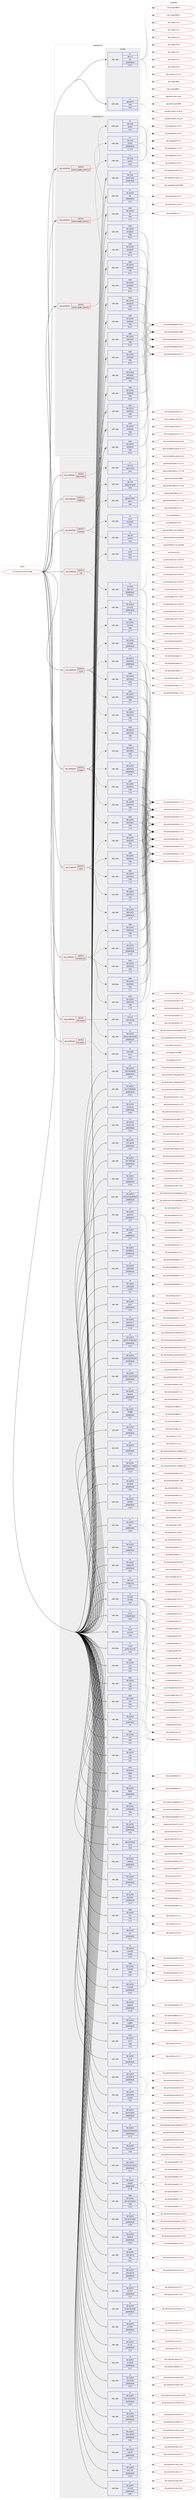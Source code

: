 digraph prolog {

# *************
# Graph options
# *************

newrank=true;
concentrate=true;
compound=true;
graph [rankdir=LR,fontname=Helvetica,fontsize=10,ranksep=1.5];#, ranksep=2.5, nodesep=0.2];
edge  [arrowhead=vee];
node  [fontname=Helvetica,fontsize=10];

# **********
# The ebuild
# **********

subgraph cluster_leftcol {
color=gray;
rank=same;
label=<<i>ebuild</i>>;
id [label="sys-cluster/nova-2018.1.9999", color=red, width=4, href="../sys-cluster/nova-2018.1.9999.svg"];
}

# ****************
# The dependencies
# ****************

subgraph cluster_midcol {
color=gray;
label=<<i>dependencies</i>>;
subgraph cluster_compile {
fillcolor="#eeeeee";
style=filled;
label=<<i>compile</i>>;
subgraph pack5428 {
dependency5973 [label=<<TABLE BORDER="0" CELLBORDER="1" CELLSPACING="0" CELLPADDING="4" WIDTH="220"><TR><TD ROWSPAN="6" CELLPADDING="30">pack_dep</TD></TR><TR><TD WIDTH="110">no</TD></TR><TR><TD>app-admin</TD></TR><TR><TD>sudo</TD></TR><TR><TD>none</TD></TR><TR><TD></TD></TR></TABLE>>, shape=none, color=blue];
}
id:e -> dependency5973:w [weight=20,style="solid",arrowhead="vee"];
subgraph pack5429 {
dependency5974 [label=<<TABLE BORDER="0" CELLBORDER="1" CELLSPACING="0" CELLPADDING="4" WIDTH="220"><TR><TD ROWSPAN="6" CELLPADDING="30">pack_dep</TD></TR><TR><TD WIDTH="110">no</TD></TR><TR><TD>dev-vcs</TD></TR><TR><TD>git</TD></TR><TR><TD>greaterequal</TD></TR><TR><TD>1.8.2.1</TD></TR></TABLE>>, shape=none, color=blue];
}
id:e -> dependency5974:w [weight=20,style="solid",arrowhead="vee"];
}
subgraph cluster_compileandrun {
fillcolor="#eeeeee";
style=filled;
label=<<i>compile and run</i>>;
subgraph cond511 {
dependency5975 [label=<<TABLE BORDER="0" CELLBORDER="1" CELLSPACING="0" CELLPADDING="4"><TR><TD ROWSPAN="3" CELLPADDING="10">use_conditional</TD></TR><TR><TD>positive</TD></TR><TR><TD>python_targets_python2_7</TD></TR></TABLE>>, shape=none, color=red];
subgraph pack5430 {
dependency5976 [label=<<TABLE BORDER="0" CELLBORDER="1" CELLSPACING="0" CELLPADDING="4" WIDTH="220"><TR><TD ROWSPAN="6" CELLPADDING="30">pack_dep</TD></TR><TR><TD WIDTH="110">no</TD></TR><TR><TD>dev-lang</TD></TR><TR><TD>python</TD></TR><TR><TD>greaterequal</TD></TR><TR><TD>2.7.5-r2</TD></TR></TABLE>>, shape=none, color=blue];
}
dependency5975:e -> dependency5976:w [weight=20,style="dashed",arrowhead="vee"];
}
id:e -> dependency5975:w [weight=20,style="solid",arrowhead="odotvee"];
subgraph cond512 {
dependency5977 [label=<<TABLE BORDER="0" CELLBORDER="1" CELLSPACING="0" CELLPADDING="4"><TR><TD ROWSPAN="3" CELLPADDING="10">use_conditional</TD></TR><TR><TD>positive</TD></TR><TR><TD>python_targets_python3_4</TD></TR></TABLE>>, shape=none, color=red];
subgraph pack5431 {
dependency5978 [label=<<TABLE BORDER="0" CELLBORDER="1" CELLSPACING="0" CELLPADDING="4" WIDTH="220"><TR><TD ROWSPAN="6" CELLPADDING="30">pack_dep</TD></TR><TR><TD WIDTH="110">no</TD></TR><TR><TD>dev-lang</TD></TR><TR><TD>python</TD></TR><TR><TD>none</TD></TR><TR><TD></TD></TR></TABLE>>, shape=none, color=blue];
}
dependency5977:e -> dependency5978:w [weight=20,style="dashed",arrowhead="vee"];
}
id:e -> dependency5977:w [weight=20,style="solid",arrowhead="odotvee"];
subgraph cond513 {
dependency5979 [label=<<TABLE BORDER="0" CELLBORDER="1" CELLSPACING="0" CELLPADDING="4"><TR><TD ROWSPAN="3" CELLPADDING="10">use_conditional</TD></TR><TR><TD>positive</TD></TR><TR><TD>python_targets_python3_5</TD></TR></TABLE>>, shape=none, color=red];
subgraph pack5432 {
dependency5980 [label=<<TABLE BORDER="0" CELLBORDER="1" CELLSPACING="0" CELLPADDING="4" WIDTH="220"><TR><TD ROWSPAN="6" CELLPADDING="30">pack_dep</TD></TR><TR><TD WIDTH="110">no</TD></TR><TR><TD>dev-lang</TD></TR><TR><TD>python</TD></TR><TR><TD>none</TD></TR><TR><TD></TD></TR></TABLE>>, shape=none, color=blue];
}
dependency5979:e -> dependency5980:w [weight=20,style="dashed",arrowhead="vee"];
}
id:e -> dependency5979:w [weight=20,style="solid",arrowhead="odotvee"];
subgraph pack5433 {
dependency5981 [label=<<TABLE BORDER="0" CELLBORDER="1" CELLSPACING="0" CELLPADDING="4" WIDTH="220"><TR><TD ROWSPAN="6" CELLPADDING="30">pack_dep</TD></TR><TR><TD WIDTH="110">no</TD></TR><TR><TD>dev-lang</TD></TR><TR><TD>python-exec</TD></TR><TR><TD>greaterequal</TD></TR><TR><TD>2</TD></TR></TABLE>>, shape=none, color=blue];
}
id:e -> dependency5981:w [weight=20,style="solid",arrowhead="odotvee"];
subgraph pack5434 {
dependency5982 [label=<<TABLE BORDER="0" CELLBORDER="1" CELLSPACING="0" CELLPADDING="4" WIDTH="220"><TR><TD ROWSPAN="6" CELLPADDING="30">pack_dep</TD></TR><TR><TD WIDTH="110">no</TD></TR><TR><TD>dev-python</TD></TR><TR><TD>pbr</TD></TR><TR><TD>greaterequal</TD></TR><TR><TD>2.0.0</TD></TR></TABLE>>, shape=none, color=blue];
}
id:e -> dependency5982:w [weight=20,style="solid",arrowhead="odotvee"];
subgraph pack5435 {
dependency5983 [label=<<TABLE BORDER="0" CELLBORDER="1" CELLSPACING="0" CELLPADDING="4" WIDTH="220"><TR><TD ROWSPAN="6" CELLPADDING="30">pack_dep</TD></TR><TR><TD WIDTH="110">no</TD></TR><TR><TD>dev-python</TD></TR><TR><TD>setuptools</TD></TR><TR><TD>greaterequal</TD></TR><TR><TD>16.0</TD></TR></TABLE>>, shape=none, color=blue];
}
id:e -> dependency5983:w [weight=20,style="solid",arrowhead="odotvee"];
subgraph pack5436 {
dependency5984 [label=<<TABLE BORDER="0" CELLBORDER="1" CELLSPACING="0" CELLPADDING="4" WIDTH="220"><TR><TD ROWSPAN="6" CELLPADDING="30">pack_dep</TD></TR><TR><TD WIDTH="110">weak</TD></TR><TR><TD>dev-python</TD></TR><TR><TD>pbr</TD></TR><TR><TD>tilde</TD></TR><TR><TD>2.1.0</TD></TR></TABLE>>, shape=none, color=blue];
}
id:e -> dependency5984:w [weight=20,style="solid",arrowhead="odotvee"];
subgraph pack5437 {
dependency5985 [label=<<TABLE BORDER="0" CELLBORDER="1" CELLSPACING="0" CELLPADDING="4" WIDTH="220"><TR><TD ROWSPAN="6" CELLPADDING="30">pack_dep</TD></TR><TR><TD WIDTH="110">weak</TD></TR><TR><TD>dev-python</TD></TR><TR><TD>setuptools</TD></TR><TR><TD>tilde</TD></TR><TR><TD>24.0.0</TD></TR></TABLE>>, shape=none, color=blue];
}
id:e -> dependency5985:w [weight=20,style="solid",arrowhead="odotvee"];
subgraph pack5438 {
dependency5986 [label=<<TABLE BORDER="0" CELLBORDER="1" CELLSPACING="0" CELLPADDING="4" WIDTH="220"><TR><TD ROWSPAN="6" CELLPADDING="30">pack_dep</TD></TR><TR><TD WIDTH="110">weak</TD></TR><TR><TD>dev-python</TD></TR><TR><TD>setuptools</TD></TR><TR><TD>tilde</TD></TR><TR><TD>34.0.0</TD></TR></TABLE>>, shape=none, color=blue];
}
id:e -> dependency5986:w [weight=20,style="solid",arrowhead="odotvee"];
subgraph pack5439 {
dependency5987 [label=<<TABLE BORDER="0" CELLBORDER="1" CELLSPACING="0" CELLPADDING="4" WIDTH="220"><TR><TD ROWSPAN="6" CELLPADDING="30">pack_dep</TD></TR><TR><TD WIDTH="110">weak</TD></TR><TR><TD>dev-python</TD></TR><TR><TD>setuptools</TD></TR><TR><TD>tilde</TD></TR><TR><TD>34.0.1</TD></TR></TABLE>>, shape=none, color=blue];
}
id:e -> dependency5987:w [weight=20,style="solid",arrowhead="odotvee"];
subgraph pack5440 {
dependency5988 [label=<<TABLE BORDER="0" CELLBORDER="1" CELLSPACING="0" CELLPADDING="4" WIDTH="220"><TR><TD ROWSPAN="6" CELLPADDING="30">pack_dep</TD></TR><TR><TD WIDTH="110">weak</TD></TR><TR><TD>dev-python</TD></TR><TR><TD>setuptools</TD></TR><TR><TD>tilde</TD></TR><TR><TD>34.0.2</TD></TR></TABLE>>, shape=none, color=blue];
}
id:e -> dependency5988:w [weight=20,style="solid",arrowhead="odotvee"];
subgraph pack5441 {
dependency5989 [label=<<TABLE BORDER="0" CELLBORDER="1" CELLSPACING="0" CELLPADDING="4" WIDTH="220"><TR><TD ROWSPAN="6" CELLPADDING="30">pack_dep</TD></TR><TR><TD WIDTH="110">weak</TD></TR><TR><TD>dev-python</TD></TR><TR><TD>setuptools</TD></TR><TR><TD>tilde</TD></TR><TR><TD>34.0.3</TD></TR></TABLE>>, shape=none, color=blue];
}
id:e -> dependency5989:w [weight=20,style="solid",arrowhead="odotvee"];
subgraph pack5442 {
dependency5990 [label=<<TABLE BORDER="0" CELLBORDER="1" CELLSPACING="0" CELLPADDING="4" WIDTH="220"><TR><TD ROWSPAN="6" CELLPADDING="30">pack_dep</TD></TR><TR><TD WIDTH="110">weak</TD></TR><TR><TD>dev-python</TD></TR><TR><TD>setuptools</TD></TR><TR><TD>tilde</TD></TR><TR><TD>34.1.0</TD></TR></TABLE>>, shape=none, color=blue];
}
id:e -> dependency5990:w [weight=20,style="solid",arrowhead="odotvee"];
subgraph pack5443 {
dependency5991 [label=<<TABLE BORDER="0" CELLBORDER="1" CELLSPACING="0" CELLPADDING="4" WIDTH="220"><TR><TD ROWSPAN="6" CELLPADDING="30">pack_dep</TD></TR><TR><TD WIDTH="110">weak</TD></TR><TR><TD>dev-python</TD></TR><TR><TD>setuptools</TD></TR><TR><TD>tilde</TD></TR><TR><TD>34.1.1</TD></TR></TABLE>>, shape=none, color=blue];
}
id:e -> dependency5991:w [weight=20,style="solid",arrowhead="odotvee"];
subgraph pack5444 {
dependency5992 [label=<<TABLE BORDER="0" CELLBORDER="1" CELLSPACING="0" CELLPADDING="4" WIDTH="220"><TR><TD ROWSPAN="6" CELLPADDING="30">pack_dep</TD></TR><TR><TD WIDTH="110">weak</TD></TR><TR><TD>dev-python</TD></TR><TR><TD>setuptools</TD></TR><TR><TD>tilde</TD></TR><TR><TD>34.2.0</TD></TR></TABLE>>, shape=none, color=blue];
}
id:e -> dependency5992:w [weight=20,style="solid",arrowhead="odotvee"];
subgraph pack5445 {
dependency5993 [label=<<TABLE BORDER="0" CELLBORDER="1" CELLSPACING="0" CELLPADDING="4" WIDTH="220"><TR><TD ROWSPAN="6" CELLPADDING="30">pack_dep</TD></TR><TR><TD WIDTH="110">weak</TD></TR><TR><TD>dev-python</TD></TR><TR><TD>setuptools</TD></TR><TR><TD>tilde</TD></TR><TR><TD>34.3.0</TD></TR></TABLE>>, shape=none, color=blue];
}
id:e -> dependency5993:w [weight=20,style="solid",arrowhead="odotvee"];
subgraph pack5446 {
dependency5994 [label=<<TABLE BORDER="0" CELLBORDER="1" CELLSPACING="0" CELLPADDING="4" WIDTH="220"><TR><TD ROWSPAN="6" CELLPADDING="30">pack_dep</TD></TR><TR><TD WIDTH="110">weak</TD></TR><TR><TD>dev-python</TD></TR><TR><TD>setuptools</TD></TR><TR><TD>tilde</TD></TR><TR><TD>34.3.1</TD></TR></TABLE>>, shape=none, color=blue];
}
id:e -> dependency5994:w [weight=20,style="solid",arrowhead="odotvee"];
subgraph pack5447 {
dependency5995 [label=<<TABLE BORDER="0" CELLBORDER="1" CELLSPACING="0" CELLPADDING="4" WIDTH="220"><TR><TD ROWSPAN="6" CELLPADDING="30">pack_dep</TD></TR><TR><TD WIDTH="110">weak</TD></TR><TR><TD>dev-python</TD></TR><TR><TD>setuptools</TD></TR><TR><TD>tilde</TD></TR><TR><TD>34.3.2</TD></TR></TABLE>>, shape=none, color=blue];
}
id:e -> dependency5995:w [weight=20,style="solid",arrowhead="odotvee"];
subgraph pack5448 {
dependency5996 [label=<<TABLE BORDER="0" CELLBORDER="1" CELLSPACING="0" CELLPADDING="4" WIDTH="220"><TR><TD ROWSPAN="6" CELLPADDING="30">pack_dep</TD></TR><TR><TD WIDTH="110">weak</TD></TR><TR><TD>dev-python</TD></TR><TR><TD>setuptools</TD></TR><TR><TD>tilde</TD></TR><TR><TD>36.2.0</TD></TR></TABLE>>, shape=none, color=blue];
}
id:e -> dependency5996:w [weight=20,style="solid",arrowhead="odotvee"];
}
subgraph cluster_run {
fillcolor="#eeeeee";
style=filled;
label=<<i>run</i>>;
subgraph cond514 {
dependency5997 [label=<<TABLE BORDER="0" CELLBORDER="1" CELLSPACING="0" CELLPADDING="4"><TR><TD ROWSPAN="3" CELLPADDING="10">use_conditional</TD></TR><TR><TD>positive</TD></TR><TR><TD>compute</TD></TR></TABLE>>, shape=none, color=red];
subgraph pack5449 {
dependency5998 [label=<<TABLE BORDER="0" CELLBORDER="1" CELLSPACING="0" CELLPADDING="4" WIDTH="220"><TR><TD ROWSPAN="6" CELLPADDING="30">pack_dep</TD></TR><TR><TD WIDTH="110">no</TD></TR><TR><TD>app-cdr</TD></TR><TR><TD>cdrtools</TD></TR><TR><TD>none</TD></TR><TR><TD></TD></TR></TABLE>>, shape=none, color=blue];
}
dependency5997:e -> dependency5998:w [weight=20,style="dashed",arrowhead="vee"];
subgraph pack5450 {
dependency5999 [label=<<TABLE BORDER="0" CELLBORDER="1" CELLSPACING="0" CELLPADDING="4" WIDTH="220"><TR><TD ROWSPAN="6" CELLPADDING="30">pack_dep</TD></TR><TR><TD WIDTH="110">no</TD></TR><TR><TD>sys-fs</TD></TR><TR><TD>dosfstools</TD></TR><TR><TD>none</TD></TR><TR><TD></TD></TR></TABLE>>, shape=none, color=blue];
}
dependency5997:e -> dependency5999:w [weight=20,style="dashed",arrowhead="vee"];
subgraph pack5451 {
dependency6000 [label=<<TABLE BORDER="0" CELLBORDER="1" CELLSPACING="0" CELLPADDING="4" WIDTH="220"><TR><TD ROWSPAN="6" CELLPADDING="30">pack_dep</TD></TR><TR><TD WIDTH="110">no</TD></TR><TR><TD>app-emulation</TD></TR><TR><TD>qemu</TD></TR><TR><TD>none</TD></TR><TR><TD></TD></TR></TABLE>>, shape=none, color=blue];
}
dependency5997:e -> dependency6000:w [weight=20,style="dashed",arrowhead="vee"];
}
id:e -> dependency5997:w [weight=20,style="solid",arrowhead="odot"];
subgraph cond515 {
dependency6001 [label=<<TABLE BORDER="0" CELLBORDER="1" CELLSPACING="0" CELLPADDING="4"><TR><TD ROWSPAN="3" CELLPADDING="10">use_conditional</TD></TR><TR><TD>positive</TD></TR><TR><TD>compute-only</TD></TR></TABLE>>, shape=none, color=red];
subgraph pack5452 {
dependency6002 [label=<<TABLE BORDER="0" CELLBORDER="1" CELLSPACING="0" CELLPADDING="4" WIDTH="220"><TR><TD ROWSPAN="6" CELLPADDING="30">pack_dep</TD></TR><TR><TD WIDTH="110">no</TD></TR><TR><TD>dev-python</TD></TR><TR><TD>sqlalchemy</TD></TR><TR><TD>greaterequal</TD></TR><TR><TD>1.0.10</TD></TR></TABLE>>, shape=none, color=blue];
}
dependency6001:e -> dependency6002:w [weight=20,style="dashed",arrowhead="vee"];
subgraph pack5453 {
dependency6003 [label=<<TABLE BORDER="0" CELLBORDER="1" CELLSPACING="0" CELLPADDING="4" WIDTH="220"><TR><TD ROWSPAN="6" CELLPADDING="30">pack_dep</TD></TR><TR><TD WIDTH="110">weak</TD></TR><TR><TD>dev-python</TD></TR><TR><TD>sqlalchemy</TD></TR><TR><TD>tilde</TD></TR><TR><TD>1.1.5</TD></TR></TABLE>>, shape=none, color=blue];
}
dependency6001:e -> dependency6003:w [weight=20,style="dashed",arrowhead="vee"];
subgraph pack5454 {
dependency6004 [label=<<TABLE BORDER="0" CELLBORDER="1" CELLSPACING="0" CELLPADDING="4" WIDTH="220"><TR><TD ROWSPAN="6" CELLPADDING="30">pack_dep</TD></TR><TR><TD WIDTH="110">weak</TD></TR><TR><TD>dev-python</TD></TR><TR><TD>sqlalchemy</TD></TR><TR><TD>tilde</TD></TR><TR><TD>1.1.6</TD></TR></TABLE>>, shape=none, color=blue];
}
dependency6001:e -> dependency6004:w [weight=20,style="dashed",arrowhead="vee"];
subgraph pack5455 {
dependency6005 [label=<<TABLE BORDER="0" CELLBORDER="1" CELLSPACING="0" CELLPADDING="4" WIDTH="220"><TR><TD ROWSPAN="6" CELLPADDING="30">pack_dep</TD></TR><TR><TD WIDTH="110">weak</TD></TR><TR><TD>dev-python</TD></TR><TR><TD>sqlalchemy</TD></TR><TR><TD>tilde</TD></TR><TR><TD>1.1.7</TD></TR></TABLE>>, shape=none, color=blue];
}
dependency6001:e -> dependency6005:w [weight=20,style="dashed",arrowhead="vee"];
subgraph pack5456 {
dependency6006 [label=<<TABLE BORDER="0" CELLBORDER="1" CELLSPACING="0" CELLPADDING="4" WIDTH="220"><TR><TD ROWSPAN="6" CELLPADDING="30">pack_dep</TD></TR><TR><TD WIDTH="110">weak</TD></TR><TR><TD>dev-python</TD></TR><TR><TD>sqlalchemy</TD></TR><TR><TD>tilde</TD></TR><TR><TD>1.1.8</TD></TR></TABLE>>, shape=none, color=blue];
}
dependency6001:e -> dependency6006:w [weight=20,style="dashed",arrowhead="vee"];
}
id:e -> dependency6001:w [weight=20,style="solid",arrowhead="odot"];
subgraph cond516 {
dependency6007 [label=<<TABLE BORDER="0" CELLBORDER="1" CELLSPACING="0" CELLPADDING="4"><TR><TD ROWSPAN="3" CELLPADDING="10">use_conditional</TD></TR><TR><TD>positive</TD></TR><TR><TD>iscsi</TD></TR></TABLE>>, shape=none, color=red];
subgraph pack5457 {
dependency6008 [label=<<TABLE BORDER="0" CELLBORDER="1" CELLSPACING="0" CELLPADDING="4" WIDTH="220"><TR><TD ROWSPAN="6" CELLPADDING="30">pack_dep</TD></TR><TR><TD WIDTH="110">no</TD></TR><TR><TD>sys-fs</TD></TR><TR><TD>lsscsi</TD></TR><TR><TD>none</TD></TR><TR><TD></TD></TR></TABLE>>, shape=none, color=blue];
}
dependency6007:e -> dependency6008:w [weight=20,style="dashed",arrowhead="vee"];
subgraph pack5458 {
dependency6009 [label=<<TABLE BORDER="0" CELLBORDER="1" CELLSPACING="0" CELLPADDING="4" WIDTH="220"><TR><TD ROWSPAN="6" CELLPADDING="30">pack_dep</TD></TR><TR><TD WIDTH="110">no</TD></TR><TR><TD>sys-block</TD></TR><TR><TD>open-iscsi</TD></TR><TR><TD>greaterequal</TD></TR><TR><TD>2.0.873-r1</TD></TR></TABLE>>, shape=none, color=blue];
}
dependency6007:e -> dependency6009:w [weight=20,style="dashed",arrowhead="vee"];
}
id:e -> dependency6007:w [weight=20,style="solid",arrowhead="odot"];
subgraph cond517 {
dependency6010 [label=<<TABLE BORDER="0" CELLBORDER="1" CELLSPACING="0" CELLPADDING="4"><TR><TD ROWSPAN="3" CELLPADDING="10">use_conditional</TD></TR><TR><TD>positive</TD></TR><TR><TD>memcached</TD></TR></TABLE>>, shape=none, color=red];
subgraph pack5459 {
dependency6011 [label=<<TABLE BORDER="0" CELLBORDER="1" CELLSPACING="0" CELLPADDING="4" WIDTH="220"><TR><TD ROWSPAN="6" CELLPADDING="30">pack_dep</TD></TR><TR><TD WIDTH="110">no</TD></TR><TR><TD>net-misc</TD></TR><TR><TD>memcached</TD></TR><TR><TD>none</TD></TR><TR><TD></TD></TR></TABLE>>, shape=none, color=blue];
}
dependency6010:e -> dependency6011:w [weight=20,style="dashed",arrowhead="vee"];
subgraph pack5460 {
dependency6012 [label=<<TABLE BORDER="0" CELLBORDER="1" CELLSPACING="0" CELLPADDING="4" WIDTH="220"><TR><TD ROWSPAN="6" CELLPADDING="30">pack_dep</TD></TR><TR><TD WIDTH="110">no</TD></TR><TR><TD>dev-python</TD></TR><TR><TD>python-memcached</TD></TR><TR><TD>greaterequal</TD></TR><TR><TD>1.58</TD></TR></TABLE>>, shape=none, color=blue];
}
dependency6010:e -> dependency6012:w [weight=20,style="dashed",arrowhead="vee"];
}
id:e -> dependency6010:w [weight=20,style="solid",arrowhead="odot"];
subgraph cond518 {
dependency6013 [label=<<TABLE BORDER="0" CELLBORDER="1" CELLSPACING="0" CELLPADDING="4"><TR><TD ROWSPAN="3" CELLPADDING="10">use_conditional</TD></TR><TR><TD>positive</TD></TR><TR><TD>mysql</TD></TR></TABLE>>, shape=none, color=red];
subgraph pack5461 {
dependency6014 [label=<<TABLE BORDER="0" CELLBORDER="1" CELLSPACING="0" CELLPADDING="4" WIDTH="220"><TR><TD ROWSPAN="6" CELLPADDING="30">pack_dep</TD></TR><TR><TD WIDTH="110">no</TD></TR><TR><TD>dev-python</TD></TR><TR><TD>pymysql</TD></TR><TR><TD>greaterequal</TD></TR><TR><TD>0.7.6</TD></TR></TABLE>>, shape=none, color=blue];
}
dependency6013:e -> dependency6014:w [weight=20,style="dashed",arrowhead="vee"];
subgraph pack5462 {
dependency6015 [label=<<TABLE BORDER="0" CELLBORDER="1" CELLSPACING="0" CELLPADDING="4" WIDTH="220"><TR><TD ROWSPAN="6" CELLPADDING="30">pack_dep</TD></TR><TR><TD WIDTH="110">weak</TD></TR><TR><TD>dev-python</TD></TR><TR><TD>pymysql</TD></TR><TR><TD>tilde</TD></TR><TR><TD>0.7.7</TD></TR></TABLE>>, shape=none, color=blue];
}
dependency6013:e -> dependency6015:w [weight=20,style="dashed",arrowhead="vee"];
subgraph pack5463 {
dependency6016 [label=<<TABLE BORDER="0" CELLBORDER="1" CELLSPACING="0" CELLPADDING="4" WIDTH="220"><TR><TD ROWSPAN="6" CELLPADDING="30">pack_dep</TD></TR><TR><TD WIDTH="110">no</TD></TR><TR><TD>dev-python</TD></TR><TR><TD>sqlalchemy</TD></TR><TR><TD>greaterequal</TD></TR><TR><TD>1.0.10</TD></TR></TABLE>>, shape=none, color=blue];
}
dependency6013:e -> dependency6016:w [weight=20,style="dashed",arrowhead="vee"];
subgraph pack5464 {
dependency6017 [label=<<TABLE BORDER="0" CELLBORDER="1" CELLSPACING="0" CELLPADDING="4" WIDTH="220"><TR><TD ROWSPAN="6" CELLPADDING="30">pack_dep</TD></TR><TR><TD WIDTH="110">weak</TD></TR><TR><TD>dev-python</TD></TR><TR><TD>sqlalchemy</TD></TR><TR><TD>tilde</TD></TR><TR><TD>1.1.5</TD></TR></TABLE>>, shape=none, color=blue];
}
dependency6013:e -> dependency6017:w [weight=20,style="dashed",arrowhead="vee"];
subgraph pack5465 {
dependency6018 [label=<<TABLE BORDER="0" CELLBORDER="1" CELLSPACING="0" CELLPADDING="4" WIDTH="220"><TR><TD ROWSPAN="6" CELLPADDING="30">pack_dep</TD></TR><TR><TD WIDTH="110">weak</TD></TR><TR><TD>dev-python</TD></TR><TR><TD>sqlalchemy</TD></TR><TR><TD>tilde</TD></TR><TR><TD>1.1.6</TD></TR></TABLE>>, shape=none, color=blue];
}
dependency6013:e -> dependency6018:w [weight=20,style="dashed",arrowhead="vee"];
subgraph pack5466 {
dependency6019 [label=<<TABLE BORDER="0" CELLBORDER="1" CELLSPACING="0" CELLPADDING="4" WIDTH="220"><TR><TD ROWSPAN="6" CELLPADDING="30">pack_dep</TD></TR><TR><TD WIDTH="110">weak</TD></TR><TR><TD>dev-python</TD></TR><TR><TD>sqlalchemy</TD></TR><TR><TD>tilde</TD></TR><TR><TD>1.1.7</TD></TR></TABLE>>, shape=none, color=blue];
}
dependency6013:e -> dependency6019:w [weight=20,style="dashed",arrowhead="vee"];
subgraph pack5467 {
dependency6020 [label=<<TABLE BORDER="0" CELLBORDER="1" CELLSPACING="0" CELLPADDING="4" WIDTH="220"><TR><TD ROWSPAN="6" CELLPADDING="30">pack_dep</TD></TR><TR><TD WIDTH="110">weak</TD></TR><TR><TD>dev-python</TD></TR><TR><TD>sqlalchemy</TD></TR><TR><TD>tilde</TD></TR><TR><TD>1.1.8</TD></TR></TABLE>>, shape=none, color=blue];
}
dependency6013:e -> dependency6020:w [weight=20,style="dashed",arrowhead="vee"];
}
id:e -> dependency6013:w [weight=20,style="solid",arrowhead="odot"];
subgraph cond519 {
dependency6021 [label=<<TABLE BORDER="0" CELLBORDER="1" CELLSPACING="0" CELLPADDING="4"><TR><TD ROWSPAN="3" CELLPADDING="10">use_conditional</TD></TR><TR><TD>positive</TD></TR><TR><TD>novncproxy</TD></TR></TABLE>>, shape=none, color=red];
subgraph pack5468 {
dependency6022 [label=<<TABLE BORDER="0" CELLBORDER="1" CELLSPACING="0" CELLPADDING="4" WIDTH="220"><TR><TD ROWSPAN="6" CELLPADDING="30">pack_dep</TD></TR><TR><TD WIDTH="110">no</TD></TR><TR><TD>www-apps</TD></TR><TR><TD>novnc</TD></TR><TR><TD>none</TD></TR><TR><TD></TD></TR></TABLE>>, shape=none, color=blue];
}
dependency6021:e -> dependency6022:w [weight=20,style="dashed",arrowhead="vee"];
}
id:e -> dependency6021:w [weight=20,style="solid",arrowhead="odot"];
subgraph cond520 {
dependency6023 [label=<<TABLE BORDER="0" CELLBORDER="1" CELLSPACING="0" CELLPADDING="4"><TR><TD ROWSPAN="3" CELLPADDING="10">use_conditional</TD></TR><TR><TD>positive</TD></TR><TR><TD>openvswitch</TD></TR></TABLE>>, shape=none, color=red];
subgraph pack5469 {
dependency6024 [label=<<TABLE BORDER="0" CELLBORDER="1" CELLSPACING="0" CELLPADDING="4" WIDTH="220"><TR><TD ROWSPAN="6" CELLPADDING="30">pack_dep</TD></TR><TR><TD WIDTH="110">no</TD></TR><TR><TD>net-misc</TD></TR><TR><TD>openvswitch</TD></TR><TR><TD>none</TD></TR><TR><TD></TD></TR></TABLE>>, shape=none, color=blue];
}
dependency6023:e -> dependency6024:w [weight=20,style="dashed",arrowhead="vee"];
}
id:e -> dependency6023:w [weight=20,style="solid",arrowhead="odot"];
subgraph cond521 {
dependency6025 [label=<<TABLE BORDER="0" CELLBORDER="1" CELLSPACING="0" CELLPADDING="4"><TR><TD ROWSPAN="3" CELLPADDING="10">use_conditional</TD></TR><TR><TD>positive</TD></TR><TR><TD>postgres</TD></TR></TABLE>>, shape=none, color=red];
subgraph pack5470 {
dependency6026 [label=<<TABLE BORDER="0" CELLBORDER="1" CELLSPACING="0" CELLPADDING="4" WIDTH="220"><TR><TD ROWSPAN="6" CELLPADDING="30">pack_dep</TD></TR><TR><TD WIDTH="110">no</TD></TR><TR><TD>dev-python</TD></TR><TR><TD>psycopg</TD></TR><TR><TD>greaterequal</TD></TR><TR><TD>2.5.0</TD></TR></TABLE>>, shape=none, color=blue];
}
dependency6025:e -> dependency6026:w [weight=20,style="dashed",arrowhead="vee"];
subgraph pack5471 {
dependency6027 [label=<<TABLE BORDER="0" CELLBORDER="1" CELLSPACING="0" CELLPADDING="4" WIDTH="220"><TR><TD ROWSPAN="6" CELLPADDING="30">pack_dep</TD></TR><TR><TD WIDTH="110">no</TD></TR><TR><TD>dev-python</TD></TR><TR><TD>sqlalchemy</TD></TR><TR><TD>greaterequal</TD></TR><TR><TD>1.0.10</TD></TR></TABLE>>, shape=none, color=blue];
}
dependency6025:e -> dependency6027:w [weight=20,style="dashed",arrowhead="vee"];
subgraph pack5472 {
dependency6028 [label=<<TABLE BORDER="0" CELLBORDER="1" CELLSPACING="0" CELLPADDING="4" WIDTH="220"><TR><TD ROWSPAN="6" CELLPADDING="30">pack_dep</TD></TR><TR><TD WIDTH="110">weak</TD></TR><TR><TD>dev-python</TD></TR><TR><TD>sqlalchemy</TD></TR><TR><TD>tilde</TD></TR><TR><TD>1.1.5</TD></TR></TABLE>>, shape=none, color=blue];
}
dependency6025:e -> dependency6028:w [weight=20,style="dashed",arrowhead="vee"];
subgraph pack5473 {
dependency6029 [label=<<TABLE BORDER="0" CELLBORDER="1" CELLSPACING="0" CELLPADDING="4" WIDTH="220"><TR><TD ROWSPAN="6" CELLPADDING="30">pack_dep</TD></TR><TR><TD WIDTH="110">weak</TD></TR><TR><TD>dev-python</TD></TR><TR><TD>sqlalchemy</TD></TR><TR><TD>tilde</TD></TR><TR><TD>1.1.6</TD></TR></TABLE>>, shape=none, color=blue];
}
dependency6025:e -> dependency6029:w [weight=20,style="dashed",arrowhead="vee"];
subgraph pack5474 {
dependency6030 [label=<<TABLE BORDER="0" CELLBORDER="1" CELLSPACING="0" CELLPADDING="4" WIDTH="220"><TR><TD ROWSPAN="6" CELLPADDING="30">pack_dep</TD></TR><TR><TD WIDTH="110">weak</TD></TR><TR><TD>dev-python</TD></TR><TR><TD>sqlalchemy</TD></TR><TR><TD>tilde</TD></TR><TR><TD>1.1.7</TD></TR></TABLE>>, shape=none, color=blue];
}
dependency6025:e -> dependency6030:w [weight=20,style="dashed",arrowhead="vee"];
subgraph pack5475 {
dependency6031 [label=<<TABLE BORDER="0" CELLBORDER="1" CELLSPACING="0" CELLPADDING="4" WIDTH="220"><TR><TD ROWSPAN="6" CELLPADDING="30">pack_dep</TD></TR><TR><TD WIDTH="110">weak</TD></TR><TR><TD>dev-python</TD></TR><TR><TD>sqlalchemy</TD></TR><TR><TD>tilde</TD></TR><TR><TD>1.1.8</TD></TR></TABLE>>, shape=none, color=blue];
}
dependency6025:e -> dependency6031:w [weight=20,style="dashed",arrowhead="vee"];
}
id:e -> dependency6025:w [weight=20,style="solid",arrowhead="odot"];
subgraph cond522 {
dependency6032 [label=<<TABLE BORDER="0" CELLBORDER="1" CELLSPACING="0" CELLPADDING="4"><TR><TD ROWSPAN="3" CELLPADDING="10">use_conditional</TD></TR><TR><TD>positive</TD></TR><TR><TD>rabbitmq</TD></TR></TABLE>>, shape=none, color=red];
subgraph pack5476 {
dependency6033 [label=<<TABLE BORDER="0" CELLBORDER="1" CELLSPACING="0" CELLPADDING="4" WIDTH="220"><TR><TD ROWSPAN="6" CELLPADDING="30">pack_dep</TD></TR><TR><TD WIDTH="110">no</TD></TR><TR><TD>net-misc</TD></TR><TR><TD>rabbitmq-server</TD></TR><TR><TD>none</TD></TR><TR><TD></TD></TR></TABLE>>, shape=none, color=blue];
}
dependency6032:e -> dependency6033:w [weight=20,style="dashed",arrowhead="vee"];
}
id:e -> dependency6032:w [weight=20,style="solid",arrowhead="odot"];
subgraph cond523 {
dependency6034 [label=<<TABLE BORDER="0" CELLBORDER="1" CELLSPACING="0" CELLPADDING="4"><TR><TD ROWSPAN="3" CELLPADDING="10">use_conditional</TD></TR><TR><TD>positive</TD></TR><TR><TD>sqlite</TD></TR></TABLE>>, shape=none, color=red];
subgraph pack5477 {
dependency6035 [label=<<TABLE BORDER="0" CELLBORDER="1" CELLSPACING="0" CELLPADDING="4" WIDTH="220"><TR><TD ROWSPAN="6" CELLPADDING="30">pack_dep</TD></TR><TR><TD WIDTH="110">no</TD></TR><TR><TD>dev-python</TD></TR><TR><TD>sqlalchemy</TD></TR><TR><TD>greaterequal</TD></TR><TR><TD>1.0.10</TD></TR></TABLE>>, shape=none, color=blue];
}
dependency6034:e -> dependency6035:w [weight=20,style="dashed",arrowhead="vee"];
subgraph pack5478 {
dependency6036 [label=<<TABLE BORDER="0" CELLBORDER="1" CELLSPACING="0" CELLPADDING="4" WIDTH="220"><TR><TD ROWSPAN="6" CELLPADDING="30">pack_dep</TD></TR><TR><TD WIDTH="110">weak</TD></TR><TR><TD>dev-python</TD></TR><TR><TD>sqlalchemy</TD></TR><TR><TD>tilde</TD></TR><TR><TD>1.1.5</TD></TR></TABLE>>, shape=none, color=blue];
}
dependency6034:e -> dependency6036:w [weight=20,style="dashed",arrowhead="vee"];
subgraph pack5479 {
dependency6037 [label=<<TABLE BORDER="0" CELLBORDER="1" CELLSPACING="0" CELLPADDING="4" WIDTH="220"><TR><TD ROWSPAN="6" CELLPADDING="30">pack_dep</TD></TR><TR><TD WIDTH="110">weak</TD></TR><TR><TD>dev-python</TD></TR><TR><TD>sqlalchemy</TD></TR><TR><TD>tilde</TD></TR><TR><TD>1.1.6</TD></TR></TABLE>>, shape=none, color=blue];
}
dependency6034:e -> dependency6037:w [weight=20,style="dashed",arrowhead="vee"];
subgraph pack5480 {
dependency6038 [label=<<TABLE BORDER="0" CELLBORDER="1" CELLSPACING="0" CELLPADDING="4" WIDTH="220"><TR><TD ROWSPAN="6" CELLPADDING="30">pack_dep</TD></TR><TR><TD WIDTH="110">weak</TD></TR><TR><TD>dev-python</TD></TR><TR><TD>sqlalchemy</TD></TR><TR><TD>tilde</TD></TR><TR><TD>1.1.7</TD></TR></TABLE>>, shape=none, color=blue];
}
dependency6034:e -> dependency6038:w [weight=20,style="dashed",arrowhead="vee"];
subgraph pack5481 {
dependency6039 [label=<<TABLE BORDER="0" CELLBORDER="1" CELLSPACING="0" CELLPADDING="4" WIDTH="220"><TR><TD ROWSPAN="6" CELLPADDING="30">pack_dep</TD></TR><TR><TD WIDTH="110">weak</TD></TR><TR><TD>dev-python</TD></TR><TR><TD>sqlalchemy</TD></TR><TR><TD>tilde</TD></TR><TR><TD>1.1.8</TD></TR></TABLE>>, shape=none, color=blue];
}
dependency6034:e -> dependency6039:w [weight=20,style="dashed",arrowhead="vee"];
}
id:e -> dependency6034:w [weight=20,style="solid",arrowhead="odot"];
subgraph pack5482 {
dependency6040 [label=<<TABLE BORDER="0" CELLBORDER="1" CELLSPACING="0" CELLPADDING="4" WIDTH="220"><TR><TD ROWSPAN="6" CELLPADDING="30">pack_dep</TD></TR><TR><TD WIDTH="110">no</TD></TR><TR><TD>app-emulation</TD></TR><TR><TD>libvirt</TD></TR><TR><TD>none</TD></TR><TR><TD></TD></TR></TABLE>>, shape=none, color=blue];
}
id:e -> dependency6040:w [weight=20,style="solid",arrowhead="odot"];
subgraph pack5483 {
dependency6041 [label=<<TABLE BORDER="0" CELLBORDER="1" CELLSPACING="0" CELLPADDING="4" WIDTH="220"><TR><TD ROWSPAN="6" CELLPADDING="30">pack_dep</TD></TR><TR><TD WIDTH="110">no</TD></TR><TR><TD>dev-python</TD></TR><TR><TD>Babel</TD></TR><TR><TD>greaterequal</TD></TR><TR><TD>2.3.4</TD></TR></TABLE>>, shape=none, color=blue];
}
id:e -> dependency6041:w [weight=20,style="solid",arrowhead="odot"];
subgraph pack5484 {
dependency6042 [label=<<TABLE BORDER="0" CELLBORDER="1" CELLSPACING="0" CELLPADDING="4" WIDTH="220"><TR><TD ROWSPAN="6" CELLPADDING="30">pack_dep</TD></TR><TR><TD WIDTH="110">no</TD></TR><TR><TD>dev-python</TD></TR><TR><TD>castellan</TD></TR><TR><TD>greaterequal</TD></TR><TR><TD>0.16.0</TD></TR></TABLE>>, shape=none, color=blue];
}
id:e -> dependency6042:w [weight=20,style="solid",arrowhead="odot"];
subgraph pack5485 {
dependency6043 [label=<<TABLE BORDER="0" CELLBORDER="1" CELLSPACING="0" CELLPADDING="4" WIDTH="220"><TR><TD ROWSPAN="6" CELLPADDING="30">pack_dep</TD></TR><TR><TD WIDTH="110">no</TD></TR><TR><TD>dev-python</TD></TR><TR><TD>cryptography</TD></TR><TR><TD>greaterequal</TD></TR><TR><TD>1.9.0</TD></TR></TABLE>>, shape=none, color=blue];
}
id:e -> dependency6043:w [weight=20,style="solid",arrowhead="odot"];
subgraph pack5486 {
dependency6044 [label=<<TABLE BORDER="0" CELLBORDER="1" CELLSPACING="0" CELLPADDING="4" WIDTH="220"><TR><TD ROWSPAN="6" CELLPADDING="30">pack_dep</TD></TR><TR><TD WIDTH="110">no</TD></TR><TR><TD>dev-python</TD></TR><TR><TD>cursive</TD></TR><TR><TD>greaterequal</TD></TR><TR><TD>0.2.1</TD></TR></TABLE>>, shape=none, color=blue];
}
id:e -> dependency6044:w [weight=20,style="solid",arrowhead="odot"];
subgraph pack5487 {
dependency6045 [label=<<TABLE BORDER="0" CELLBORDER="1" CELLSPACING="0" CELLPADDING="4" WIDTH="220"><TR><TD ROWSPAN="6" CELLPADDING="30">pack_dep</TD></TR><TR><TD WIDTH="110">no</TD></TR><TR><TD>dev-python</TD></TR><TR><TD>decorator</TD></TR><TR><TD>greaterequal</TD></TR><TR><TD>3.4.0</TD></TR></TABLE>>, shape=none, color=blue];
}
id:e -> dependency6045:w [weight=20,style="solid",arrowhead="odot"];
subgraph pack5488 {
dependency6046 [label=<<TABLE BORDER="0" CELLBORDER="1" CELLSPACING="0" CELLPADDING="4" WIDTH="220"><TR><TD ROWSPAN="6" CELLPADDING="30">pack_dep</TD></TR><TR><TD WIDTH="110">no</TD></TR><TR><TD>dev-python</TD></TR><TR><TD>eventlet</TD></TR><TR><TD>greaterequal</TD></TR><TR><TD>0.18.4</TD></TR></TABLE>>, shape=none, color=blue];
}
id:e -> dependency6046:w [weight=20,style="solid",arrowhead="odot"];
subgraph pack5489 {
dependency6047 [label=<<TABLE BORDER="0" CELLBORDER="1" CELLSPACING="0" CELLPADDING="4" WIDTH="220"><TR><TD ROWSPAN="6" CELLPADDING="30">pack_dep</TD></TR><TR><TD WIDTH="110">no</TD></TR><TR><TD>dev-python</TD></TR><TR><TD>eventlet</TD></TR><TR><TD>smaller</TD></TR><TR><TD>0.21.0</TD></TR></TABLE>>, shape=none, color=blue];
}
id:e -> dependency6047:w [weight=20,style="solid",arrowhead="odot"];
subgraph pack5490 {
dependency6048 [label=<<TABLE BORDER="0" CELLBORDER="1" CELLSPACING="0" CELLPADDING="4" WIDTH="220"><TR><TD ROWSPAN="6" CELLPADDING="30">pack_dep</TD></TR><TR><TD WIDTH="110">no</TD></TR><TR><TD>dev-python</TD></TR><TR><TD>greenlet</TD></TR><TR><TD>greaterequal</TD></TR><TR><TD>0.4.10</TD></TR></TABLE>>, shape=none, color=blue];
}
id:e -> dependency6048:w [weight=20,style="solid",arrowhead="odot"];
subgraph pack5491 {
dependency6049 [label=<<TABLE BORDER="0" CELLBORDER="1" CELLSPACING="0" CELLPADDING="4" WIDTH="220"><TR><TD ROWSPAN="6" CELLPADDING="30">pack_dep</TD></TR><TR><TD WIDTH="110">no</TD></TR><TR><TD>dev-python</TD></TR><TR><TD>iso8601</TD></TR><TR><TD>greaterequal</TD></TR><TR><TD>0.1.11</TD></TR></TABLE>>, shape=none, color=blue];
}
id:e -> dependency6049:w [weight=20,style="solid",arrowhead="odot"];
subgraph pack5492 {
dependency6050 [label=<<TABLE BORDER="0" CELLBORDER="1" CELLSPACING="0" CELLPADDING="4" WIDTH="220"><TR><TD ROWSPAN="6" CELLPADDING="30">pack_dep</TD></TR><TR><TD WIDTH="110">no</TD></TR><TR><TD>dev-python</TD></TR><TR><TD>jinja</TD></TR><TR><TD>greaterequal</TD></TR><TR><TD>2.8</TD></TR></TABLE>>, shape=none, color=blue];
}
id:e -> dependency6050:w [weight=20,style="solid",arrowhead="odot"];
subgraph pack5493 {
dependency6051 [label=<<TABLE BORDER="0" CELLBORDER="1" CELLSPACING="0" CELLPADDING="4" WIDTH="220"><TR><TD ROWSPAN="6" CELLPADDING="30">pack_dep</TD></TR><TR><TD WIDTH="110">no</TD></TR><TR><TD>dev-python</TD></TR><TR><TD>jsonschema</TD></TR><TR><TD>greaterequal</TD></TR><TR><TD>2.6.0</TD></TR></TABLE>>, shape=none, color=blue];
}
id:e -> dependency6051:w [weight=20,style="solid",arrowhead="odot"];
subgraph pack5494 {
dependency6052 [label=<<TABLE BORDER="0" CELLBORDER="1" CELLSPACING="0" CELLPADDING="4" WIDTH="220"><TR><TD ROWSPAN="6" CELLPADDING="30">pack_dep</TD></TR><TR><TD WIDTH="110">no</TD></TR><TR><TD>dev-python</TD></TR><TR><TD>jsonschema</TD></TR><TR><TD>smaller</TD></TR><TR><TD>3.0.0</TD></TR></TABLE>>, shape=none, color=blue];
}
id:e -> dependency6052:w [weight=20,style="solid",arrowhead="odot"];
subgraph pack5495 {
dependency6053 [label=<<TABLE BORDER="0" CELLBORDER="1" CELLSPACING="0" CELLPADDING="4" WIDTH="220"><TR><TD ROWSPAN="6" CELLPADDING="30">pack_dep</TD></TR><TR><TD WIDTH="110">no</TD></TR><TR><TD>dev-python</TD></TR><TR><TD>keystoneauth</TD></TR><TR><TD>greaterequal</TD></TR><TR><TD>3.3.0</TD></TR></TABLE>>, shape=none, color=blue];
}
id:e -> dependency6053:w [weight=20,style="solid",arrowhead="odot"];
subgraph pack5496 {
dependency6054 [label=<<TABLE BORDER="0" CELLBORDER="1" CELLSPACING="0" CELLPADDING="4" WIDTH="220"><TR><TD ROWSPAN="6" CELLPADDING="30">pack_dep</TD></TR><TR><TD WIDTH="110">no</TD></TR><TR><TD>dev-python</TD></TR><TR><TD>keystonemiddleware</TD></TR><TR><TD>greaterequal</TD></TR><TR><TD>4.17.0</TD></TR></TABLE>>, shape=none, color=blue];
}
id:e -> dependency6054:w [weight=20,style="solid",arrowhead="odot"];
subgraph pack5497 {
dependency6055 [label=<<TABLE BORDER="0" CELLBORDER="1" CELLSPACING="0" CELLPADDING="4" WIDTH="220"><TR><TD ROWSPAN="6" CELLPADDING="30">pack_dep</TD></TR><TR><TD WIDTH="110">no</TD></TR><TR><TD>dev-python</TD></TR><TR><TD>libvirt-python</TD></TR><TR><TD>none</TD></TR><TR><TD></TD></TR></TABLE>>, shape=none, color=blue];
}
id:e -> dependency6055:w [weight=20,style="solid",arrowhead="odot"];
subgraph pack5498 {
dependency6056 [label=<<TABLE BORDER="0" CELLBORDER="1" CELLSPACING="0" CELLPADDING="4" WIDTH="220"><TR><TD ROWSPAN="6" CELLPADDING="30">pack_dep</TD></TR><TR><TD WIDTH="110">no</TD></TR><TR><TD>dev-python</TD></TR><TR><TD>lxml</TD></TR><TR><TD>greaterequal</TD></TR><TR><TD>2.4.1</TD></TR></TABLE>>, shape=none, color=blue];
}
id:e -> dependency6056:w [weight=20,style="solid",arrowhead="odot"];
subgraph pack5499 {
dependency6057 [label=<<TABLE BORDER="0" CELLBORDER="1" CELLSPACING="0" CELLPADDING="4" WIDTH="220"><TR><TD ROWSPAN="6" CELLPADDING="30">pack_dep</TD></TR><TR><TD WIDTH="110">no</TD></TR><TR><TD>dev-python</TD></TR><TR><TD>microversion-parse</TD></TR><TR><TD>greaterequal</TD></TR><TR><TD>0.1.2</TD></TR></TABLE>>, shape=none, color=blue];
}
id:e -> dependency6057:w [weight=20,style="solid",arrowhead="odot"];
subgraph pack5500 {
dependency6058 [label=<<TABLE BORDER="0" CELLBORDER="1" CELLSPACING="0" CELLPADDING="4" WIDTH="220"><TR><TD ROWSPAN="6" CELLPADDING="30">pack_dep</TD></TR><TR><TD WIDTH="110">no</TD></TR><TR><TD>dev-python</TD></TR><TR><TD>netaddr</TD></TR><TR><TD>greaterequal</TD></TR><TR><TD>0.7.18</TD></TR></TABLE>>, shape=none, color=blue];
}
id:e -> dependency6058:w [weight=20,style="solid",arrowhead="odot"];
subgraph pack5501 {
dependency6059 [label=<<TABLE BORDER="0" CELLBORDER="1" CELLSPACING="0" CELLPADDING="4" WIDTH="220"><TR><TD ROWSPAN="6" CELLPADDING="30">pack_dep</TD></TR><TR><TD WIDTH="110">no</TD></TR><TR><TD>dev-python</TD></TR><TR><TD>netifaces</TD></TR><TR><TD>greaterequal</TD></TR><TR><TD>0.10.4</TD></TR></TABLE>>, shape=none, color=blue];
}
id:e -> dependency6059:w [weight=20,style="solid",arrowhead="odot"];
subgraph pack5502 {
dependency6060 [label=<<TABLE BORDER="0" CELLBORDER="1" CELLSPACING="0" CELLPADDING="4" WIDTH="220"><TR><TD ROWSPAN="6" CELLPADDING="30">pack_dep</TD></TR><TR><TD WIDTH="110">no</TD></TR><TR><TD>dev-python</TD></TR><TR><TD>os-brick</TD></TR><TR><TD>greaterequal</TD></TR><TR><TD>2.2.0</TD></TR></TABLE>>, shape=none, color=blue];
}
id:e -> dependency6060:w [weight=20,style="solid",arrowhead="odot"];
subgraph pack5503 {
dependency6061 [label=<<TABLE BORDER="0" CELLBORDER="1" CELLSPACING="0" CELLPADDING="4" WIDTH="220"><TR><TD ROWSPAN="6" CELLPADDING="30">pack_dep</TD></TR><TR><TD WIDTH="110">no</TD></TR><TR><TD>dev-python</TD></TR><TR><TD>os-service-types</TD></TR><TR><TD>greaterequal</TD></TR><TR><TD>1.1.0</TD></TR></TABLE>>, shape=none, color=blue];
}
id:e -> dependency6061:w [weight=20,style="solid",arrowhead="odot"];
subgraph pack5504 {
dependency6062 [label=<<TABLE BORDER="0" CELLBORDER="1" CELLSPACING="0" CELLPADDING="4" WIDTH="220"><TR><TD ROWSPAN="6" CELLPADDING="30">pack_dep</TD></TR><TR><TD WIDTH="110">no</TD></TR><TR><TD>dev-python</TD></TR><TR><TD>os-traits</TD></TR><TR><TD>greaterequal</TD></TR><TR><TD>0.4.0</TD></TR></TABLE>>, shape=none, color=blue];
}
id:e -> dependency6062:w [weight=20,style="solid",arrowhead="odot"];
subgraph pack5505 {
dependency6063 [label=<<TABLE BORDER="0" CELLBORDER="1" CELLSPACING="0" CELLPADDING="4" WIDTH="220"><TR><TD ROWSPAN="6" CELLPADDING="30">pack_dep</TD></TR><TR><TD WIDTH="110">no</TD></TR><TR><TD>dev-python</TD></TR><TR><TD>os-vif</TD></TR><TR><TD>greaterequal</TD></TR><TR><TD>1.7.0</TD></TR></TABLE>>, shape=none, color=blue];
}
id:e -> dependency6063:w [weight=20,style="solid",arrowhead="odot"];
subgraph pack5506 {
dependency6064 [label=<<TABLE BORDER="0" CELLBORDER="1" CELLSPACING="0" CELLPADDING="4" WIDTH="220"><TR><TD ROWSPAN="6" CELLPADDING="30">pack_dep</TD></TR><TR><TD WIDTH="110">no</TD></TR><TR><TD>dev-python</TD></TR><TR><TD>os-win</TD></TR><TR><TD>greaterequal</TD></TR><TR><TD>3.0.0</TD></TR></TABLE>>, shape=none, color=blue];
}
id:e -> dependency6064:w [weight=20,style="solid",arrowhead="odot"];
subgraph pack5507 {
dependency6065 [label=<<TABLE BORDER="0" CELLBORDER="1" CELLSPACING="0" CELLPADDING="4" WIDTH="220"><TR><TD ROWSPAN="6" CELLPADDING="30">pack_dep</TD></TR><TR><TD WIDTH="110">no</TD></TR><TR><TD>dev-python</TD></TR><TR><TD>os-xenapi</TD></TR><TR><TD>greaterequal</TD></TR><TR><TD>0.3.1</TD></TR></TABLE>>, shape=none, color=blue];
}
id:e -> dependency6065:w [weight=20,style="solid",arrowhead="odot"];
subgraph pack5508 {
dependency6066 [label=<<TABLE BORDER="0" CELLBORDER="1" CELLSPACING="0" CELLPADDING="4" WIDTH="220"><TR><TD ROWSPAN="6" CELLPADDING="30">pack_dep</TD></TR><TR><TD WIDTH="110">no</TD></TR><TR><TD>dev-python</TD></TR><TR><TD>oslo-cache</TD></TR><TR><TD>greaterequal</TD></TR><TR><TD>1.26.0</TD></TR></TABLE>>, shape=none, color=blue];
}
id:e -> dependency6066:w [weight=20,style="solid",arrowhead="odot"];
subgraph pack5509 {
dependency6067 [label=<<TABLE BORDER="0" CELLBORDER="1" CELLSPACING="0" CELLPADDING="4" WIDTH="220"><TR><TD ROWSPAN="6" CELLPADDING="30">pack_dep</TD></TR><TR><TD WIDTH="110">no</TD></TR><TR><TD>dev-python</TD></TR><TR><TD>oslo-concurrency</TD></TR><TR><TD>greaterequal</TD></TR><TR><TD>3.25.0</TD></TR></TABLE>>, shape=none, color=blue];
}
id:e -> dependency6067:w [weight=20,style="solid",arrowhead="odot"];
subgraph pack5510 {
dependency6068 [label=<<TABLE BORDER="0" CELLBORDER="1" CELLSPACING="0" CELLPADDING="4" WIDTH="220"><TR><TD ROWSPAN="6" CELLPADDING="30">pack_dep</TD></TR><TR><TD WIDTH="110">no</TD></TR><TR><TD>dev-python</TD></TR><TR><TD>oslo-config</TD></TR><TR><TD>greaterequal</TD></TR><TR><TD>5.1.0</TD></TR></TABLE>>, shape=none, color=blue];
}
id:e -> dependency6068:w [weight=20,style="solid",arrowhead="odot"];
subgraph pack5511 {
dependency6069 [label=<<TABLE BORDER="0" CELLBORDER="1" CELLSPACING="0" CELLPADDING="4" WIDTH="220"><TR><TD ROWSPAN="6" CELLPADDING="30">pack_dep</TD></TR><TR><TD WIDTH="110">no</TD></TR><TR><TD>dev-python</TD></TR><TR><TD>oslo-context</TD></TR><TR><TD>greaterequal</TD></TR><TR><TD>2.19.2</TD></TR></TABLE>>, shape=none, color=blue];
}
id:e -> dependency6069:w [weight=20,style="solid",arrowhead="odot"];
subgraph pack5512 {
dependency6070 [label=<<TABLE BORDER="0" CELLBORDER="1" CELLSPACING="0" CELLPADDING="4" WIDTH="220"><TR><TD ROWSPAN="6" CELLPADDING="30">pack_dep</TD></TR><TR><TD WIDTH="110">no</TD></TR><TR><TD>dev-python</TD></TR><TR><TD>oslo-db</TD></TR><TR><TD>greaterequal</TD></TR><TR><TD>4.27.0</TD></TR></TABLE>>, shape=none, color=blue];
}
id:e -> dependency6070:w [weight=20,style="solid",arrowhead="odot"];
subgraph pack5513 {
dependency6071 [label=<<TABLE BORDER="0" CELLBORDER="1" CELLSPACING="0" CELLPADDING="4" WIDTH="220"><TR><TD ROWSPAN="6" CELLPADDING="30">pack_dep</TD></TR><TR><TD WIDTH="110">no</TD></TR><TR><TD>dev-python</TD></TR><TR><TD>oslo-i18n</TD></TR><TR><TD>greaterequal</TD></TR><TR><TD>3.15.3</TD></TR></TABLE>>, shape=none, color=blue];
}
id:e -> dependency6071:w [weight=20,style="solid",arrowhead="odot"];
subgraph pack5514 {
dependency6072 [label=<<TABLE BORDER="0" CELLBORDER="1" CELLSPACING="0" CELLPADDING="4" WIDTH="220"><TR><TD ROWSPAN="6" CELLPADDING="30">pack_dep</TD></TR><TR><TD WIDTH="110">no</TD></TR><TR><TD>dev-python</TD></TR><TR><TD>oslo-log</TD></TR><TR><TD>greaterequal</TD></TR><TR><TD>3.36.0</TD></TR></TABLE>>, shape=none, color=blue];
}
id:e -> dependency6072:w [weight=20,style="solid",arrowhead="odot"];
subgraph pack5515 {
dependency6073 [label=<<TABLE BORDER="0" CELLBORDER="1" CELLSPACING="0" CELLPADDING="4" WIDTH="220"><TR><TD ROWSPAN="6" CELLPADDING="30">pack_dep</TD></TR><TR><TD WIDTH="110">no</TD></TR><TR><TD>dev-python</TD></TR><TR><TD>oslo-messaging</TD></TR><TR><TD>greaterequal</TD></TR><TR><TD>5.29.0</TD></TR></TABLE>>, shape=none, color=blue];
}
id:e -> dependency6073:w [weight=20,style="solid",arrowhead="odot"];
subgraph pack5516 {
dependency6074 [label=<<TABLE BORDER="0" CELLBORDER="1" CELLSPACING="0" CELLPADDING="4" WIDTH="220"><TR><TD ROWSPAN="6" CELLPADDING="30">pack_dep</TD></TR><TR><TD WIDTH="110">no</TD></TR><TR><TD>dev-python</TD></TR><TR><TD>oslo-middleware</TD></TR><TR><TD>greaterequal</TD></TR><TR><TD>3.31.0</TD></TR></TABLE>>, shape=none, color=blue];
}
id:e -> dependency6074:w [weight=20,style="solid",arrowhead="odot"];
subgraph pack5517 {
dependency6075 [label=<<TABLE BORDER="0" CELLBORDER="1" CELLSPACING="0" CELLPADDING="4" WIDTH="220"><TR><TD ROWSPAN="6" CELLPADDING="30">pack_dep</TD></TR><TR><TD WIDTH="110">no</TD></TR><TR><TD>dev-python</TD></TR><TR><TD>oslo-policy</TD></TR><TR><TD>greaterequal</TD></TR><TR><TD>1.30.0</TD></TR></TABLE>>, shape=none, color=blue];
}
id:e -> dependency6075:w [weight=20,style="solid",arrowhead="odot"];
subgraph pack5518 {
dependency6076 [label=<<TABLE BORDER="0" CELLBORDER="1" CELLSPACING="0" CELLPADDING="4" WIDTH="220"><TR><TD ROWSPAN="6" CELLPADDING="30">pack_dep</TD></TR><TR><TD WIDTH="110">no</TD></TR><TR><TD>dev-python</TD></TR><TR><TD>oslo-privsep</TD></TR><TR><TD>greaterequal</TD></TR><TR><TD>1.23.0</TD></TR></TABLE>>, shape=none, color=blue];
}
id:e -> dependency6076:w [weight=20,style="solid",arrowhead="odot"];
subgraph pack5519 {
dependency6077 [label=<<TABLE BORDER="0" CELLBORDER="1" CELLSPACING="0" CELLPADDING="4" WIDTH="220"><TR><TD ROWSPAN="6" CELLPADDING="30">pack_dep</TD></TR><TR><TD WIDTH="110">no</TD></TR><TR><TD>dev-python</TD></TR><TR><TD>oslo-reports</TD></TR><TR><TD>greaterequal</TD></TR><TR><TD>1.18.0</TD></TR></TABLE>>, shape=none, color=blue];
}
id:e -> dependency6077:w [weight=20,style="solid",arrowhead="odot"];
subgraph pack5520 {
dependency6078 [label=<<TABLE BORDER="0" CELLBORDER="1" CELLSPACING="0" CELLPADDING="4" WIDTH="220"><TR><TD ROWSPAN="6" CELLPADDING="30">pack_dep</TD></TR><TR><TD WIDTH="110">no</TD></TR><TR><TD>dev-python</TD></TR><TR><TD>oslo-rootwrap</TD></TR><TR><TD>greaterequal</TD></TR><TR><TD>5.8.0</TD></TR></TABLE>>, shape=none, color=blue];
}
id:e -> dependency6078:w [weight=20,style="solid",arrowhead="odot"];
subgraph pack5521 {
dependency6079 [label=<<TABLE BORDER="0" CELLBORDER="1" CELLSPACING="0" CELLPADDING="4" WIDTH="220"><TR><TD ROWSPAN="6" CELLPADDING="30">pack_dep</TD></TR><TR><TD WIDTH="110">no</TD></TR><TR><TD>dev-python</TD></TR><TR><TD>oslo-serialization</TD></TR><TR><TD>greaterequal</TD></TR><TR><TD>1.18.0</TD></TR></TABLE>>, shape=none, color=blue];
}
id:e -> dependency6079:w [weight=20,style="solid",arrowhead="odot"];
subgraph pack5522 {
dependency6080 [label=<<TABLE BORDER="0" CELLBORDER="1" CELLSPACING="0" CELLPADDING="4" WIDTH="220"><TR><TD ROWSPAN="6" CELLPADDING="30">pack_dep</TD></TR><TR><TD WIDTH="110">no</TD></TR><TR><TD>dev-python</TD></TR><TR><TD>oslo-service</TD></TR><TR><TD>greaterequal</TD></TR><TR><TD>1.24.0</TD></TR></TABLE>>, shape=none, color=blue];
}
id:e -> dependency6080:w [weight=20,style="solid",arrowhead="odot"];
subgraph pack5523 {
dependency6081 [label=<<TABLE BORDER="0" CELLBORDER="1" CELLSPACING="0" CELLPADDING="4" WIDTH="220"><TR><TD ROWSPAN="6" CELLPADDING="30">pack_dep</TD></TR><TR><TD WIDTH="110">no</TD></TR><TR><TD>dev-python</TD></TR><TR><TD>oslo-utils</TD></TR><TR><TD>greaterequal</TD></TR><TR><TD>3.33.0</TD></TR></TABLE>>, shape=none, color=blue];
}
id:e -> dependency6081:w [weight=20,style="solid",arrowhead="odot"];
subgraph pack5524 {
dependency6082 [label=<<TABLE BORDER="0" CELLBORDER="1" CELLSPACING="0" CELLPADDING="4" WIDTH="220"><TR><TD ROWSPAN="6" CELLPADDING="30">pack_dep</TD></TR><TR><TD WIDTH="110">no</TD></TR><TR><TD>dev-python</TD></TR><TR><TD>oslo-versionedobjects</TD></TR><TR><TD>greaterequal</TD></TR><TR><TD>1.31.2</TD></TR></TABLE>>, shape=none, color=blue];
}
id:e -> dependency6082:w [weight=20,style="solid",arrowhead="odot"];
subgraph pack5525 {
dependency6083 [label=<<TABLE BORDER="0" CELLBORDER="1" CELLSPACING="0" CELLPADDING="4" WIDTH="220"><TR><TD ROWSPAN="6" CELLPADDING="30">pack_dep</TD></TR><TR><TD WIDTH="110">no</TD></TR><TR><TD>dev-python</TD></TR><TR><TD>paramiko</TD></TR><TR><TD>greaterequal</TD></TR><TR><TD>2.0.0</TD></TR></TABLE>>, shape=none, color=blue];
}
id:e -> dependency6083:w [weight=20,style="solid",arrowhead="odot"];
subgraph pack5526 {
dependency6084 [label=<<TABLE BORDER="0" CELLBORDER="1" CELLSPACING="0" CELLPADDING="4" WIDTH="220"><TR><TD ROWSPAN="6" CELLPADDING="30">pack_dep</TD></TR><TR><TD WIDTH="110">no</TD></TR><TR><TD>dev-python</TD></TR><TR><TD>paste</TD></TR><TR><TD>greaterequal</TD></TR><TR><TD>2.0.2</TD></TR></TABLE>>, shape=none, color=blue];
}
id:e -> dependency6084:w [weight=20,style="solid",arrowhead="odot"];
subgraph pack5527 {
dependency6085 [label=<<TABLE BORDER="0" CELLBORDER="1" CELLSPACING="0" CELLPADDING="4" WIDTH="220"><TR><TD ROWSPAN="6" CELLPADDING="30">pack_dep</TD></TR><TR><TD WIDTH="110">no</TD></TR><TR><TD>dev-python</TD></TR><TR><TD>pastedeploy</TD></TR><TR><TD>greaterequal</TD></TR><TR><TD>1.5.0-r1</TD></TR></TABLE>>, shape=none, color=blue];
}
id:e -> dependency6085:w [weight=20,style="solid",arrowhead="odot"];
subgraph pack5528 {
dependency6086 [label=<<TABLE BORDER="0" CELLBORDER="1" CELLSPACING="0" CELLPADDING="4" WIDTH="220"><TR><TD ROWSPAN="6" CELLPADDING="30">pack_dep</TD></TR><TR><TD WIDTH="110">no</TD></TR><TR><TD>dev-python</TD></TR><TR><TD>prettytable</TD></TR><TR><TD>greaterequal</TD></TR><TR><TD>0.7.1</TD></TR></TABLE>>, shape=none, color=blue];
}
id:e -> dependency6086:w [weight=20,style="solid",arrowhead="odot"];
subgraph pack5529 {
dependency6087 [label=<<TABLE BORDER="0" CELLBORDER="1" CELLSPACING="0" CELLPADDING="4" WIDTH="220"><TR><TD ROWSPAN="6" CELLPADDING="30">pack_dep</TD></TR><TR><TD WIDTH="110">no</TD></TR><TR><TD>dev-python</TD></TR><TR><TD>prettytable</TD></TR><TR><TD>smaller</TD></TR><TR><TD>0.8</TD></TR></TABLE>>, shape=none, color=blue];
}
id:e -> dependency6087:w [weight=20,style="solid",arrowhead="odot"];
subgraph pack5530 {
dependency6088 [label=<<TABLE BORDER="0" CELLBORDER="1" CELLSPACING="0" CELLPADDING="4" WIDTH="220"><TR><TD ROWSPAN="6" CELLPADDING="30">pack_dep</TD></TR><TR><TD WIDTH="110">no</TD></TR><TR><TD>dev-python</TD></TR><TR><TD>psutil</TD></TR><TR><TD>greaterequal</TD></TR><TR><TD>3.2.2</TD></TR></TABLE>>, shape=none, color=blue];
}
id:e -> dependency6088:w [weight=20,style="solid",arrowhead="odot"];
subgraph pack5531 {
dependency6089 [label=<<TABLE BORDER="0" CELLBORDER="1" CELLSPACING="0" CELLPADDING="4" WIDTH="220"><TR><TD ROWSPAN="6" CELLPADDING="30">pack_dep</TD></TR><TR><TD WIDTH="110">no</TD></TR><TR><TD>dev-python</TD></TR><TR><TD>pypowervm</TD></TR><TR><TD>greaterequal</TD></TR><TR><TD>1.1.10</TD></TR></TABLE>>, shape=none, color=blue];
}
id:e -> dependency6089:w [weight=20,style="solid",arrowhead="odot"];
subgraph pack5532 {
dependency6090 [label=<<TABLE BORDER="0" CELLBORDER="1" CELLSPACING="0" CELLPADDING="4" WIDTH="220"><TR><TD ROWSPAN="6" CELLPADDING="30">pack_dep</TD></TR><TR><TD WIDTH="110">no</TD></TR><TR><TD>dev-python</TD></TR><TR><TD>python-cinderclient</TD></TR><TR><TD>greaterequal</TD></TR><TR><TD>3.3.0</TD></TR></TABLE>>, shape=none, color=blue];
}
id:e -> dependency6090:w [weight=20,style="solid",arrowhead="odot"];
subgraph pack5533 {
dependency6091 [label=<<TABLE BORDER="0" CELLBORDER="1" CELLSPACING="0" CELLPADDING="4" WIDTH="220"><TR><TD ROWSPAN="6" CELLPADDING="30">pack_dep</TD></TR><TR><TD WIDTH="110">no</TD></TR><TR><TD>dev-python</TD></TR><TR><TD>python-glanceclient</TD></TR><TR><TD>greaterequal</TD></TR><TR><TD>2.8.0</TD></TR></TABLE>>, shape=none, color=blue];
}
id:e -> dependency6091:w [weight=20,style="solid",arrowhead="odot"];
subgraph pack5534 {
dependency6092 [label=<<TABLE BORDER="0" CELLBORDER="1" CELLSPACING="0" CELLPADDING="4" WIDTH="220"><TR><TD ROWSPAN="6" CELLPADDING="30">pack_dep</TD></TR><TR><TD WIDTH="110">no</TD></TR><TR><TD>dev-python</TD></TR><TR><TD>python-neutronclient</TD></TR><TR><TD>greaterequal</TD></TR><TR><TD>6.3.0</TD></TR></TABLE>>, shape=none, color=blue];
}
id:e -> dependency6092:w [weight=20,style="solid",arrowhead="odot"];
subgraph pack5535 {
dependency6093 [label=<<TABLE BORDER="0" CELLBORDER="1" CELLSPACING="0" CELLPADDING="4" WIDTH="220"><TR><TD ROWSPAN="6" CELLPADDING="30">pack_dep</TD></TR><TR><TD WIDTH="110">no</TD></TR><TR><TD>dev-python</TD></TR><TR><TD>requests</TD></TR><TR><TD>greaterequal</TD></TR><TR><TD>2.14.2</TD></TR></TABLE>>, shape=none, color=blue];
}
id:e -> dependency6093:w [weight=20,style="solid",arrowhead="odot"];
subgraph pack5536 {
dependency6094 [label=<<TABLE BORDER="0" CELLBORDER="1" CELLSPACING="0" CELLPADDING="4" WIDTH="220"><TR><TD ROWSPAN="6" CELLPADDING="30">pack_dep</TD></TR><TR><TD WIDTH="110">no</TD></TR><TR><TD>dev-python</TD></TR><TR><TD>rfc3986</TD></TR><TR><TD>greaterequal</TD></TR><TR><TD>0.3.1</TD></TR></TABLE>>, shape=none, color=blue];
}
id:e -> dependency6094:w [weight=20,style="solid",arrowhead="odot"];
subgraph pack5537 {
dependency6095 [label=<<TABLE BORDER="0" CELLBORDER="1" CELLSPACING="0" CELLPADDING="4" WIDTH="220"><TR><TD ROWSPAN="6" CELLPADDING="30">pack_dep</TD></TR><TR><TD WIDTH="110">no</TD></TR><TR><TD>dev-python</TD></TR><TR><TD>routes</TD></TR><TR><TD>greaterequal</TD></TR><TR><TD>2.3.1</TD></TR></TABLE>>, shape=none, color=blue];
}
id:e -> dependency6095:w [weight=20,style="solid",arrowhead="odot"];
subgraph pack5538 {
dependency6096 [label=<<TABLE BORDER="0" CELLBORDER="1" CELLSPACING="0" CELLPADDING="4" WIDTH="220"><TR><TD ROWSPAN="6" CELLPADDING="30">pack_dep</TD></TR><TR><TD WIDTH="110">no</TD></TR><TR><TD>dev-python</TD></TR><TR><TD>six</TD></TR><TR><TD>greaterequal</TD></TR><TR><TD>1.10.0</TD></TR></TABLE>>, shape=none, color=blue];
}
id:e -> dependency6096:w [weight=20,style="solid",arrowhead="odot"];
subgraph pack5539 {
dependency6097 [label=<<TABLE BORDER="0" CELLBORDER="1" CELLSPACING="0" CELLPADDING="4" WIDTH="220"><TR><TD ROWSPAN="6" CELLPADDING="30">pack_dep</TD></TR><TR><TD WIDTH="110">no</TD></TR><TR><TD>dev-python</TD></TR><TR><TD>sqlalchemy-migrate</TD></TR><TR><TD>greaterequal</TD></TR><TR><TD>0.11.0</TD></TR></TABLE>>, shape=none, color=blue];
}
id:e -> dependency6097:w [weight=20,style="solid",arrowhead="odot"];
subgraph pack5540 {
dependency6098 [label=<<TABLE BORDER="0" CELLBORDER="1" CELLSPACING="0" CELLPADDING="4" WIDTH="220"><TR><TD ROWSPAN="6" CELLPADDING="30">pack_dep</TD></TR><TR><TD WIDTH="110">no</TD></TR><TR><TD>dev-python</TD></TR><TR><TD>stevedore</TD></TR><TR><TD>greaterequal</TD></TR><TR><TD>1.20.0</TD></TR></TABLE>>, shape=none, color=blue];
}
id:e -> dependency6098:w [weight=20,style="solid",arrowhead="odot"];
subgraph pack5541 {
dependency6099 [label=<<TABLE BORDER="0" CELLBORDER="1" CELLSPACING="0" CELLPADDING="4" WIDTH="220"><TR><TD ROWSPAN="6" CELLPADDING="30">pack_dep</TD></TR><TR><TD WIDTH="110">no</TD></TR><TR><TD>dev-python</TD></TR><TR><TD>taskflow</TD></TR><TR><TD>greaterequal</TD></TR><TR><TD>2.16.0</TD></TR></TABLE>>, shape=none, color=blue];
}
id:e -> dependency6099:w [weight=20,style="solid",arrowhead="odot"];
subgraph pack5542 {
dependency6100 [label=<<TABLE BORDER="0" CELLBORDER="1" CELLSPACING="0" CELLPADDING="4" WIDTH="220"><TR><TD ROWSPAN="6" CELLPADDING="30">pack_dep</TD></TR><TR><TD WIDTH="110">no</TD></TR><TR><TD>dev-python</TD></TR><TR><TD>tooz</TD></TR><TR><TD>greaterequal</TD></TR><TR><TD>1.58.0</TD></TR></TABLE>>, shape=none, color=blue];
}
id:e -> dependency6100:w [weight=20,style="solid",arrowhead="odot"];
subgraph pack5543 {
dependency6101 [label=<<TABLE BORDER="0" CELLBORDER="1" CELLSPACING="0" CELLPADDING="4" WIDTH="220"><TR><TD ROWSPAN="6" CELLPADDING="30">pack_dep</TD></TR><TR><TD WIDTH="110">no</TD></TR><TR><TD>dev-python</TD></TR><TR><TD>webob</TD></TR><TR><TD>greaterequal</TD></TR><TR><TD>1.7.1</TD></TR></TABLE>>, shape=none, color=blue];
}
id:e -> dependency6101:w [weight=20,style="solid",arrowhead="odot"];
subgraph pack5544 {
dependency6102 [label=<<TABLE BORDER="0" CELLBORDER="1" CELLSPACING="0" CELLPADDING="4" WIDTH="220"><TR><TD ROWSPAN="6" CELLPADDING="30">pack_dep</TD></TR><TR><TD WIDTH="110">no</TD></TR><TR><TD>dev-python</TD></TR><TR><TD>websockify</TD></TR><TR><TD>greaterequal</TD></TR><TR><TD>0.8.0</TD></TR></TABLE>>, shape=none, color=blue];
}
id:e -> dependency6102:w [weight=20,style="solid",arrowhead="odot"];
subgraph pack5545 {
dependency6103 [label=<<TABLE BORDER="0" CELLBORDER="1" CELLSPACING="0" CELLPADDING="4" WIDTH="220"><TR><TD ROWSPAN="6" CELLPADDING="30">pack_dep</TD></TR><TR><TD WIDTH="110">no</TD></TR><TR><TD>net-misc</TD></TR><TR><TD>bridge-utils</TD></TR><TR><TD>none</TD></TR><TR><TD></TD></TR></TABLE>>, shape=none, color=blue];
}
id:e -> dependency6103:w [weight=20,style="solid",arrowhead="odot"];
subgraph pack5546 {
dependency6104 [label=<<TABLE BORDER="0" CELLBORDER="1" CELLSPACING="0" CELLPADDING="4" WIDTH="220"><TR><TD ROWSPAN="6" CELLPADDING="30">pack_dep</TD></TR><TR><TD WIDTH="110">no</TD></TR><TR><TD>sys-apps</TD></TR><TR><TD>iproute2</TD></TR><TR><TD>none</TD></TR><TR><TD></TD></TR></TABLE>>, shape=none, color=blue];
}
id:e -> dependency6104:w [weight=20,style="solid",arrowhead="odot"];
subgraph pack5547 {
dependency6105 [label=<<TABLE BORDER="0" CELLBORDER="1" CELLSPACING="0" CELLPADDING="4" WIDTH="220"><TR><TD ROWSPAN="6" CELLPADDING="30">pack_dep</TD></TR><TR><TD WIDTH="110">no</TD></TR><TR><TD>sys-fs</TD></TR><TR><TD>multipath-tools</TD></TR><TR><TD>none</TD></TR><TR><TD></TD></TR></TABLE>>, shape=none, color=blue];
}
id:e -> dependency6105:w [weight=20,style="solid",arrowhead="odot"];
subgraph pack5548 {
dependency6106 [label=<<TABLE BORDER="0" CELLBORDER="1" CELLSPACING="0" CELLPADDING="4" WIDTH="220"><TR><TD ROWSPAN="6" CELLPADDING="30">pack_dep</TD></TR><TR><TD WIDTH="110">no</TD></TR><TR><TD>sys-fs</TD></TR><TR><TD>sysfsutils</TD></TR><TR><TD>none</TD></TR><TR><TD></TD></TR></TABLE>>, shape=none, color=blue];
}
id:e -> dependency6106:w [weight=20,style="solid",arrowhead="odot"];
subgraph pack5549 {
dependency6107 [label=<<TABLE BORDER="0" CELLBORDER="1" CELLSPACING="0" CELLPADDING="4" WIDTH="220"><TR><TD ROWSPAN="6" CELLPADDING="30">pack_dep</TD></TR><TR><TD WIDTH="110">no</TD></TR><TR><TD>virtual</TD></TR><TR><TD>python-enum34</TD></TR><TR><TD>none</TD></TR><TR><TD></TD></TR></TABLE>>, shape=none, color=blue];
}
id:e -> dependency6107:w [weight=20,style="solid",arrowhead="odot"];
subgraph pack5550 {
dependency6108 [label=<<TABLE BORDER="0" CELLBORDER="1" CELLSPACING="0" CELLPADDING="4" WIDTH="220"><TR><TD ROWSPAN="6" CELLPADDING="30">pack_dep</TD></TR><TR><TD WIDTH="110">weak</TD></TR><TR><TD>dev-python</TD></TR><TR><TD>Babel</TD></TR><TR><TD>tilde</TD></TR><TR><TD>2.4.0</TD></TR></TABLE>>, shape=none, color=blue];
}
id:e -> dependency6108:w [weight=20,style="solid",arrowhead="odot"];
subgraph pack5551 {
dependency6109 [label=<<TABLE BORDER="0" CELLBORDER="1" CELLSPACING="0" CELLPADDING="4" WIDTH="220"><TR><TD ROWSPAN="6" CELLPADDING="30">pack_dep</TD></TR><TR><TD WIDTH="110">weak</TD></TR><TR><TD>dev-python</TD></TR><TR><TD>cryptography</TD></TR><TR><TD>tilde</TD></TR><TR><TD>2.0.0</TD></TR></TABLE>>, shape=none, color=blue];
}
id:e -> dependency6109:w [weight=20,style="solid",arrowhead="odot"];
subgraph pack5552 {
dependency6110 [label=<<TABLE BORDER="0" CELLBORDER="1" CELLSPACING="0" CELLPADDING="4" WIDTH="220"><TR><TD ROWSPAN="6" CELLPADDING="30">pack_dep</TD></TR><TR><TD WIDTH="110">weak</TD></TR><TR><TD>dev-python</TD></TR><TR><TD>eventlet</TD></TR><TR><TD>tilde</TD></TR><TR><TD>0.20.1</TD></TR></TABLE>>, shape=none, color=blue];
}
id:e -> dependency6110:w [weight=20,style="solid",arrowhead="odot"];
subgraph pack5553 {
dependency6111 [label=<<TABLE BORDER="0" CELLBORDER="1" CELLSPACING="0" CELLPADDING="4" WIDTH="220"><TR><TD ROWSPAN="6" CELLPADDING="30">pack_dep</TD></TR><TR><TD WIDTH="110">weak</TD></TR><TR><TD>dev-python</TD></TR><TR><TD>jinja</TD></TR><TR><TD>tilde</TD></TR><TR><TD>2.9.0</TD></TR></TABLE>>, shape=none, color=blue];
}
id:e -> dependency6111:w [weight=20,style="solid",arrowhead="odot"];
subgraph pack5554 {
dependency6112 [label=<<TABLE BORDER="0" CELLBORDER="1" CELLSPACING="0" CELLPADDING="4" WIDTH="220"><TR><TD ROWSPAN="6" CELLPADDING="30">pack_dep</TD></TR><TR><TD WIDTH="110">weak</TD></TR><TR><TD>dev-python</TD></TR><TR><TD>jinja</TD></TR><TR><TD>tilde</TD></TR><TR><TD>2.9.1</TD></TR></TABLE>>, shape=none, color=blue];
}
id:e -> dependency6112:w [weight=20,style="solid",arrowhead="odot"];
subgraph pack5555 {
dependency6113 [label=<<TABLE BORDER="0" CELLBORDER="1" CELLSPACING="0" CELLPADDING="4" WIDTH="220"><TR><TD ROWSPAN="6" CELLPADDING="30">pack_dep</TD></TR><TR><TD WIDTH="110">weak</TD></TR><TR><TD>dev-python</TD></TR><TR><TD>jinja</TD></TR><TR><TD>tilde</TD></TR><TR><TD>2.9.2</TD></TR></TABLE>>, shape=none, color=blue];
}
id:e -> dependency6113:w [weight=20,style="solid",arrowhead="odot"];
subgraph pack5556 {
dependency6114 [label=<<TABLE BORDER="0" CELLBORDER="1" CELLSPACING="0" CELLPADDING="4" WIDTH="220"><TR><TD ROWSPAN="6" CELLPADDING="30">pack_dep</TD></TR><TR><TD WIDTH="110">weak</TD></TR><TR><TD>dev-python</TD></TR><TR><TD>jinja</TD></TR><TR><TD>tilde</TD></TR><TR><TD>2.9.3</TD></TR></TABLE>>, shape=none, color=blue];
}
id:e -> dependency6114:w [weight=20,style="solid",arrowhead="odot"];
subgraph pack5557 {
dependency6115 [label=<<TABLE BORDER="0" CELLBORDER="1" CELLSPACING="0" CELLPADDING="4" WIDTH="220"><TR><TD ROWSPAN="6" CELLPADDING="30">pack_dep</TD></TR><TR><TD WIDTH="110">weak</TD></TR><TR><TD>dev-python</TD></TR><TR><TD>jinja</TD></TR><TR><TD>tilde</TD></TR><TR><TD>2.9.4</TD></TR></TABLE>>, shape=none, color=blue];
}
id:e -> dependency6115:w [weight=20,style="solid",arrowhead="odot"];
subgraph pack5558 {
dependency6116 [label=<<TABLE BORDER="0" CELLBORDER="1" CELLSPACING="0" CELLPADDING="4" WIDTH="220"><TR><TD ROWSPAN="6" CELLPADDING="30">pack_dep</TD></TR><TR><TD WIDTH="110">weak</TD></TR><TR><TD>dev-python</TD></TR><TR><TD>lxml</TD></TR><TR><TD>tilde</TD></TR><TR><TD>3.7.0</TD></TR></TABLE>>, shape=none, color=blue];
}
id:e -> dependency6116:w [weight=20,style="solid",arrowhead="odot"];
subgraph pack5559 {
dependency6117 [label=<<TABLE BORDER="0" CELLBORDER="1" CELLSPACING="0" CELLPADDING="4" WIDTH="220"><TR><TD ROWSPAN="6" CELLPADDING="30">pack_dep</TD></TR><TR><TD WIDTH="110">weak</TD></TR><TR><TD>dev-python</TD></TR><TR><TD>os-vif</TD></TR><TR><TD>tilde</TD></TR><TR><TD>1.8.0</TD></TR></TABLE>>, shape=none, color=blue];
}
id:e -> dependency6117:w [weight=20,style="solid",arrowhead="odot"];
subgraph pack5560 {
dependency6118 [label=<<TABLE BORDER="0" CELLBORDER="1" CELLSPACING="0" CELLPADDING="4" WIDTH="220"><TR><TD ROWSPAN="6" CELLPADDING="30">pack_dep</TD></TR><TR><TD WIDTH="110">weak</TD></TR><TR><TD>dev-python</TD></TR><TR><TD>oslo-serialization</TD></TR><TR><TD>tilde</TD></TR><TR><TD>2.19.1</TD></TR></TABLE>>, shape=none, color=blue];
}
id:e -> dependency6118:w [weight=20,style="solid",arrowhead="odot"];
subgraph pack5561 {
dependency6119 [label=<<TABLE BORDER="0" CELLBORDER="1" CELLSPACING="0" CELLPADDING="4" WIDTH="220"><TR><TD ROWSPAN="6" CELLPADDING="30">pack_dep</TD></TR><TR><TD WIDTH="110">weak</TD></TR><TR><TD>dev-python</TD></TR><TR><TD>oslo-service</TD></TR><TR><TD>tilde</TD></TR><TR><TD>1.28.1</TD></TR></TABLE>>, shape=none, color=blue];
}
id:e -> dependency6119:w [weight=20,style="solid",arrowhead="odot"];
}
}

# **************
# The candidates
# **************

subgraph cluster_choices {
rank=same;
color=gray;
label=<<i>candidates</i>>;

subgraph choice5428 {
color=black;
nodesep=1;
choice97112112459710010910511047115117100111454946564650489511250 [label="app-admin/sudo-1.8.20_p2", color=red, width=4,href="../app-admin/sudo-1.8.20_p2.svg"];
choice97112112459710010910511047115117100111454946564650499511250 [label="app-admin/sudo-1.8.21_p2", color=red, width=4,href="../app-admin/sudo-1.8.21_p2.svg"];
choice9711211245971001091051104711511710011145494656465050 [label="app-admin/sudo-1.8.22", color=red, width=4,href="../app-admin/sudo-1.8.22.svg"];
choice971121124597100109105110471151171001114557575757 [label="app-admin/sudo-9999", color=red, width=4,href="../app-admin/sudo-9999.svg"];
dependency5973:e -> choice97112112459710010910511047115117100111454946564650489511250:w [style=dotted,weight="100"];
dependency5973:e -> choice97112112459710010910511047115117100111454946564650499511250:w [style=dotted,weight="100"];
dependency5973:e -> choice9711211245971001091051104711511710011145494656465050:w [style=dotted,weight="100"];
dependency5973:e -> choice971121124597100109105110471151171001114557575757:w [style=dotted,weight="100"];
}
subgraph choice5429 {
color=black;
nodesep=1;
choice10010111845118991154710310511645504649514654 [label="dev-vcs/git-2.13.6", color=red, width=4,href="../dev-vcs/git-2.13.6.svg"];
choice10010111845118991154710310511645504649524651 [label="dev-vcs/git-2.14.3", color=red, width=4,href="../dev-vcs/git-2.14.3.svg"];
choice10010111845118991154710310511645504649534649 [label="dev-vcs/git-2.15.1", color=red, width=4,href="../dev-vcs/git-2.15.1.svg"];
choice10010111845118991154710310511645504649544648 [label="dev-vcs/git-2.16.0", color=red, width=4,href="../dev-vcs/git-2.16.0.svg"];
choice10010111845118991154710310511645504649544649 [label="dev-vcs/git-2.16.1", color=red, width=4,href="../dev-vcs/git-2.16.1.svg"];
choice10010111845118991154710310511645504649544650 [label="dev-vcs/git-2.16.2", color=red, width=4,href="../dev-vcs/git-2.16.2.svg"];
choice10010111845118991154710310511645504649544651 [label="dev-vcs/git-2.16.3", color=red, width=4,href="../dev-vcs/git-2.16.3.svg"];
choice10010111845118991154710310511645504649554648951149949 [label="dev-vcs/git-2.17.0_rc1", color=red, width=4,href="../dev-vcs/git-2.17.0_rc1.svg"];
choice1001011184511899115471031051164557575757 [label="dev-vcs/git-9999", color=red, width=4,href="../dev-vcs/git-9999.svg"];
choice10010111845118991154710310511645575757574511449 [label="dev-vcs/git-9999-r1", color=red, width=4,href="../dev-vcs/git-9999-r1.svg"];
choice10010111845118991154710310511645575757574511450 [label="dev-vcs/git-9999-r2", color=red, width=4,href="../dev-vcs/git-9999-r2.svg"];
choice10010111845118991154710310511645575757574511451 [label="dev-vcs/git-9999-r3", color=red, width=4,href="../dev-vcs/git-9999-r3.svg"];
dependency5974:e -> choice10010111845118991154710310511645504649514654:w [style=dotted,weight="100"];
dependency5974:e -> choice10010111845118991154710310511645504649524651:w [style=dotted,weight="100"];
dependency5974:e -> choice10010111845118991154710310511645504649534649:w [style=dotted,weight="100"];
dependency5974:e -> choice10010111845118991154710310511645504649544648:w [style=dotted,weight="100"];
dependency5974:e -> choice10010111845118991154710310511645504649544649:w [style=dotted,weight="100"];
dependency5974:e -> choice10010111845118991154710310511645504649544650:w [style=dotted,weight="100"];
dependency5974:e -> choice10010111845118991154710310511645504649544651:w [style=dotted,weight="100"];
dependency5974:e -> choice10010111845118991154710310511645504649554648951149949:w [style=dotted,weight="100"];
dependency5974:e -> choice1001011184511899115471031051164557575757:w [style=dotted,weight="100"];
dependency5974:e -> choice10010111845118991154710310511645575757574511449:w [style=dotted,weight="100"];
dependency5974:e -> choice10010111845118991154710310511645575757574511450:w [style=dotted,weight="100"];
dependency5974:e -> choice10010111845118991154710310511645575757574511451:w [style=dotted,weight="100"];
}
subgraph choice5430 {
color=black;
nodesep=1;
choice100101118451089711010347112121116104111110455046554649524511449 [label="dev-lang/python-2.7.14-r1", color=red, width=4,href="../dev-lang/python-2.7.14-r1.svg"];
choice1001011184510897110103471121211161041111104551465246534511449 [label="dev-lang/python-3.4.5-r1", color=red, width=4,href="../dev-lang/python-3.4.5-r1.svg"];
choice1001011184510897110103471121211161041111104551465246544511449 [label="dev-lang/python-3.4.6-r1", color=red, width=4,href="../dev-lang/python-3.4.6-r1.svg"];
choice1001011184510897110103471121211161041111104551465346524511449 [label="dev-lang/python-3.5.4-r1", color=red, width=4,href="../dev-lang/python-3.5.4-r1.svg"];
choice1001011184510897110103471121211161041111104551465446514511449 [label="dev-lang/python-3.6.3-r1", color=red, width=4,href="../dev-lang/python-3.6.3-r1.svg"];
choice100101118451089711010347112121116104111110455146544652 [label="dev-lang/python-3.6.4", color=red, width=4,href="../dev-lang/python-3.6.4.svg"];
dependency5976:e -> choice100101118451089711010347112121116104111110455046554649524511449:w [style=dotted,weight="100"];
dependency5976:e -> choice1001011184510897110103471121211161041111104551465246534511449:w [style=dotted,weight="100"];
dependency5976:e -> choice1001011184510897110103471121211161041111104551465246544511449:w [style=dotted,weight="100"];
dependency5976:e -> choice1001011184510897110103471121211161041111104551465346524511449:w [style=dotted,weight="100"];
dependency5976:e -> choice1001011184510897110103471121211161041111104551465446514511449:w [style=dotted,weight="100"];
dependency5976:e -> choice100101118451089711010347112121116104111110455146544652:w [style=dotted,weight="100"];
}
subgraph choice5431 {
color=black;
nodesep=1;
choice100101118451089711010347112121116104111110455046554649524511449 [label="dev-lang/python-2.7.14-r1", color=red, width=4,href="../dev-lang/python-2.7.14-r1.svg"];
choice1001011184510897110103471121211161041111104551465246534511449 [label="dev-lang/python-3.4.5-r1", color=red, width=4,href="../dev-lang/python-3.4.5-r1.svg"];
choice1001011184510897110103471121211161041111104551465246544511449 [label="dev-lang/python-3.4.6-r1", color=red, width=4,href="../dev-lang/python-3.4.6-r1.svg"];
choice1001011184510897110103471121211161041111104551465346524511449 [label="dev-lang/python-3.5.4-r1", color=red, width=4,href="../dev-lang/python-3.5.4-r1.svg"];
choice1001011184510897110103471121211161041111104551465446514511449 [label="dev-lang/python-3.6.3-r1", color=red, width=4,href="../dev-lang/python-3.6.3-r1.svg"];
choice100101118451089711010347112121116104111110455146544652 [label="dev-lang/python-3.6.4", color=red, width=4,href="../dev-lang/python-3.6.4.svg"];
dependency5978:e -> choice100101118451089711010347112121116104111110455046554649524511449:w [style=dotted,weight="100"];
dependency5978:e -> choice1001011184510897110103471121211161041111104551465246534511449:w [style=dotted,weight="100"];
dependency5978:e -> choice1001011184510897110103471121211161041111104551465246544511449:w [style=dotted,weight="100"];
dependency5978:e -> choice1001011184510897110103471121211161041111104551465346524511449:w [style=dotted,weight="100"];
dependency5978:e -> choice1001011184510897110103471121211161041111104551465446514511449:w [style=dotted,weight="100"];
dependency5978:e -> choice100101118451089711010347112121116104111110455146544652:w [style=dotted,weight="100"];
}
subgraph choice5432 {
color=black;
nodesep=1;
choice100101118451089711010347112121116104111110455046554649524511449 [label="dev-lang/python-2.7.14-r1", color=red, width=4,href="../dev-lang/python-2.7.14-r1.svg"];
choice1001011184510897110103471121211161041111104551465246534511449 [label="dev-lang/python-3.4.5-r1", color=red, width=4,href="../dev-lang/python-3.4.5-r1.svg"];
choice1001011184510897110103471121211161041111104551465246544511449 [label="dev-lang/python-3.4.6-r1", color=red, width=4,href="../dev-lang/python-3.4.6-r1.svg"];
choice1001011184510897110103471121211161041111104551465346524511449 [label="dev-lang/python-3.5.4-r1", color=red, width=4,href="../dev-lang/python-3.5.4-r1.svg"];
choice1001011184510897110103471121211161041111104551465446514511449 [label="dev-lang/python-3.6.3-r1", color=red, width=4,href="../dev-lang/python-3.6.3-r1.svg"];
choice100101118451089711010347112121116104111110455146544652 [label="dev-lang/python-3.6.4", color=red, width=4,href="../dev-lang/python-3.6.4.svg"];
dependency5980:e -> choice100101118451089711010347112121116104111110455046554649524511449:w [style=dotted,weight="100"];
dependency5980:e -> choice1001011184510897110103471121211161041111104551465246534511449:w [style=dotted,weight="100"];
dependency5980:e -> choice1001011184510897110103471121211161041111104551465246544511449:w [style=dotted,weight="100"];
dependency5980:e -> choice1001011184510897110103471121211161041111104551465346524511449:w [style=dotted,weight="100"];
dependency5980:e -> choice1001011184510897110103471121211161041111104551465446514511449:w [style=dotted,weight="100"];
dependency5980:e -> choice100101118451089711010347112121116104111110455146544652:w [style=dotted,weight="100"];
}
subgraph choice5433 {
color=black;
nodesep=1;
choice1001011184510897110103471121211161041111104510112010199455046524652 [label="dev-lang/python-exec-2.4.4", color=red, width=4,href="../dev-lang/python-exec-2.4.4.svg"];
choice1001011184510897110103471121211161041111104510112010199455046524653 [label="dev-lang/python-exec-2.4.5", color=red, width=4,href="../dev-lang/python-exec-2.4.5.svg"];
choice10010111845108971101034711212111610411111045101120101994557575757 [label="dev-lang/python-exec-9999", color=red, width=4,href="../dev-lang/python-exec-9999.svg"];
dependency5981:e -> choice1001011184510897110103471121211161041111104510112010199455046524652:w [style=dotted,weight="100"];
dependency5981:e -> choice1001011184510897110103471121211161041111104510112010199455046524653:w [style=dotted,weight="100"];
dependency5981:e -> choice10010111845108971101034711212111610411111045101120101994557575757:w [style=dotted,weight="100"];
}
subgraph choice5434 {
color=black;
nodesep=1;
choice1001011184511212111610411111047112981144548465646504511449 [label="dev-python/pbr-0.8.2-r1", color=red, width=4,href="../dev-python/pbr-0.8.2-r1.svg"];
choice100101118451121211161041111104711298114454946494846484511449 [label="dev-python/pbr-1.10.0-r1", color=red, width=4,href="../dev-python/pbr-1.10.0-r1.svg"];
choice100101118451121211161041111104711298114455146494649 [label="dev-python/pbr-3.1.1", color=red, width=4,href="../dev-python/pbr-3.1.1.svg"];
dependency5982:e -> choice1001011184511212111610411111047112981144548465646504511449:w [style=dotted,weight="100"];
dependency5982:e -> choice100101118451121211161041111104711298114454946494846484511449:w [style=dotted,weight="100"];
dependency5982:e -> choice100101118451121211161041111104711298114455146494649:w [style=dotted,weight="100"];
}
subgraph choice5435 {
color=black;
nodesep=1;
choice1001011184511212111610411111047115101116117112116111111108115455152464846504511449 [label="dev-python/setuptools-34.0.2-r1", color=red, width=4,href="../dev-python/setuptools-34.0.2-r1.svg"];
choice100101118451121211161041111104711510111611711211611111110811545515446484649 [label="dev-python/setuptools-36.0.1", color=red, width=4,href="../dev-python/setuptools-36.0.1.svg"];
choice100101118451121211161041111104711510111611711211611111110811545515446554650 [label="dev-python/setuptools-36.7.2", color=red, width=4,href="../dev-python/setuptools-36.7.2.svg"];
choice100101118451121211161041111104711510111611711211611111110811545515646534649 [label="dev-python/setuptools-38.5.1", color=red, width=4,href="../dev-python/setuptools-38.5.1.svg"];
choice10010111845112121116104111110471151011161171121161111111081154557575757 [label="dev-python/setuptools-9999", color=red, width=4,href="../dev-python/setuptools-9999.svg"];
dependency5983:e -> choice1001011184511212111610411111047115101116117112116111111108115455152464846504511449:w [style=dotted,weight="100"];
dependency5983:e -> choice100101118451121211161041111104711510111611711211611111110811545515446484649:w [style=dotted,weight="100"];
dependency5983:e -> choice100101118451121211161041111104711510111611711211611111110811545515446554650:w [style=dotted,weight="100"];
dependency5983:e -> choice100101118451121211161041111104711510111611711211611111110811545515646534649:w [style=dotted,weight="100"];
dependency5983:e -> choice10010111845112121116104111110471151011161171121161111111081154557575757:w [style=dotted,weight="100"];
}
subgraph choice5436 {
color=black;
nodesep=1;
choice1001011184511212111610411111047112981144548465646504511449 [label="dev-python/pbr-0.8.2-r1", color=red, width=4,href="../dev-python/pbr-0.8.2-r1.svg"];
choice100101118451121211161041111104711298114454946494846484511449 [label="dev-python/pbr-1.10.0-r1", color=red, width=4,href="../dev-python/pbr-1.10.0-r1.svg"];
choice100101118451121211161041111104711298114455146494649 [label="dev-python/pbr-3.1.1", color=red, width=4,href="../dev-python/pbr-3.1.1.svg"];
dependency5984:e -> choice1001011184511212111610411111047112981144548465646504511449:w [style=dotted,weight="100"];
dependency5984:e -> choice100101118451121211161041111104711298114454946494846484511449:w [style=dotted,weight="100"];
dependency5984:e -> choice100101118451121211161041111104711298114455146494649:w [style=dotted,weight="100"];
}
subgraph choice5437 {
color=black;
nodesep=1;
choice1001011184511212111610411111047115101116117112116111111108115455152464846504511449 [label="dev-python/setuptools-34.0.2-r1", color=red, width=4,href="../dev-python/setuptools-34.0.2-r1.svg"];
choice100101118451121211161041111104711510111611711211611111110811545515446484649 [label="dev-python/setuptools-36.0.1", color=red, width=4,href="../dev-python/setuptools-36.0.1.svg"];
choice100101118451121211161041111104711510111611711211611111110811545515446554650 [label="dev-python/setuptools-36.7.2", color=red, width=4,href="../dev-python/setuptools-36.7.2.svg"];
choice100101118451121211161041111104711510111611711211611111110811545515646534649 [label="dev-python/setuptools-38.5.1", color=red, width=4,href="../dev-python/setuptools-38.5.1.svg"];
choice10010111845112121116104111110471151011161171121161111111081154557575757 [label="dev-python/setuptools-9999", color=red, width=4,href="../dev-python/setuptools-9999.svg"];
dependency5985:e -> choice1001011184511212111610411111047115101116117112116111111108115455152464846504511449:w [style=dotted,weight="100"];
dependency5985:e -> choice100101118451121211161041111104711510111611711211611111110811545515446484649:w [style=dotted,weight="100"];
dependency5985:e -> choice100101118451121211161041111104711510111611711211611111110811545515446554650:w [style=dotted,weight="100"];
dependency5985:e -> choice100101118451121211161041111104711510111611711211611111110811545515646534649:w [style=dotted,weight="100"];
dependency5985:e -> choice10010111845112121116104111110471151011161171121161111111081154557575757:w [style=dotted,weight="100"];
}
subgraph choice5438 {
color=black;
nodesep=1;
choice1001011184511212111610411111047115101116117112116111111108115455152464846504511449 [label="dev-python/setuptools-34.0.2-r1", color=red, width=4,href="../dev-python/setuptools-34.0.2-r1.svg"];
choice100101118451121211161041111104711510111611711211611111110811545515446484649 [label="dev-python/setuptools-36.0.1", color=red, width=4,href="../dev-python/setuptools-36.0.1.svg"];
choice100101118451121211161041111104711510111611711211611111110811545515446554650 [label="dev-python/setuptools-36.7.2", color=red, width=4,href="../dev-python/setuptools-36.7.2.svg"];
choice100101118451121211161041111104711510111611711211611111110811545515646534649 [label="dev-python/setuptools-38.5.1", color=red, width=4,href="../dev-python/setuptools-38.5.1.svg"];
choice10010111845112121116104111110471151011161171121161111111081154557575757 [label="dev-python/setuptools-9999", color=red, width=4,href="../dev-python/setuptools-9999.svg"];
dependency5986:e -> choice1001011184511212111610411111047115101116117112116111111108115455152464846504511449:w [style=dotted,weight="100"];
dependency5986:e -> choice100101118451121211161041111104711510111611711211611111110811545515446484649:w [style=dotted,weight="100"];
dependency5986:e -> choice100101118451121211161041111104711510111611711211611111110811545515446554650:w [style=dotted,weight="100"];
dependency5986:e -> choice100101118451121211161041111104711510111611711211611111110811545515646534649:w [style=dotted,weight="100"];
dependency5986:e -> choice10010111845112121116104111110471151011161171121161111111081154557575757:w [style=dotted,weight="100"];
}
subgraph choice5439 {
color=black;
nodesep=1;
choice1001011184511212111610411111047115101116117112116111111108115455152464846504511449 [label="dev-python/setuptools-34.0.2-r1", color=red, width=4,href="../dev-python/setuptools-34.0.2-r1.svg"];
choice100101118451121211161041111104711510111611711211611111110811545515446484649 [label="dev-python/setuptools-36.0.1", color=red, width=4,href="../dev-python/setuptools-36.0.1.svg"];
choice100101118451121211161041111104711510111611711211611111110811545515446554650 [label="dev-python/setuptools-36.7.2", color=red, width=4,href="../dev-python/setuptools-36.7.2.svg"];
choice100101118451121211161041111104711510111611711211611111110811545515646534649 [label="dev-python/setuptools-38.5.1", color=red, width=4,href="../dev-python/setuptools-38.5.1.svg"];
choice10010111845112121116104111110471151011161171121161111111081154557575757 [label="dev-python/setuptools-9999", color=red, width=4,href="../dev-python/setuptools-9999.svg"];
dependency5987:e -> choice1001011184511212111610411111047115101116117112116111111108115455152464846504511449:w [style=dotted,weight="100"];
dependency5987:e -> choice100101118451121211161041111104711510111611711211611111110811545515446484649:w [style=dotted,weight="100"];
dependency5987:e -> choice100101118451121211161041111104711510111611711211611111110811545515446554650:w [style=dotted,weight="100"];
dependency5987:e -> choice100101118451121211161041111104711510111611711211611111110811545515646534649:w [style=dotted,weight="100"];
dependency5987:e -> choice10010111845112121116104111110471151011161171121161111111081154557575757:w [style=dotted,weight="100"];
}
subgraph choice5440 {
color=black;
nodesep=1;
choice1001011184511212111610411111047115101116117112116111111108115455152464846504511449 [label="dev-python/setuptools-34.0.2-r1", color=red, width=4,href="../dev-python/setuptools-34.0.2-r1.svg"];
choice100101118451121211161041111104711510111611711211611111110811545515446484649 [label="dev-python/setuptools-36.0.1", color=red, width=4,href="../dev-python/setuptools-36.0.1.svg"];
choice100101118451121211161041111104711510111611711211611111110811545515446554650 [label="dev-python/setuptools-36.7.2", color=red, width=4,href="../dev-python/setuptools-36.7.2.svg"];
choice100101118451121211161041111104711510111611711211611111110811545515646534649 [label="dev-python/setuptools-38.5.1", color=red, width=4,href="../dev-python/setuptools-38.5.1.svg"];
choice10010111845112121116104111110471151011161171121161111111081154557575757 [label="dev-python/setuptools-9999", color=red, width=4,href="../dev-python/setuptools-9999.svg"];
dependency5988:e -> choice1001011184511212111610411111047115101116117112116111111108115455152464846504511449:w [style=dotted,weight="100"];
dependency5988:e -> choice100101118451121211161041111104711510111611711211611111110811545515446484649:w [style=dotted,weight="100"];
dependency5988:e -> choice100101118451121211161041111104711510111611711211611111110811545515446554650:w [style=dotted,weight="100"];
dependency5988:e -> choice100101118451121211161041111104711510111611711211611111110811545515646534649:w [style=dotted,weight="100"];
dependency5988:e -> choice10010111845112121116104111110471151011161171121161111111081154557575757:w [style=dotted,weight="100"];
}
subgraph choice5441 {
color=black;
nodesep=1;
choice1001011184511212111610411111047115101116117112116111111108115455152464846504511449 [label="dev-python/setuptools-34.0.2-r1", color=red, width=4,href="../dev-python/setuptools-34.0.2-r1.svg"];
choice100101118451121211161041111104711510111611711211611111110811545515446484649 [label="dev-python/setuptools-36.0.1", color=red, width=4,href="../dev-python/setuptools-36.0.1.svg"];
choice100101118451121211161041111104711510111611711211611111110811545515446554650 [label="dev-python/setuptools-36.7.2", color=red, width=4,href="../dev-python/setuptools-36.7.2.svg"];
choice100101118451121211161041111104711510111611711211611111110811545515646534649 [label="dev-python/setuptools-38.5.1", color=red, width=4,href="../dev-python/setuptools-38.5.1.svg"];
choice10010111845112121116104111110471151011161171121161111111081154557575757 [label="dev-python/setuptools-9999", color=red, width=4,href="../dev-python/setuptools-9999.svg"];
dependency5989:e -> choice1001011184511212111610411111047115101116117112116111111108115455152464846504511449:w [style=dotted,weight="100"];
dependency5989:e -> choice100101118451121211161041111104711510111611711211611111110811545515446484649:w [style=dotted,weight="100"];
dependency5989:e -> choice100101118451121211161041111104711510111611711211611111110811545515446554650:w [style=dotted,weight="100"];
dependency5989:e -> choice100101118451121211161041111104711510111611711211611111110811545515646534649:w [style=dotted,weight="100"];
dependency5989:e -> choice10010111845112121116104111110471151011161171121161111111081154557575757:w [style=dotted,weight="100"];
}
subgraph choice5442 {
color=black;
nodesep=1;
choice1001011184511212111610411111047115101116117112116111111108115455152464846504511449 [label="dev-python/setuptools-34.0.2-r1", color=red, width=4,href="../dev-python/setuptools-34.0.2-r1.svg"];
choice100101118451121211161041111104711510111611711211611111110811545515446484649 [label="dev-python/setuptools-36.0.1", color=red, width=4,href="../dev-python/setuptools-36.0.1.svg"];
choice100101118451121211161041111104711510111611711211611111110811545515446554650 [label="dev-python/setuptools-36.7.2", color=red, width=4,href="../dev-python/setuptools-36.7.2.svg"];
choice100101118451121211161041111104711510111611711211611111110811545515646534649 [label="dev-python/setuptools-38.5.1", color=red, width=4,href="../dev-python/setuptools-38.5.1.svg"];
choice10010111845112121116104111110471151011161171121161111111081154557575757 [label="dev-python/setuptools-9999", color=red, width=4,href="../dev-python/setuptools-9999.svg"];
dependency5990:e -> choice1001011184511212111610411111047115101116117112116111111108115455152464846504511449:w [style=dotted,weight="100"];
dependency5990:e -> choice100101118451121211161041111104711510111611711211611111110811545515446484649:w [style=dotted,weight="100"];
dependency5990:e -> choice100101118451121211161041111104711510111611711211611111110811545515446554650:w [style=dotted,weight="100"];
dependency5990:e -> choice100101118451121211161041111104711510111611711211611111110811545515646534649:w [style=dotted,weight="100"];
dependency5990:e -> choice10010111845112121116104111110471151011161171121161111111081154557575757:w [style=dotted,weight="100"];
}
subgraph choice5443 {
color=black;
nodesep=1;
choice1001011184511212111610411111047115101116117112116111111108115455152464846504511449 [label="dev-python/setuptools-34.0.2-r1", color=red, width=4,href="../dev-python/setuptools-34.0.2-r1.svg"];
choice100101118451121211161041111104711510111611711211611111110811545515446484649 [label="dev-python/setuptools-36.0.1", color=red, width=4,href="../dev-python/setuptools-36.0.1.svg"];
choice100101118451121211161041111104711510111611711211611111110811545515446554650 [label="dev-python/setuptools-36.7.2", color=red, width=4,href="../dev-python/setuptools-36.7.2.svg"];
choice100101118451121211161041111104711510111611711211611111110811545515646534649 [label="dev-python/setuptools-38.5.1", color=red, width=4,href="../dev-python/setuptools-38.5.1.svg"];
choice10010111845112121116104111110471151011161171121161111111081154557575757 [label="dev-python/setuptools-9999", color=red, width=4,href="../dev-python/setuptools-9999.svg"];
dependency5991:e -> choice1001011184511212111610411111047115101116117112116111111108115455152464846504511449:w [style=dotted,weight="100"];
dependency5991:e -> choice100101118451121211161041111104711510111611711211611111110811545515446484649:w [style=dotted,weight="100"];
dependency5991:e -> choice100101118451121211161041111104711510111611711211611111110811545515446554650:w [style=dotted,weight="100"];
dependency5991:e -> choice100101118451121211161041111104711510111611711211611111110811545515646534649:w [style=dotted,weight="100"];
dependency5991:e -> choice10010111845112121116104111110471151011161171121161111111081154557575757:w [style=dotted,weight="100"];
}
subgraph choice5444 {
color=black;
nodesep=1;
choice1001011184511212111610411111047115101116117112116111111108115455152464846504511449 [label="dev-python/setuptools-34.0.2-r1", color=red, width=4,href="../dev-python/setuptools-34.0.2-r1.svg"];
choice100101118451121211161041111104711510111611711211611111110811545515446484649 [label="dev-python/setuptools-36.0.1", color=red, width=4,href="../dev-python/setuptools-36.0.1.svg"];
choice100101118451121211161041111104711510111611711211611111110811545515446554650 [label="dev-python/setuptools-36.7.2", color=red, width=4,href="../dev-python/setuptools-36.7.2.svg"];
choice100101118451121211161041111104711510111611711211611111110811545515646534649 [label="dev-python/setuptools-38.5.1", color=red, width=4,href="../dev-python/setuptools-38.5.1.svg"];
choice10010111845112121116104111110471151011161171121161111111081154557575757 [label="dev-python/setuptools-9999", color=red, width=4,href="../dev-python/setuptools-9999.svg"];
dependency5992:e -> choice1001011184511212111610411111047115101116117112116111111108115455152464846504511449:w [style=dotted,weight="100"];
dependency5992:e -> choice100101118451121211161041111104711510111611711211611111110811545515446484649:w [style=dotted,weight="100"];
dependency5992:e -> choice100101118451121211161041111104711510111611711211611111110811545515446554650:w [style=dotted,weight="100"];
dependency5992:e -> choice100101118451121211161041111104711510111611711211611111110811545515646534649:w [style=dotted,weight="100"];
dependency5992:e -> choice10010111845112121116104111110471151011161171121161111111081154557575757:w [style=dotted,weight="100"];
}
subgraph choice5445 {
color=black;
nodesep=1;
choice1001011184511212111610411111047115101116117112116111111108115455152464846504511449 [label="dev-python/setuptools-34.0.2-r1", color=red, width=4,href="../dev-python/setuptools-34.0.2-r1.svg"];
choice100101118451121211161041111104711510111611711211611111110811545515446484649 [label="dev-python/setuptools-36.0.1", color=red, width=4,href="../dev-python/setuptools-36.0.1.svg"];
choice100101118451121211161041111104711510111611711211611111110811545515446554650 [label="dev-python/setuptools-36.7.2", color=red, width=4,href="../dev-python/setuptools-36.7.2.svg"];
choice100101118451121211161041111104711510111611711211611111110811545515646534649 [label="dev-python/setuptools-38.5.1", color=red, width=4,href="../dev-python/setuptools-38.5.1.svg"];
choice10010111845112121116104111110471151011161171121161111111081154557575757 [label="dev-python/setuptools-9999", color=red, width=4,href="../dev-python/setuptools-9999.svg"];
dependency5993:e -> choice1001011184511212111610411111047115101116117112116111111108115455152464846504511449:w [style=dotted,weight="100"];
dependency5993:e -> choice100101118451121211161041111104711510111611711211611111110811545515446484649:w [style=dotted,weight="100"];
dependency5993:e -> choice100101118451121211161041111104711510111611711211611111110811545515446554650:w [style=dotted,weight="100"];
dependency5993:e -> choice100101118451121211161041111104711510111611711211611111110811545515646534649:w [style=dotted,weight="100"];
dependency5993:e -> choice10010111845112121116104111110471151011161171121161111111081154557575757:w [style=dotted,weight="100"];
}
subgraph choice5446 {
color=black;
nodesep=1;
choice1001011184511212111610411111047115101116117112116111111108115455152464846504511449 [label="dev-python/setuptools-34.0.2-r1", color=red, width=4,href="../dev-python/setuptools-34.0.2-r1.svg"];
choice100101118451121211161041111104711510111611711211611111110811545515446484649 [label="dev-python/setuptools-36.0.1", color=red, width=4,href="../dev-python/setuptools-36.0.1.svg"];
choice100101118451121211161041111104711510111611711211611111110811545515446554650 [label="dev-python/setuptools-36.7.2", color=red, width=4,href="../dev-python/setuptools-36.7.2.svg"];
choice100101118451121211161041111104711510111611711211611111110811545515646534649 [label="dev-python/setuptools-38.5.1", color=red, width=4,href="../dev-python/setuptools-38.5.1.svg"];
choice10010111845112121116104111110471151011161171121161111111081154557575757 [label="dev-python/setuptools-9999", color=red, width=4,href="../dev-python/setuptools-9999.svg"];
dependency5994:e -> choice1001011184511212111610411111047115101116117112116111111108115455152464846504511449:w [style=dotted,weight="100"];
dependency5994:e -> choice100101118451121211161041111104711510111611711211611111110811545515446484649:w [style=dotted,weight="100"];
dependency5994:e -> choice100101118451121211161041111104711510111611711211611111110811545515446554650:w [style=dotted,weight="100"];
dependency5994:e -> choice100101118451121211161041111104711510111611711211611111110811545515646534649:w [style=dotted,weight="100"];
dependency5994:e -> choice10010111845112121116104111110471151011161171121161111111081154557575757:w [style=dotted,weight="100"];
}
subgraph choice5447 {
color=black;
nodesep=1;
choice1001011184511212111610411111047115101116117112116111111108115455152464846504511449 [label="dev-python/setuptools-34.0.2-r1", color=red, width=4,href="../dev-python/setuptools-34.0.2-r1.svg"];
choice100101118451121211161041111104711510111611711211611111110811545515446484649 [label="dev-python/setuptools-36.0.1", color=red, width=4,href="../dev-python/setuptools-36.0.1.svg"];
choice100101118451121211161041111104711510111611711211611111110811545515446554650 [label="dev-python/setuptools-36.7.2", color=red, width=4,href="../dev-python/setuptools-36.7.2.svg"];
choice100101118451121211161041111104711510111611711211611111110811545515646534649 [label="dev-python/setuptools-38.5.1", color=red, width=4,href="../dev-python/setuptools-38.5.1.svg"];
choice10010111845112121116104111110471151011161171121161111111081154557575757 [label="dev-python/setuptools-9999", color=red, width=4,href="../dev-python/setuptools-9999.svg"];
dependency5995:e -> choice1001011184511212111610411111047115101116117112116111111108115455152464846504511449:w [style=dotted,weight="100"];
dependency5995:e -> choice100101118451121211161041111104711510111611711211611111110811545515446484649:w [style=dotted,weight="100"];
dependency5995:e -> choice100101118451121211161041111104711510111611711211611111110811545515446554650:w [style=dotted,weight="100"];
dependency5995:e -> choice100101118451121211161041111104711510111611711211611111110811545515646534649:w [style=dotted,weight="100"];
dependency5995:e -> choice10010111845112121116104111110471151011161171121161111111081154557575757:w [style=dotted,weight="100"];
}
subgraph choice5448 {
color=black;
nodesep=1;
choice1001011184511212111610411111047115101116117112116111111108115455152464846504511449 [label="dev-python/setuptools-34.0.2-r1", color=red, width=4,href="../dev-python/setuptools-34.0.2-r1.svg"];
choice100101118451121211161041111104711510111611711211611111110811545515446484649 [label="dev-python/setuptools-36.0.1", color=red, width=4,href="../dev-python/setuptools-36.0.1.svg"];
choice100101118451121211161041111104711510111611711211611111110811545515446554650 [label="dev-python/setuptools-36.7.2", color=red, width=4,href="../dev-python/setuptools-36.7.2.svg"];
choice100101118451121211161041111104711510111611711211611111110811545515646534649 [label="dev-python/setuptools-38.5.1", color=red, width=4,href="../dev-python/setuptools-38.5.1.svg"];
choice10010111845112121116104111110471151011161171121161111111081154557575757 [label="dev-python/setuptools-9999", color=red, width=4,href="../dev-python/setuptools-9999.svg"];
dependency5996:e -> choice1001011184511212111610411111047115101116117112116111111108115455152464846504511449:w [style=dotted,weight="100"];
dependency5996:e -> choice100101118451121211161041111104711510111611711211611111110811545515446484649:w [style=dotted,weight="100"];
dependency5996:e -> choice100101118451121211161041111104711510111611711211611111110811545515446554650:w [style=dotted,weight="100"];
dependency5996:e -> choice100101118451121211161041111104711510111611711211611111110811545515646534649:w [style=dotted,weight="100"];
dependency5996:e -> choice10010111845112121116104111110471151011161171121161111111081154557575757:w [style=dotted,weight="100"];
}
subgraph choice5449 {
color=black;
nodesep=1;
choice971121124599100114479910011411611111110811545514648509597108112104974854 [label="app-cdr/cdrtools-3.02_alpha06", color=red, width=4,href="../app-cdr/cdrtools-3.02_alpha06.svg"];
choice9711211245991001144799100114116111111108115455146485095971081121049748554511449 [label="app-cdr/cdrtools-3.02_alpha07-r1", color=red, width=4,href="../app-cdr/cdrtools-3.02_alpha07-r1.svg"];
choice971121124599100114479910011411611111110811545514648509597108112104974857 [label="app-cdr/cdrtools-3.02_alpha09", color=red, width=4,href="../app-cdr/cdrtools-3.02_alpha09.svg"];
dependency5998:e -> choice971121124599100114479910011411611111110811545514648509597108112104974854:w [style=dotted,weight="100"];
dependency5998:e -> choice9711211245991001144799100114116111111108115455146485095971081121049748554511449:w [style=dotted,weight="100"];
dependency5998:e -> choice971121124599100114479910011411611111110811545514648509597108112104974857:w [style=dotted,weight="100"];
}
subgraph choice5450 {
color=black;
nodesep=1;
choice1151211154510211547100111115102115116111111108115455246484511449 [label="sys-fs/dosfstools-4.0-r1", color=red, width=4,href="../sys-fs/dosfstools-4.0-r1.svg"];
choice115121115451021154710011111510211511611111110811545524649 [label="sys-fs/dosfstools-4.1", color=red, width=4,href="../sys-fs/dosfstools-4.1.svg"];
dependency5999:e -> choice1151211154510211547100111115102115116111111108115455246484511449:w [style=dotted,weight="100"];
dependency5999:e -> choice115121115451021154710011111510211511611111110811545524649:w [style=dotted,weight="100"];
}
subgraph choice5451 {
color=black;
nodesep=1;
choice9711211245101109117108971161051111104711310110911745504649494648451145348 [label="app-emulation/qemu-2.11.0-r50", color=red, width=4,href="../app-emulation/qemu-2.11.0-r50.svg"];
choice9711211245101109117108971161051111104711310110911745504649494649 [label="app-emulation/qemu-2.11.1", color=red, width=4,href="../app-emulation/qemu-2.11.1.svg"];
choice9711211245101109117108971161051111104711310110911745504649494649451145348 [label="app-emulation/qemu-2.11.1-r50", color=red, width=4,href="../app-emulation/qemu-2.11.1-r50.svg"];
choice9711211245101109117108971161051111104711310110911745504649494648 [label="app-emulation/qemu-2.11.0", color=red, width=4,href="../app-emulation/qemu-2.11.0.svg"];
choice97112112451011091171089711610511111047113101109117455046494946494511449 [label="app-emulation/qemu-2.11.1-r1", color=red, width=4,href="../app-emulation/qemu-2.11.1-r1.svg"];
choice9711211245101109117108971161051111104711310110911745504649494649451145350 [label="app-emulation/qemu-2.11.1-r52", color=red, width=4,href="../app-emulation/qemu-2.11.1-r52.svg"];
choice971121124510110911710897116105111110471131011091174557575757 [label="app-emulation/qemu-9999", color=red, width=4,href="../app-emulation/qemu-9999.svg"];
dependency6000:e -> choice9711211245101109117108971161051111104711310110911745504649494648451145348:w [style=dotted,weight="100"];
dependency6000:e -> choice9711211245101109117108971161051111104711310110911745504649494649:w [style=dotted,weight="100"];
dependency6000:e -> choice9711211245101109117108971161051111104711310110911745504649494649451145348:w [style=dotted,weight="100"];
dependency6000:e -> choice9711211245101109117108971161051111104711310110911745504649494648:w [style=dotted,weight="100"];
dependency6000:e -> choice97112112451011091171089711610511111047113101109117455046494946494511449:w [style=dotted,weight="100"];
dependency6000:e -> choice9711211245101109117108971161051111104711310110911745504649494649451145350:w [style=dotted,weight="100"];
dependency6000:e -> choice971121124510110911710897116105111110471131011091174557575757:w [style=dotted,weight="100"];
}
subgraph choice5452 {
color=black;
nodesep=1;
choice1001011184511212111610411111047115113108971089910410110912145484655464948 [label="dev-python/sqlalchemy-0.7.10", color=red, width=4,href="../dev-python/sqlalchemy-0.7.10.svg"];
choice10010111845112121116104111110471151131089710899104101109121454846574656 [label="dev-python/sqlalchemy-0.9.8", color=red, width=4,href="../dev-python/sqlalchemy-0.9.8.svg"];
choice1001011184511212111610411111047115113108971089910410110912145494648464955 [label="dev-python/sqlalchemy-1.0.17", color=red, width=4,href="../dev-python/sqlalchemy-1.0.17.svg"];
choice1001011184511212111610411111047115113108971089910410110912145494648464957 [label="dev-python/sqlalchemy-1.0.19", color=red, width=4,href="../dev-python/sqlalchemy-1.0.19.svg"];
choice1001011184511212111610411111047115113108971089910410110912145494649464950 [label="dev-python/sqlalchemy-1.1.12", color=red, width=4,href="../dev-python/sqlalchemy-1.1.12.svg"];
choice1001011184511212111610411111047115113108971089910410110912145494649464955 [label="dev-python/sqlalchemy-1.1.17", color=red, width=4,href="../dev-python/sqlalchemy-1.1.17.svg"];
choice10010111845112121116104111110471151131089710899104101109121454946504648 [label="dev-python/sqlalchemy-1.2.0", color=red, width=4,href="../dev-python/sqlalchemy-1.2.0.svg"];
choice10010111845112121116104111110471151131089710899104101109121454946504650 [label="dev-python/sqlalchemy-1.2.2", color=red, width=4,href="../dev-python/sqlalchemy-1.2.2.svg"];
choice10010111845112121116104111110471151131089710899104101109121454946504652 [label="dev-python/sqlalchemy-1.2.4", color=red, width=4,href="../dev-python/sqlalchemy-1.2.4.svg"];
dependency6002:e -> choice1001011184511212111610411111047115113108971089910410110912145484655464948:w [style=dotted,weight="100"];
dependency6002:e -> choice10010111845112121116104111110471151131089710899104101109121454846574656:w [style=dotted,weight="100"];
dependency6002:e -> choice1001011184511212111610411111047115113108971089910410110912145494648464955:w [style=dotted,weight="100"];
dependency6002:e -> choice1001011184511212111610411111047115113108971089910410110912145494648464957:w [style=dotted,weight="100"];
dependency6002:e -> choice1001011184511212111610411111047115113108971089910410110912145494649464950:w [style=dotted,weight="100"];
dependency6002:e -> choice1001011184511212111610411111047115113108971089910410110912145494649464955:w [style=dotted,weight="100"];
dependency6002:e -> choice10010111845112121116104111110471151131089710899104101109121454946504648:w [style=dotted,weight="100"];
dependency6002:e -> choice10010111845112121116104111110471151131089710899104101109121454946504650:w [style=dotted,weight="100"];
dependency6002:e -> choice10010111845112121116104111110471151131089710899104101109121454946504652:w [style=dotted,weight="100"];
}
subgraph choice5453 {
color=black;
nodesep=1;
choice1001011184511212111610411111047115113108971089910410110912145484655464948 [label="dev-python/sqlalchemy-0.7.10", color=red, width=4,href="../dev-python/sqlalchemy-0.7.10.svg"];
choice10010111845112121116104111110471151131089710899104101109121454846574656 [label="dev-python/sqlalchemy-0.9.8", color=red, width=4,href="../dev-python/sqlalchemy-0.9.8.svg"];
choice1001011184511212111610411111047115113108971089910410110912145494648464955 [label="dev-python/sqlalchemy-1.0.17", color=red, width=4,href="../dev-python/sqlalchemy-1.0.17.svg"];
choice1001011184511212111610411111047115113108971089910410110912145494648464957 [label="dev-python/sqlalchemy-1.0.19", color=red, width=4,href="../dev-python/sqlalchemy-1.0.19.svg"];
choice1001011184511212111610411111047115113108971089910410110912145494649464950 [label="dev-python/sqlalchemy-1.1.12", color=red, width=4,href="../dev-python/sqlalchemy-1.1.12.svg"];
choice1001011184511212111610411111047115113108971089910410110912145494649464955 [label="dev-python/sqlalchemy-1.1.17", color=red, width=4,href="../dev-python/sqlalchemy-1.1.17.svg"];
choice10010111845112121116104111110471151131089710899104101109121454946504648 [label="dev-python/sqlalchemy-1.2.0", color=red, width=4,href="../dev-python/sqlalchemy-1.2.0.svg"];
choice10010111845112121116104111110471151131089710899104101109121454946504650 [label="dev-python/sqlalchemy-1.2.2", color=red, width=4,href="../dev-python/sqlalchemy-1.2.2.svg"];
choice10010111845112121116104111110471151131089710899104101109121454946504652 [label="dev-python/sqlalchemy-1.2.4", color=red, width=4,href="../dev-python/sqlalchemy-1.2.4.svg"];
dependency6003:e -> choice1001011184511212111610411111047115113108971089910410110912145484655464948:w [style=dotted,weight="100"];
dependency6003:e -> choice10010111845112121116104111110471151131089710899104101109121454846574656:w [style=dotted,weight="100"];
dependency6003:e -> choice1001011184511212111610411111047115113108971089910410110912145494648464955:w [style=dotted,weight="100"];
dependency6003:e -> choice1001011184511212111610411111047115113108971089910410110912145494648464957:w [style=dotted,weight="100"];
dependency6003:e -> choice1001011184511212111610411111047115113108971089910410110912145494649464950:w [style=dotted,weight="100"];
dependency6003:e -> choice1001011184511212111610411111047115113108971089910410110912145494649464955:w [style=dotted,weight="100"];
dependency6003:e -> choice10010111845112121116104111110471151131089710899104101109121454946504648:w [style=dotted,weight="100"];
dependency6003:e -> choice10010111845112121116104111110471151131089710899104101109121454946504650:w [style=dotted,weight="100"];
dependency6003:e -> choice10010111845112121116104111110471151131089710899104101109121454946504652:w [style=dotted,weight="100"];
}
subgraph choice5454 {
color=black;
nodesep=1;
choice1001011184511212111610411111047115113108971089910410110912145484655464948 [label="dev-python/sqlalchemy-0.7.10", color=red, width=4,href="../dev-python/sqlalchemy-0.7.10.svg"];
choice10010111845112121116104111110471151131089710899104101109121454846574656 [label="dev-python/sqlalchemy-0.9.8", color=red, width=4,href="../dev-python/sqlalchemy-0.9.8.svg"];
choice1001011184511212111610411111047115113108971089910410110912145494648464955 [label="dev-python/sqlalchemy-1.0.17", color=red, width=4,href="../dev-python/sqlalchemy-1.0.17.svg"];
choice1001011184511212111610411111047115113108971089910410110912145494648464957 [label="dev-python/sqlalchemy-1.0.19", color=red, width=4,href="../dev-python/sqlalchemy-1.0.19.svg"];
choice1001011184511212111610411111047115113108971089910410110912145494649464950 [label="dev-python/sqlalchemy-1.1.12", color=red, width=4,href="../dev-python/sqlalchemy-1.1.12.svg"];
choice1001011184511212111610411111047115113108971089910410110912145494649464955 [label="dev-python/sqlalchemy-1.1.17", color=red, width=4,href="../dev-python/sqlalchemy-1.1.17.svg"];
choice10010111845112121116104111110471151131089710899104101109121454946504648 [label="dev-python/sqlalchemy-1.2.0", color=red, width=4,href="../dev-python/sqlalchemy-1.2.0.svg"];
choice10010111845112121116104111110471151131089710899104101109121454946504650 [label="dev-python/sqlalchemy-1.2.2", color=red, width=4,href="../dev-python/sqlalchemy-1.2.2.svg"];
choice10010111845112121116104111110471151131089710899104101109121454946504652 [label="dev-python/sqlalchemy-1.2.4", color=red, width=4,href="../dev-python/sqlalchemy-1.2.4.svg"];
dependency6004:e -> choice1001011184511212111610411111047115113108971089910410110912145484655464948:w [style=dotted,weight="100"];
dependency6004:e -> choice10010111845112121116104111110471151131089710899104101109121454846574656:w [style=dotted,weight="100"];
dependency6004:e -> choice1001011184511212111610411111047115113108971089910410110912145494648464955:w [style=dotted,weight="100"];
dependency6004:e -> choice1001011184511212111610411111047115113108971089910410110912145494648464957:w [style=dotted,weight="100"];
dependency6004:e -> choice1001011184511212111610411111047115113108971089910410110912145494649464950:w [style=dotted,weight="100"];
dependency6004:e -> choice1001011184511212111610411111047115113108971089910410110912145494649464955:w [style=dotted,weight="100"];
dependency6004:e -> choice10010111845112121116104111110471151131089710899104101109121454946504648:w [style=dotted,weight="100"];
dependency6004:e -> choice10010111845112121116104111110471151131089710899104101109121454946504650:w [style=dotted,weight="100"];
dependency6004:e -> choice10010111845112121116104111110471151131089710899104101109121454946504652:w [style=dotted,weight="100"];
}
subgraph choice5455 {
color=black;
nodesep=1;
choice1001011184511212111610411111047115113108971089910410110912145484655464948 [label="dev-python/sqlalchemy-0.7.10", color=red, width=4,href="../dev-python/sqlalchemy-0.7.10.svg"];
choice10010111845112121116104111110471151131089710899104101109121454846574656 [label="dev-python/sqlalchemy-0.9.8", color=red, width=4,href="../dev-python/sqlalchemy-0.9.8.svg"];
choice1001011184511212111610411111047115113108971089910410110912145494648464955 [label="dev-python/sqlalchemy-1.0.17", color=red, width=4,href="../dev-python/sqlalchemy-1.0.17.svg"];
choice1001011184511212111610411111047115113108971089910410110912145494648464957 [label="dev-python/sqlalchemy-1.0.19", color=red, width=4,href="../dev-python/sqlalchemy-1.0.19.svg"];
choice1001011184511212111610411111047115113108971089910410110912145494649464950 [label="dev-python/sqlalchemy-1.1.12", color=red, width=4,href="../dev-python/sqlalchemy-1.1.12.svg"];
choice1001011184511212111610411111047115113108971089910410110912145494649464955 [label="dev-python/sqlalchemy-1.1.17", color=red, width=4,href="../dev-python/sqlalchemy-1.1.17.svg"];
choice10010111845112121116104111110471151131089710899104101109121454946504648 [label="dev-python/sqlalchemy-1.2.0", color=red, width=4,href="../dev-python/sqlalchemy-1.2.0.svg"];
choice10010111845112121116104111110471151131089710899104101109121454946504650 [label="dev-python/sqlalchemy-1.2.2", color=red, width=4,href="../dev-python/sqlalchemy-1.2.2.svg"];
choice10010111845112121116104111110471151131089710899104101109121454946504652 [label="dev-python/sqlalchemy-1.2.4", color=red, width=4,href="../dev-python/sqlalchemy-1.2.4.svg"];
dependency6005:e -> choice1001011184511212111610411111047115113108971089910410110912145484655464948:w [style=dotted,weight="100"];
dependency6005:e -> choice10010111845112121116104111110471151131089710899104101109121454846574656:w [style=dotted,weight="100"];
dependency6005:e -> choice1001011184511212111610411111047115113108971089910410110912145494648464955:w [style=dotted,weight="100"];
dependency6005:e -> choice1001011184511212111610411111047115113108971089910410110912145494648464957:w [style=dotted,weight="100"];
dependency6005:e -> choice1001011184511212111610411111047115113108971089910410110912145494649464950:w [style=dotted,weight="100"];
dependency6005:e -> choice1001011184511212111610411111047115113108971089910410110912145494649464955:w [style=dotted,weight="100"];
dependency6005:e -> choice10010111845112121116104111110471151131089710899104101109121454946504648:w [style=dotted,weight="100"];
dependency6005:e -> choice10010111845112121116104111110471151131089710899104101109121454946504650:w [style=dotted,weight="100"];
dependency6005:e -> choice10010111845112121116104111110471151131089710899104101109121454946504652:w [style=dotted,weight="100"];
}
subgraph choice5456 {
color=black;
nodesep=1;
choice1001011184511212111610411111047115113108971089910410110912145484655464948 [label="dev-python/sqlalchemy-0.7.10", color=red, width=4,href="../dev-python/sqlalchemy-0.7.10.svg"];
choice10010111845112121116104111110471151131089710899104101109121454846574656 [label="dev-python/sqlalchemy-0.9.8", color=red, width=4,href="../dev-python/sqlalchemy-0.9.8.svg"];
choice1001011184511212111610411111047115113108971089910410110912145494648464955 [label="dev-python/sqlalchemy-1.0.17", color=red, width=4,href="../dev-python/sqlalchemy-1.0.17.svg"];
choice1001011184511212111610411111047115113108971089910410110912145494648464957 [label="dev-python/sqlalchemy-1.0.19", color=red, width=4,href="../dev-python/sqlalchemy-1.0.19.svg"];
choice1001011184511212111610411111047115113108971089910410110912145494649464950 [label="dev-python/sqlalchemy-1.1.12", color=red, width=4,href="../dev-python/sqlalchemy-1.1.12.svg"];
choice1001011184511212111610411111047115113108971089910410110912145494649464955 [label="dev-python/sqlalchemy-1.1.17", color=red, width=4,href="../dev-python/sqlalchemy-1.1.17.svg"];
choice10010111845112121116104111110471151131089710899104101109121454946504648 [label="dev-python/sqlalchemy-1.2.0", color=red, width=4,href="../dev-python/sqlalchemy-1.2.0.svg"];
choice10010111845112121116104111110471151131089710899104101109121454946504650 [label="dev-python/sqlalchemy-1.2.2", color=red, width=4,href="../dev-python/sqlalchemy-1.2.2.svg"];
choice10010111845112121116104111110471151131089710899104101109121454946504652 [label="dev-python/sqlalchemy-1.2.4", color=red, width=4,href="../dev-python/sqlalchemy-1.2.4.svg"];
dependency6006:e -> choice1001011184511212111610411111047115113108971089910410110912145484655464948:w [style=dotted,weight="100"];
dependency6006:e -> choice10010111845112121116104111110471151131089710899104101109121454846574656:w [style=dotted,weight="100"];
dependency6006:e -> choice1001011184511212111610411111047115113108971089910410110912145494648464955:w [style=dotted,weight="100"];
dependency6006:e -> choice1001011184511212111610411111047115113108971089910410110912145494648464957:w [style=dotted,weight="100"];
dependency6006:e -> choice1001011184511212111610411111047115113108971089910410110912145494649464950:w [style=dotted,weight="100"];
dependency6006:e -> choice1001011184511212111610411111047115113108971089910410110912145494649464955:w [style=dotted,weight="100"];
dependency6006:e -> choice10010111845112121116104111110471151131089710899104101109121454946504648:w [style=dotted,weight="100"];
dependency6006:e -> choice10010111845112121116104111110471151131089710899104101109121454946504650:w [style=dotted,weight="100"];
dependency6006:e -> choice10010111845112121116104111110471151131089710899104101109121454946504652:w [style=dotted,weight="100"];
}
subgraph choice5457 {
color=black;
nodesep=1;
choice1151211154510211547108115115991151054548465056 [label="sys-fs/lsscsi-0.28", color=red, width=4,href="../sys-fs/lsscsi-0.28.svg"];
dependency6008:e -> choice1151211154510211547108115115991151054548465056:w [style=dotted,weight="100"];
}
subgraph choice5458 {
color=black;
nodesep=1;
choice11512111545981081119910747111112101110451051159911510545504648465655504511450 [label="sys-block/open-iscsi-2.0.872-r2", color=red, width=4,href="../sys-block/open-iscsi-2.0.872-r2.svg"];
choice11512111545981081119910747111112101110451051159911510545504648465655504511451 [label="sys-block/open-iscsi-2.0.872-r3", color=red, width=4,href="../sys-block/open-iscsi-2.0.872-r3.svg"];
choice1151211154598108111991074711111210111045105115991151054550464846565551 [label="sys-block/open-iscsi-2.0.873", color=red, width=4,href="../sys-block/open-iscsi-2.0.873.svg"];
choice11512111545981081119910747111112101110451051159911510545504648465655514511449 [label="sys-block/open-iscsi-2.0.873-r1", color=red, width=4,href="../sys-block/open-iscsi-2.0.873-r1.svg"];
choice11512111545981081119910747111112101110451051159911510545504648465655514511450 [label="sys-block/open-iscsi-2.0.873-r2", color=red, width=4,href="../sys-block/open-iscsi-2.0.873-r2.svg"];
choice11512111545981081119910747111112101110451051159911510545504648465655514511451 [label="sys-block/open-iscsi-2.0.873-r3", color=red, width=4,href="../sys-block/open-iscsi-2.0.873-r3.svg"];
choice1151211154598108111991074711111210111045105115991151054550464846565552 [label="sys-block/open-iscsi-2.0.874", color=red, width=4,href="../sys-block/open-iscsi-2.0.874.svg"];
choice11512111545981081119910747111112101110451051159911510545504648465655524511449 [label="sys-block/open-iscsi-2.0.874-r1", color=red, width=4,href="../sys-block/open-iscsi-2.0.874-r1.svg"];
choice11512111545981081119910747111112101110451051159911510545504648465655524511450 [label="sys-block/open-iscsi-2.0.874-r2", color=red, width=4,href="../sys-block/open-iscsi-2.0.874-r2.svg"];
choice1151211154598108111991074711111210111045105115991151054550464846565553 [label="sys-block/open-iscsi-2.0.875", color=red, width=4,href="../sys-block/open-iscsi-2.0.875.svg"];
choice1151211154598108111991074711111210111045105115991151054550464846565554 [label="sys-block/open-iscsi-2.0.876", color=red, width=4,href="../sys-block/open-iscsi-2.0.876.svg"];
dependency6009:e -> choice11512111545981081119910747111112101110451051159911510545504648465655504511450:w [style=dotted,weight="100"];
dependency6009:e -> choice11512111545981081119910747111112101110451051159911510545504648465655504511451:w [style=dotted,weight="100"];
dependency6009:e -> choice1151211154598108111991074711111210111045105115991151054550464846565551:w [style=dotted,weight="100"];
dependency6009:e -> choice11512111545981081119910747111112101110451051159911510545504648465655514511449:w [style=dotted,weight="100"];
dependency6009:e -> choice11512111545981081119910747111112101110451051159911510545504648465655514511450:w [style=dotted,weight="100"];
dependency6009:e -> choice11512111545981081119910747111112101110451051159911510545504648465655514511451:w [style=dotted,weight="100"];
dependency6009:e -> choice1151211154598108111991074711111210111045105115991151054550464846565552:w [style=dotted,weight="100"];
dependency6009:e -> choice11512111545981081119910747111112101110451051159911510545504648465655524511449:w [style=dotted,weight="100"];
dependency6009:e -> choice11512111545981081119910747111112101110451051159911510545504648465655524511450:w [style=dotted,weight="100"];
dependency6009:e -> choice1151211154598108111991074711111210111045105115991151054550464846565553:w [style=dotted,weight="100"];
dependency6009:e -> choice1151211154598108111991074711111210111045105115991151054550464846565554:w [style=dotted,weight="100"];
}
subgraph choice5459 {
color=black;
nodesep=1;
choice11010111645109105115994710910110999979910410110045494652465151 [label="net-misc/memcached-1.4.33", color=red, width=4,href="../net-misc/memcached-1.4.33.svg"];
choice11010111645109105115994710910110999979910410110045494652465157 [label="net-misc/memcached-1.4.39", color=red, width=4,href="../net-misc/memcached-1.4.39.svg"];
choice110101116451091051159947109101109999799104101100454946534650 [label="net-misc/memcached-1.5.2", color=red, width=4,href="../net-misc/memcached-1.5.2.svg"];
choice110101116451091051159947109101109999799104101100454946534653 [label="net-misc/memcached-1.5.5", color=red, width=4,href="../net-misc/memcached-1.5.5.svg"];
choice110101116451091051159947109101109999799104101100454946534654 [label="net-misc/memcached-1.5.6", color=red, width=4,href="../net-misc/memcached-1.5.6.svg"];
dependency6011:e -> choice11010111645109105115994710910110999979910410110045494652465151:w [style=dotted,weight="100"];
dependency6011:e -> choice11010111645109105115994710910110999979910410110045494652465157:w [style=dotted,weight="100"];
dependency6011:e -> choice110101116451091051159947109101109999799104101100454946534650:w [style=dotted,weight="100"];
dependency6011:e -> choice110101116451091051159947109101109999799104101100454946534653:w [style=dotted,weight="100"];
dependency6011:e -> choice110101116451091051159947109101109999799104101100454946534654:w [style=dotted,weight="100"];
}
subgraph choice5460 {
color=black;
nodesep=1;
choice10010111845112121116104111110471121211161041111104510910110999979910410110045494653514511449 [label="dev-python/python-memcached-1.53-r1", color=red, width=4,href="../dev-python/python-memcached-1.53-r1.svg"];
choice1001011184511212111610411111047112121116104111110451091011099997991041011004549465356 [label="dev-python/python-memcached-1.58", color=red, width=4,href="../dev-python/python-memcached-1.58.svg"];
dependency6012:e -> choice10010111845112121116104111110471121211161041111104510910110999979910410110045494653514511449:w [style=dotted,weight="100"];
dependency6012:e -> choice1001011184511212111610411111047112121116104111110451091011099997991041011004549465356:w [style=dotted,weight="100"];
}
subgraph choice5461 {
color=black;
nodesep=1;
choice100101118451121211161041111104711212110912111511310845484655464949 [label="dev-python/pymysql-0.7.11", color=red, width=4,href="../dev-python/pymysql-0.7.11.svg"];
choice1001011184511212111610411111047112121109121115113108454846564648 [label="dev-python/pymysql-0.8.0", color=red, width=4,href="../dev-python/pymysql-0.8.0.svg"];
dependency6014:e -> choice100101118451121211161041111104711212110912111511310845484655464949:w [style=dotted,weight="100"];
dependency6014:e -> choice1001011184511212111610411111047112121109121115113108454846564648:w [style=dotted,weight="100"];
}
subgraph choice5462 {
color=black;
nodesep=1;
choice100101118451121211161041111104711212110912111511310845484655464949 [label="dev-python/pymysql-0.7.11", color=red, width=4,href="../dev-python/pymysql-0.7.11.svg"];
choice1001011184511212111610411111047112121109121115113108454846564648 [label="dev-python/pymysql-0.8.0", color=red, width=4,href="../dev-python/pymysql-0.8.0.svg"];
dependency6015:e -> choice100101118451121211161041111104711212110912111511310845484655464949:w [style=dotted,weight="100"];
dependency6015:e -> choice1001011184511212111610411111047112121109121115113108454846564648:w [style=dotted,weight="100"];
}
subgraph choice5463 {
color=black;
nodesep=1;
choice1001011184511212111610411111047115113108971089910410110912145484655464948 [label="dev-python/sqlalchemy-0.7.10", color=red, width=4,href="../dev-python/sqlalchemy-0.7.10.svg"];
choice10010111845112121116104111110471151131089710899104101109121454846574656 [label="dev-python/sqlalchemy-0.9.8", color=red, width=4,href="../dev-python/sqlalchemy-0.9.8.svg"];
choice1001011184511212111610411111047115113108971089910410110912145494648464955 [label="dev-python/sqlalchemy-1.0.17", color=red, width=4,href="../dev-python/sqlalchemy-1.0.17.svg"];
choice1001011184511212111610411111047115113108971089910410110912145494648464957 [label="dev-python/sqlalchemy-1.0.19", color=red, width=4,href="../dev-python/sqlalchemy-1.0.19.svg"];
choice1001011184511212111610411111047115113108971089910410110912145494649464950 [label="dev-python/sqlalchemy-1.1.12", color=red, width=4,href="../dev-python/sqlalchemy-1.1.12.svg"];
choice1001011184511212111610411111047115113108971089910410110912145494649464955 [label="dev-python/sqlalchemy-1.1.17", color=red, width=4,href="../dev-python/sqlalchemy-1.1.17.svg"];
choice10010111845112121116104111110471151131089710899104101109121454946504648 [label="dev-python/sqlalchemy-1.2.0", color=red, width=4,href="../dev-python/sqlalchemy-1.2.0.svg"];
choice10010111845112121116104111110471151131089710899104101109121454946504650 [label="dev-python/sqlalchemy-1.2.2", color=red, width=4,href="../dev-python/sqlalchemy-1.2.2.svg"];
choice10010111845112121116104111110471151131089710899104101109121454946504652 [label="dev-python/sqlalchemy-1.2.4", color=red, width=4,href="../dev-python/sqlalchemy-1.2.4.svg"];
dependency6016:e -> choice1001011184511212111610411111047115113108971089910410110912145484655464948:w [style=dotted,weight="100"];
dependency6016:e -> choice10010111845112121116104111110471151131089710899104101109121454846574656:w [style=dotted,weight="100"];
dependency6016:e -> choice1001011184511212111610411111047115113108971089910410110912145494648464955:w [style=dotted,weight="100"];
dependency6016:e -> choice1001011184511212111610411111047115113108971089910410110912145494648464957:w [style=dotted,weight="100"];
dependency6016:e -> choice1001011184511212111610411111047115113108971089910410110912145494649464950:w [style=dotted,weight="100"];
dependency6016:e -> choice1001011184511212111610411111047115113108971089910410110912145494649464955:w [style=dotted,weight="100"];
dependency6016:e -> choice10010111845112121116104111110471151131089710899104101109121454946504648:w [style=dotted,weight="100"];
dependency6016:e -> choice10010111845112121116104111110471151131089710899104101109121454946504650:w [style=dotted,weight="100"];
dependency6016:e -> choice10010111845112121116104111110471151131089710899104101109121454946504652:w [style=dotted,weight="100"];
}
subgraph choice5464 {
color=black;
nodesep=1;
choice1001011184511212111610411111047115113108971089910410110912145484655464948 [label="dev-python/sqlalchemy-0.7.10", color=red, width=4,href="../dev-python/sqlalchemy-0.7.10.svg"];
choice10010111845112121116104111110471151131089710899104101109121454846574656 [label="dev-python/sqlalchemy-0.9.8", color=red, width=4,href="../dev-python/sqlalchemy-0.9.8.svg"];
choice1001011184511212111610411111047115113108971089910410110912145494648464955 [label="dev-python/sqlalchemy-1.0.17", color=red, width=4,href="../dev-python/sqlalchemy-1.0.17.svg"];
choice1001011184511212111610411111047115113108971089910410110912145494648464957 [label="dev-python/sqlalchemy-1.0.19", color=red, width=4,href="../dev-python/sqlalchemy-1.0.19.svg"];
choice1001011184511212111610411111047115113108971089910410110912145494649464950 [label="dev-python/sqlalchemy-1.1.12", color=red, width=4,href="../dev-python/sqlalchemy-1.1.12.svg"];
choice1001011184511212111610411111047115113108971089910410110912145494649464955 [label="dev-python/sqlalchemy-1.1.17", color=red, width=4,href="../dev-python/sqlalchemy-1.1.17.svg"];
choice10010111845112121116104111110471151131089710899104101109121454946504648 [label="dev-python/sqlalchemy-1.2.0", color=red, width=4,href="../dev-python/sqlalchemy-1.2.0.svg"];
choice10010111845112121116104111110471151131089710899104101109121454946504650 [label="dev-python/sqlalchemy-1.2.2", color=red, width=4,href="../dev-python/sqlalchemy-1.2.2.svg"];
choice10010111845112121116104111110471151131089710899104101109121454946504652 [label="dev-python/sqlalchemy-1.2.4", color=red, width=4,href="../dev-python/sqlalchemy-1.2.4.svg"];
dependency6017:e -> choice1001011184511212111610411111047115113108971089910410110912145484655464948:w [style=dotted,weight="100"];
dependency6017:e -> choice10010111845112121116104111110471151131089710899104101109121454846574656:w [style=dotted,weight="100"];
dependency6017:e -> choice1001011184511212111610411111047115113108971089910410110912145494648464955:w [style=dotted,weight="100"];
dependency6017:e -> choice1001011184511212111610411111047115113108971089910410110912145494648464957:w [style=dotted,weight="100"];
dependency6017:e -> choice1001011184511212111610411111047115113108971089910410110912145494649464950:w [style=dotted,weight="100"];
dependency6017:e -> choice1001011184511212111610411111047115113108971089910410110912145494649464955:w [style=dotted,weight="100"];
dependency6017:e -> choice10010111845112121116104111110471151131089710899104101109121454946504648:w [style=dotted,weight="100"];
dependency6017:e -> choice10010111845112121116104111110471151131089710899104101109121454946504650:w [style=dotted,weight="100"];
dependency6017:e -> choice10010111845112121116104111110471151131089710899104101109121454946504652:w [style=dotted,weight="100"];
}
subgraph choice5465 {
color=black;
nodesep=1;
choice1001011184511212111610411111047115113108971089910410110912145484655464948 [label="dev-python/sqlalchemy-0.7.10", color=red, width=4,href="../dev-python/sqlalchemy-0.7.10.svg"];
choice10010111845112121116104111110471151131089710899104101109121454846574656 [label="dev-python/sqlalchemy-0.9.8", color=red, width=4,href="../dev-python/sqlalchemy-0.9.8.svg"];
choice1001011184511212111610411111047115113108971089910410110912145494648464955 [label="dev-python/sqlalchemy-1.0.17", color=red, width=4,href="../dev-python/sqlalchemy-1.0.17.svg"];
choice1001011184511212111610411111047115113108971089910410110912145494648464957 [label="dev-python/sqlalchemy-1.0.19", color=red, width=4,href="../dev-python/sqlalchemy-1.0.19.svg"];
choice1001011184511212111610411111047115113108971089910410110912145494649464950 [label="dev-python/sqlalchemy-1.1.12", color=red, width=4,href="../dev-python/sqlalchemy-1.1.12.svg"];
choice1001011184511212111610411111047115113108971089910410110912145494649464955 [label="dev-python/sqlalchemy-1.1.17", color=red, width=4,href="../dev-python/sqlalchemy-1.1.17.svg"];
choice10010111845112121116104111110471151131089710899104101109121454946504648 [label="dev-python/sqlalchemy-1.2.0", color=red, width=4,href="../dev-python/sqlalchemy-1.2.0.svg"];
choice10010111845112121116104111110471151131089710899104101109121454946504650 [label="dev-python/sqlalchemy-1.2.2", color=red, width=4,href="../dev-python/sqlalchemy-1.2.2.svg"];
choice10010111845112121116104111110471151131089710899104101109121454946504652 [label="dev-python/sqlalchemy-1.2.4", color=red, width=4,href="../dev-python/sqlalchemy-1.2.4.svg"];
dependency6018:e -> choice1001011184511212111610411111047115113108971089910410110912145484655464948:w [style=dotted,weight="100"];
dependency6018:e -> choice10010111845112121116104111110471151131089710899104101109121454846574656:w [style=dotted,weight="100"];
dependency6018:e -> choice1001011184511212111610411111047115113108971089910410110912145494648464955:w [style=dotted,weight="100"];
dependency6018:e -> choice1001011184511212111610411111047115113108971089910410110912145494648464957:w [style=dotted,weight="100"];
dependency6018:e -> choice1001011184511212111610411111047115113108971089910410110912145494649464950:w [style=dotted,weight="100"];
dependency6018:e -> choice1001011184511212111610411111047115113108971089910410110912145494649464955:w [style=dotted,weight="100"];
dependency6018:e -> choice10010111845112121116104111110471151131089710899104101109121454946504648:w [style=dotted,weight="100"];
dependency6018:e -> choice10010111845112121116104111110471151131089710899104101109121454946504650:w [style=dotted,weight="100"];
dependency6018:e -> choice10010111845112121116104111110471151131089710899104101109121454946504652:w [style=dotted,weight="100"];
}
subgraph choice5466 {
color=black;
nodesep=1;
choice1001011184511212111610411111047115113108971089910410110912145484655464948 [label="dev-python/sqlalchemy-0.7.10", color=red, width=4,href="../dev-python/sqlalchemy-0.7.10.svg"];
choice10010111845112121116104111110471151131089710899104101109121454846574656 [label="dev-python/sqlalchemy-0.9.8", color=red, width=4,href="../dev-python/sqlalchemy-0.9.8.svg"];
choice1001011184511212111610411111047115113108971089910410110912145494648464955 [label="dev-python/sqlalchemy-1.0.17", color=red, width=4,href="../dev-python/sqlalchemy-1.0.17.svg"];
choice1001011184511212111610411111047115113108971089910410110912145494648464957 [label="dev-python/sqlalchemy-1.0.19", color=red, width=4,href="../dev-python/sqlalchemy-1.0.19.svg"];
choice1001011184511212111610411111047115113108971089910410110912145494649464950 [label="dev-python/sqlalchemy-1.1.12", color=red, width=4,href="../dev-python/sqlalchemy-1.1.12.svg"];
choice1001011184511212111610411111047115113108971089910410110912145494649464955 [label="dev-python/sqlalchemy-1.1.17", color=red, width=4,href="../dev-python/sqlalchemy-1.1.17.svg"];
choice10010111845112121116104111110471151131089710899104101109121454946504648 [label="dev-python/sqlalchemy-1.2.0", color=red, width=4,href="../dev-python/sqlalchemy-1.2.0.svg"];
choice10010111845112121116104111110471151131089710899104101109121454946504650 [label="dev-python/sqlalchemy-1.2.2", color=red, width=4,href="../dev-python/sqlalchemy-1.2.2.svg"];
choice10010111845112121116104111110471151131089710899104101109121454946504652 [label="dev-python/sqlalchemy-1.2.4", color=red, width=4,href="../dev-python/sqlalchemy-1.2.4.svg"];
dependency6019:e -> choice1001011184511212111610411111047115113108971089910410110912145484655464948:w [style=dotted,weight="100"];
dependency6019:e -> choice10010111845112121116104111110471151131089710899104101109121454846574656:w [style=dotted,weight="100"];
dependency6019:e -> choice1001011184511212111610411111047115113108971089910410110912145494648464955:w [style=dotted,weight="100"];
dependency6019:e -> choice1001011184511212111610411111047115113108971089910410110912145494648464957:w [style=dotted,weight="100"];
dependency6019:e -> choice1001011184511212111610411111047115113108971089910410110912145494649464950:w [style=dotted,weight="100"];
dependency6019:e -> choice1001011184511212111610411111047115113108971089910410110912145494649464955:w [style=dotted,weight="100"];
dependency6019:e -> choice10010111845112121116104111110471151131089710899104101109121454946504648:w [style=dotted,weight="100"];
dependency6019:e -> choice10010111845112121116104111110471151131089710899104101109121454946504650:w [style=dotted,weight="100"];
dependency6019:e -> choice10010111845112121116104111110471151131089710899104101109121454946504652:w [style=dotted,weight="100"];
}
subgraph choice5467 {
color=black;
nodesep=1;
choice1001011184511212111610411111047115113108971089910410110912145484655464948 [label="dev-python/sqlalchemy-0.7.10", color=red, width=4,href="../dev-python/sqlalchemy-0.7.10.svg"];
choice10010111845112121116104111110471151131089710899104101109121454846574656 [label="dev-python/sqlalchemy-0.9.8", color=red, width=4,href="../dev-python/sqlalchemy-0.9.8.svg"];
choice1001011184511212111610411111047115113108971089910410110912145494648464955 [label="dev-python/sqlalchemy-1.0.17", color=red, width=4,href="../dev-python/sqlalchemy-1.0.17.svg"];
choice1001011184511212111610411111047115113108971089910410110912145494648464957 [label="dev-python/sqlalchemy-1.0.19", color=red, width=4,href="../dev-python/sqlalchemy-1.0.19.svg"];
choice1001011184511212111610411111047115113108971089910410110912145494649464950 [label="dev-python/sqlalchemy-1.1.12", color=red, width=4,href="../dev-python/sqlalchemy-1.1.12.svg"];
choice1001011184511212111610411111047115113108971089910410110912145494649464955 [label="dev-python/sqlalchemy-1.1.17", color=red, width=4,href="../dev-python/sqlalchemy-1.1.17.svg"];
choice10010111845112121116104111110471151131089710899104101109121454946504648 [label="dev-python/sqlalchemy-1.2.0", color=red, width=4,href="../dev-python/sqlalchemy-1.2.0.svg"];
choice10010111845112121116104111110471151131089710899104101109121454946504650 [label="dev-python/sqlalchemy-1.2.2", color=red, width=4,href="../dev-python/sqlalchemy-1.2.2.svg"];
choice10010111845112121116104111110471151131089710899104101109121454946504652 [label="dev-python/sqlalchemy-1.2.4", color=red, width=4,href="../dev-python/sqlalchemy-1.2.4.svg"];
dependency6020:e -> choice1001011184511212111610411111047115113108971089910410110912145484655464948:w [style=dotted,weight="100"];
dependency6020:e -> choice10010111845112121116104111110471151131089710899104101109121454846574656:w [style=dotted,weight="100"];
dependency6020:e -> choice1001011184511212111610411111047115113108971089910410110912145494648464955:w [style=dotted,weight="100"];
dependency6020:e -> choice1001011184511212111610411111047115113108971089910410110912145494648464957:w [style=dotted,weight="100"];
dependency6020:e -> choice1001011184511212111610411111047115113108971089910410110912145494649464950:w [style=dotted,weight="100"];
dependency6020:e -> choice1001011184511212111610411111047115113108971089910410110912145494649464955:w [style=dotted,weight="100"];
dependency6020:e -> choice10010111845112121116104111110471151131089710899104101109121454946504648:w [style=dotted,weight="100"];
dependency6020:e -> choice10010111845112121116104111110471151131089710899104101109121454946504650:w [style=dotted,weight="100"];
dependency6020:e -> choice10010111845112121116104111110471151131089710899104101109121454946504652:w [style=dotted,weight="100"];
}
subgraph choice5468 {
color=black;
nodesep=1;
choice11911911945971121121154711011111811099454846544650 [label="www-apps/novnc-0.6.2", color=red, width=4,href="../www-apps/novnc-0.6.2.svg"];
choice119119119459711211211547110111118110994548465446504511449 [label="www-apps/novnc-0.6.2-r1", color=red, width=4,href="../www-apps/novnc-0.6.2-r1.svg"];
choice119119119459711211211547110111118110994557575757 [label="www-apps/novnc-9999", color=red, width=4,href="../www-apps/novnc-9999.svg"];
dependency6022:e -> choice11911911945971121121154711011111811099454846544650:w [style=dotted,weight="100"];
dependency6022:e -> choice119119119459711211211547110111118110994548465446504511449:w [style=dotted,weight="100"];
dependency6022:e -> choice119119119459711211211547110111118110994557575757:w [style=dotted,weight="100"];
}
subgraph choice5469 {
color=black;
nodesep=1;
choice11010111645109105115994711111210111011811511910511699104455046544649 [label="net-misc/openvswitch-2.6.1", color=red, width=4,href="../net-misc/openvswitch-2.6.1.svg"];
choice11010111645109105115994711111210111011811511910511699104455046554650 [label="net-misc/openvswitch-2.7.2", color=red, width=4,href="../net-misc/openvswitch-2.7.2.svg"];
choice110101116451091051159947111112101110118115119105116991044550465546504511449 [label="net-misc/openvswitch-2.7.2-r1", color=red, width=4,href="../net-misc/openvswitch-2.7.2-r1.svg"];
choice11010111645109105115994711111210111011811511910511699104455046564649 [label="net-misc/openvswitch-2.8.1", color=red, width=4,href="../net-misc/openvswitch-2.8.1.svg"];
dependency6024:e -> choice11010111645109105115994711111210111011811511910511699104455046544649:w [style=dotted,weight="100"];
dependency6024:e -> choice11010111645109105115994711111210111011811511910511699104455046554650:w [style=dotted,weight="100"];
dependency6024:e -> choice110101116451091051159947111112101110118115119105116991044550465546504511449:w [style=dotted,weight="100"];
dependency6024:e -> choice11010111645109105115994711111210111011811511910511699104455046564649:w [style=dotted,weight="100"];
}
subgraph choice5470 {
color=black;
nodesep=1;
choice100101118451121211161041111104711211512199111112103454946494650494511449 [label="dev-python/psycopg-1.1.21-r1", color=red, width=4,href="../dev-python/psycopg-1.1.21-r1.svg"];
choice100101118451121211161041111104711211512199111112103455046534651 [label="dev-python/psycopg-2.5.3", color=red, width=4,href="../dev-python/psycopg-2.5.3.svg"];
choice100101118451121211161041111104711211512199111112103455046544650 [label="dev-python/psycopg-2.6.2", color=red, width=4,href="../dev-python/psycopg-2.6.2.svg"];
choice100101118451121211161041111104711211512199111112103455046554651 [label="dev-python/psycopg-2.7.3", color=red, width=4,href="../dev-python/psycopg-2.7.3.svg"];
choice1001011184511212111610411111047112115121991111121034550465546514649 [label="dev-python/psycopg-2.7.3.1", color=red, width=4,href="../dev-python/psycopg-2.7.3.1.svg"];
choice1001011184511212111610411111047112115121991111121034550465546514650 [label="dev-python/psycopg-2.7.3.2", color=red, width=4,href="../dev-python/psycopg-2.7.3.2.svg"];
dependency6026:e -> choice100101118451121211161041111104711211512199111112103454946494650494511449:w [style=dotted,weight="100"];
dependency6026:e -> choice100101118451121211161041111104711211512199111112103455046534651:w [style=dotted,weight="100"];
dependency6026:e -> choice100101118451121211161041111104711211512199111112103455046544650:w [style=dotted,weight="100"];
dependency6026:e -> choice100101118451121211161041111104711211512199111112103455046554651:w [style=dotted,weight="100"];
dependency6026:e -> choice1001011184511212111610411111047112115121991111121034550465546514649:w [style=dotted,weight="100"];
dependency6026:e -> choice1001011184511212111610411111047112115121991111121034550465546514650:w [style=dotted,weight="100"];
}
subgraph choice5471 {
color=black;
nodesep=1;
choice1001011184511212111610411111047115113108971089910410110912145484655464948 [label="dev-python/sqlalchemy-0.7.10", color=red, width=4,href="../dev-python/sqlalchemy-0.7.10.svg"];
choice10010111845112121116104111110471151131089710899104101109121454846574656 [label="dev-python/sqlalchemy-0.9.8", color=red, width=4,href="../dev-python/sqlalchemy-0.9.8.svg"];
choice1001011184511212111610411111047115113108971089910410110912145494648464955 [label="dev-python/sqlalchemy-1.0.17", color=red, width=4,href="../dev-python/sqlalchemy-1.0.17.svg"];
choice1001011184511212111610411111047115113108971089910410110912145494648464957 [label="dev-python/sqlalchemy-1.0.19", color=red, width=4,href="../dev-python/sqlalchemy-1.0.19.svg"];
choice1001011184511212111610411111047115113108971089910410110912145494649464950 [label="dev-python/sqlalchemy-1.1.12", color=red, width=4,href="../dev-python/sqlalchemy-1.1.12.svg"];
choice1001011184511212111610411111047115113108971089910410110912145494649464955 [label="dev-python/sqlalchemy-1.1.17", color=red, width=4,href="../dev-python/sqlalchemy-1.1.17.svg"];
choice10010111845112121116104111110471151131089710899104101109121454946504648 [label="dev-python/sqlalchemy-1.2.0", color=red, width=4,href="../dev-python/sqlalchemy-1.2.0.svg"];
choice10010111845112121116104111110471151131089710899104101109121454946504650 [label="dev-python/sqlalchemy-1.2.2", color=red, width=4,href="../dev-python/sqlalchemy-1.2.2.svg"];
choice10010111845112121116104111110471151131089710899104101109121454946504652 [label="dev-python/sqlalchemy-1.2.4", color=red, width=4,href="../dev-python/sqlalchemy-1.2.4.svg"];
dependency6027:e -> choice1001011184511212111610411111047115113108971089910410110912145484655464948:w [style=dotted,weight="100"];
dependency6027:e -> choice10010111845112121116104111110471151131089710899104101109121454846574656:w [style=dotted,weight="100"];
dependency6027:e -> choice1001011184511212111610411111047115113108971089910410110912145494648464955:w [style=dotted,weight="100"];
dependency6027:e -> choice1001011184511212111610411111047115113108971089910410110912145494648464957:w [style=dotted,weight="100"];
dependency6027:e -> choice1001011184511212111610411111047115113108971089910410110912145494649464950:w [style=dotted,weight="100"];
dependency6027:e -> choice1001011184511212111610411111047115113108971089910410110912145494649464955:w [style=dotted,weight="100"];
dependency6027:e -> choice10010111845112121116104111110471151131089710899104101109121454946504648:w [style=dotted,weight="100"];
dependency6027:e -> choice10010111845112121116104111110471151131089710899104101109121454946504650:w [style=dotted,weight="100"];
dependency6027:e -> choice10010111845112121116104111110471151131089710899104101109121454946504652:w [style=dotted,weight="100"];
}
subgraph choice5472 {
color=black;
nodesep=1;
choice1001011184511212111610411111047115113108971089910410110912145484655464948 [label="dev-python/sqlalchemy-0.7.10", color=red, width=4,href="../dev-python/sqlalchemy-0.7.10.svg"];
choice10010111845112121116104111110471151131089710899104101109121454846574656 [label="dev-python/sqlalchemy-0.9.8", color=red, width=4,href="../dev-python/sqlalchemy-0.9.8.svg"];
choice1001011184511212111610411111047115113108971089910410110912145494648464955 [label="dev-python/sqlalchemy-1.0.17", color=red, width=4,href="../dev-python/sqlalchemy-1.0.17.svg"];
choice1001011184511212111610411111047115113108971089910410110912145494648464957 [label="dev-python/sqlalchemy-1.0.19", color=red, width=4,href="../dev-python/sqlalchemy-1.0.19.svg"];
choice1001011184511212111610411111047115113108971089910410110912145494649464950 [label="dev-python/sqlalchemy-1.1.12", color=red, width=4,href="../dev-python/sqlalchemy-1.1.12.svg"];
choice1001011184511212111610411111047115113108971089910410110912145494649464955 [label="dev-python/sqlalchemy-1.1.17", color=red, width=4,href="../dev-python/sqlalchemy-1.1.17.svg"];
choice10010111845112121116104111110471151131089710899104101109121454946504648 [label="dev-python/sqlalchemy-1.2.0", color=red, width=4,href="../dev-python/sqlalchemy-1.2.0.svg"];
choice10010111845112121116104111110471151131089710899104101109121454946504650 [label="dev-python/sqlalchemy-1.2.2", color=red, width=4,href="../dev-python/sqlalchemy-1.2.2.svg"];
choice10010111845112121116104111110471151131089710899104101109121454946504652 [label="dev-python/sqlalchemy-1.2.4", color=red, width=4,href="../dev-python/sqlalchemy-1.2.4.svg"];
dependency6028:e -> choice1001011184511212111610411111047115113108971089910410110912145484655464948:w [style=dotted,weight="100"];
dependency6028:e -> choice10010111845112121116104111110471151131089710899104101109121454846574656:w [style=dotted,weight="100"];
dependency6028:e -> choice1001011184511212111610411111047115113108971089910410110912145494648464955:w [style=dotted,weight="100"];
dependency6028:e -> choice1001011184511212111610411111047115113108971089910410110912145494648464957:w [style=dotted,weight="100"];
dependency6028:e -> choice1001011184511212111610411111047115113108971089910410110912145494649464950:w [style=dotted,weight="100"];
dependency6028:e -> choice1001011184511212111610411111047115113108971089910410110912145494649464955:w [style=dotted,weight="100"];
dependency6028:e -> choice10010111845112121116104111110471151131089710899104101109121454946504648:w [style=dotted,weight="100"];
dependency6028:e -> choice10010111845112121116104111110471151131089710899104101109121454946504650:w [style=dotted,weight="100"];
dependency6028:e -> choice10010111845112121116104111110471151131089710899104101109121454946504652:w [style=dotted,weight="100"];
}
subgraph choice5473 {
color=black;
nodesep=1;
choice1001011184511212111610411111047115113108971089910410110912145484655464948 [label="dev-python/sqlalchemy-0.7.10", color=red, width=4,href="../dev-python/sqlalchemy-0.7.10.svg"];
choice10010111845112121116104111110471151131089710899104101109121454846574656 [label="dev-python/sqlalchemy-0.9.8", color=red, width=4,href="../dev-python/sqlalchemy-0.9.8.svg"];
choice1001011184511212111610411111047115113108971089910410110912145494648464955 [label="dev-python/sqlalchemy-1.0.17", color=red, width=4,href="../dev-python/sqlalchemy-1.0.17.svg"];
choice1001011184511212111610411111047115113108971089910410110912145494648464957 [label="dev-python/sqlalchemy-1.0.19", color=red, width=4,href="../dev-python/sqlalchemy-1.0.19.svg"];
choice1001011184511212111610411111047115113108971089910410110912145494649464950 [label="dev-python/sqlalchemy-1.1.12", color=red, width=4,href="../dev-python/sqlalchemy-1.1.12.svg"];
choice1001011184511212111610411111047115113108971089910410110912145494649464955 [label="dev-python/sqlalchemy-1.1.17", color=red, width=4,href="../dev-python/sqlalchemy-1.1.17.svg"];
choice10010111845112121116104111110471151131089710899104101109121454946504648 [label="dev-python/sqlalchemy-1.2.0", color=red, width=4,href="../dev-python/sqlalchemy-1.2.0.svg"];
choice10010111845112121116104111110471151131089710899104101109121454946504650 [label="dev-python/sqlalchemy-1.2.2", color=red, width=4,href="../dev-python/sqlalchemy-1.2.2.svg"];
choice10010111845112121116104111110471151131089710899104101109121454946504652 [label="dev-python/sqlalchemy-1.2.4", color=red, width=4,href="../dev-python/sqlalchemy-1.2.4.svg"];
dependency6029:e -> choice1001011184511212111610411111047115113108971089910410110912145484655464948:w [style=dotted,weight="100"];
dependency6029:e -> choice10010111845112121116104111110471151131089710899104101109121454846574656:w [style=dotted,weight="100"];
dependency6029:e -> choice1001011184511212111610411111047115113108971089910410110912145494648464955:w [style=dotted,weight="100"];
dependency6029:e -> choice1001011184511212111610411111047115113108971089910410110912145494648464957:w [style=dotted,weight="100"];
dependency6029:e -> choice1001011184511212111610411111047115113108971089910410110912145494649464950:w [style=dotted,weight="100"];
dependency6029:e -> choice1001011184511212111610411111047115113108971089910410110912145494649464955:w [style=dotted,weight="100"];
dependency6029:e -> choice10010111845112121116104111110471151131089710899104101109121454946504648:w [style=dotted,weight="100"];
dependency6029:e -> choice10010111845112121116104111110471151131089710899104101109121454946504650:w [style=dotted,weight="100"];
dependency6029:e -> choice10010111845112121116104111110471151131089710899104101109121454946504652:w [style=dotted,weight="100"];
}
subgraph choice5474 {
color=black;
nodesep=1;
choice1001011184511212111610411111047115113108971089910410110912145484655464948 [label="dev-python/sqlalchemy-0.7.10", color=red, width=4,href="../dev-python/sqlalchemy-0.7.10.svg"];
choice10010111845112121116104111110471151131089710899104101109121454846574656 [label="dev-python/sqlalchemy-0.9.8", color=red, width=4,href="../dev-python/sqlalchemy-0.9.8.svg"];
choice1001011184511212111610411111047115113108971089910410110912145494648464955 [label="dev-python/sqlalchemy-1.0.17", color=red, width=4,href="../dev-python/sqlalchemy-1.0.17.svg"];
choice1001011184511212111610411111047115113108971089910410110912145494648464957 [label="dev-python/sqlalchemy-1.0.19", color=red, width=4,href="../dev-python/sqlalchemy-1.0.19.svg"];
choice1001011184511212111610411111047115113108971089910410110912145494649464950 [label="dev-python/sqlalchemy-1.1.12", color=red, width=4,href="../dev-python/sqlalchemy-1.1.12.svg"];
choice1001011184511212111610411111047115113108971089910410110912145494649464955 [label="dev-python/sqlalchemy-1.1.17", color=red, width=4,href="../dev-python/sqlalchemy-1.1.17.svg"];
choice10010111845112121116104111110471151131089710899104101109121454946504648 [label="dev-python/sqlalchemy-1.2.0", color=red, width=4,href="../dev-python/sqlalchemy-1.2.0.svg"];
choice10010111845112121116104111110471151131089710899104101109121454946504650 [label="dev-python/sqlalchemy-1.2.2", color=red, width=4,href="../dev-python/sqlalchemy-1.2.2.svg"];
choice10010111845112121116104111110471151131089710899104101109121454946504652 [label="dev-python/sqlalchemy-1.2.4", color=red, width=4,href="../dev-python/sqlalchemy-1.2.4.svg"];
dependency6030:e -> choice1001011184511212111610411111047115113108971089910410110912145484655464948:w [style=dotted,weight="100"];
dependency6030:e -> choice10010111845112121116104111110471151131089710899104101109121454846574656:w [style=dotted,weight="100"];
dependency6030:e -> choice1001011184511212111610411111047115113108971089910410110912145494648464955:w [style=dotted,weight="100"];
dependency6030:e -> choice1001011184511212111610411111047115113108971089910410110912145494648464957:w [style=dotted,weight="100"];
dependency6030:e -> choice1001011184511212111610411111047115113108971089910410110912145494649464950:w [style=dotted,weight="100"];
dependency6030:e -> choice1001011184511212111610411111047115113108971089910410110912145494649464955:w [style=dotted,weight="100"];
dependency6030:e -> choice10010111845112121116104111110471151131089710899104101109121454946504648:w [style=dotted,weight="100"];
dependency6030:e -> choice10010111845112121116104111110471151131089710899104101109121454946504650:w [style=dotted,weight="100"];
dependency6030:e -> choice10010111845112121116104111110471151131089710899104101109121454946504652:w [style=dotted,weight="100"];
}
subgraph choice5475 {
color=black;
nodesep=1;
choice1001011184511212111610411111047115113108971089910410110912145484655464948 [label="dev-python/sqlalchemy-0.7.10", color=red, width=4,href="../dev-python/sqlalchemy-0.7.10.svg"];
choice10010111845112121116104111110471151131089710899104101109121454846574656 [label="dev-python/sqlalchemy-0.9.8", color=red, width=4,href="../dev-python/sqlalchemy-0.9.8.svg"];
choice1001011184511212111610411111047115113108971089910410110912145494648464955 [label="dev-python/sqlalchemy-1.0.17", color=red, width=4,href="../dev-python/sqlalchemy-1.0.17.svg"];
choice1001011184511212111610411111047115113108971089910410110912145494648464957 [label="dev-python/sqlalchemy-1.0.19", color=red, width=4,href="../dev-python/sqlalchemy-1.0.19.svg"];
choice1001011184511212111610411111047115113108971089910410110912145494649464950 [label="dev-python/sqlalchemy-1.1.12", color=red, width=4,href="../dev-python/sqlalchemy-1.1.12.svg"];
choice1001011184511212111610411111047115113108971089910410110912145494649464955 [label="dev-python/sqlalchemy-1.1.17", color=red, width=4,href="../dev-python/sqlalchemy-1.1.17.svg"];
choice10010111845112121116104111110471151131089710899104101109121454946504648 [label="dev-python/sqlalchemy-1.2.0", color=red, width=4,href="../dev-python/sqlalchemy-1.2.0.svg"];
choice10010111845112121116104111110471151131089710899104101109121454946504650 [label="dev-python/sqlalchemy-1.2.2", color=red, width=4,href="../dev-python/sqlalchemy-1.2.2.svg"];
choice10010111845112121116104111110471151131089710899104101109121454946504652 [label="dev-python/sqlalchemy-1.2.4", color=red, width=4,href="../dev-python/sqlalchemy-1.2.4.svg"];
dependency6031:e -> choice1001011184511212111610411111047115113108971089910410110912145484655464948:w [style=dotted,weight="100"];
dependency6031:e -> choice10010111845112121116104111110471151131089710899104101109121454846574656:w [style=dotted,weight="100"];
dependency6031:e -> choice1001011184511212111610411111047115113108971089910410110912145494648464955:w [style=dotted,weight="100"];
dependency6031:e -> choice1001011184511212111610411111047115113108971089910410110912145494648464957:w [style=dotted,weight="100"];
dependency6031:e -> choice1001011184511212111610411111047115113108971089910410110912145494649464950:w [style=dotted,weight="100"];
dependency6031:e -> choice1001011184511212111610411111047115113108971089910410110912145494649464955:w [style=dotted,weight="100"];
dependency6031:e -> choice10010111845112121116104111110471151131089710899104101109121454946504648:w [style=dotted,weight="100"];
dependency6031:e -> choice10010111845112121116104111110471151131089710899104101109121454946504650:w [style=dotted,weight="100"];
dependency6031:e -> choice10010111845112121116104111110471151131089710899104101109121454946504652:w [style=dotted,weight="100"];
}
subgraph choice5476 {
color=black;
nodesep=1;
choice1101011164510910511599471149798981051161091134511510111411810111445514654464952 [label="net-misc/rabbitmq-server-3.6.14", color=red, width=4,href="../net-misc/rabbitmq-server-3.6.14.svg"];
choice11010111645109105115994711497989810511610911345115101114118101114455146544657 [label="net-misc/rabbitmq-server-3.6.9", color=red, width=4,href="../net-misc/rabbitmq-server-3.6.9.svg"];
choice110101116451091051159947114979898105116109113451151011141181011144551465546514511449 [label="net-misc/rabbitmq-server-3.7.3-r1", color=red, width=4,href="../net-misc/rabbitmq-server-3.7.3-r1.svg"];
dependency6033:e -> choice1101011164510910511599471149798981051161091134511510111411810111445514654464952:w [style=dotted,weight="100"];
dependency6033:e -> choice11010111645109105115994711497989810511610911345115101114118101114455146544657:w [style=dotted,weight="100"];
dependency6033:e -> choice110101116451091051159947114979898105116109113451151011141181011144551465546514511449:w [style=dotted,weight="100"];
}
subgraph choice5477 {
color=black;
nodesep=1;
choice1001011184511212111610411111047115113108971089910410110912145484655464948 [label="dev-python/sqlalchemy-0.7.10", color=red, width=4,href="../dev-python/sqlalchemy-0.7.10.svg"];
choice10010111845112121116104111110471151131089710899104101109121454846574656 [label="dev-python/sqlalchemy-0.9.8", color=red, width=4,href="../dev-python/sqlalchemy-0.9.8.svg"];
choice1001011184511212111610411111047115113108971089910410110912145494648464955 [label="dev-python/sqlalchemy-1.0.17", color=red, width=4,href="../dev-python/sqlalchemy-1.0.17.svg"];
choice1001011184511212111610411111047115113108971089910410110912145494648464957 [label="dev-python/sqlalchemy-1.0.19", color=red, width=4,href="../dev-python/sqlalchemy-1.0.19.svg"];
choice1001011184511212111610411111047115113108971089910410110912145494649464950 [label="dev-python/sqlalchemy-1.1.12", color=red, width=4,href="../dev-python/sqlalchemy-1.1.12.svg"];
choice1001011184511212111610411111047115113108971089910410110912145494649464955 [label="dev-python/sqlalchemy-1.1.17", color=red, width=4,href="../dev-python/sqlalchemy-1.1.17.svg"];
choice10010111845112121116104111110471151131089710899104101109121454946504648 [label="dev-python/sqlalchemy-1.2.0", color=red, width=4,href="../dev-python/sqlalchemy-1.2.0.svg"];
choice10010111845112121116104111110471151131089710899104101109121454946504650 [label="dev-python/sqlalchemy-1.2.2", color=red, width=4,href="../dev-python/sqlalchemy-1.2.2.svg"];
choice10010111845112121116104111110471151131089710899104101109121454946504652 [label="dev-python/sqlalchemy-1.2.4", color=red, width=4,href="../dev-python/sqlalchemy-1.2.4.svg"];
dependency6035:e -> choice1001011184511212111610411111047115113108971089910410110912145484655464948:w [style=dotted,weight="100"];
dependency6035:e -> choice10010111845112121116104111110471151131089710899104101109121454846574656:w [style=dotted,weight="100"];
dependency6035:e -> choice1001011184511212111610411111047115113108971089910410110912145494648464955:w [style=dotted,weight="100"];
dependency6035:e -> choice1001011184511212111610411111047115113108971089910410110912145494648464957:w [style=dotted,weight="100"];
dependency6035:e -> choice1001011184511212111610411111047115113108971089910410110912145494649464950:w [style=dotted,weight="100"];
dependency6035:e -> choice1001011184511212111610411111047115113108971089910410110912145494649464955:w [style=dotted,weight="100"];
dependency6035:e -> choice10010111845112121116104111110471151131089710899104101109121454946504648:w [style=dotted,weight="100"];
dependency6035:e -> choice10010111845112121116104111110471151131089710899104101109121454946504650:w [style=dotted,weight="100"];
dependency6035:e -> choice10010111845112121116104111110471151131089710899104101109121454946504652:w [style=dotted,weight="100"];
}
subgraph choice5478 {
color=black;
nodesep=1;
choice1001011184511212111610411111047115113108971089910410110912145484655464948 [label="dev-python/sqlalchemy-0.7.10", color=red, width=4,href="../dev-python/sqlalchemy-0.7.10.svg"];
choice10010111845112121116104111110471151131089710899104101109121454846574656 [label="dev-python/sqlalchemy-0.9.8", color=red, width=4,href="../dev-python/sqlalchemy-0.9.8.svg"];
choice1001011184511212111610411111047115113108971089910410110912145494648464955 [label="dev-python/sqlalchemy-1.0.17", color=red, width=4,href="../dev-python/sqlalchemy-1.0.17.svg"];
choice1001011184511212111610411111047115113108971089910410110912145494648464957 [label="dev-python/sqlalchemy-1.0.19", color=red, width=4,href="../dev-python/sqlalchemy-1.0.19.svg"];
choice1001011184511212111610411111047115113108971089910410110912145494649464950 [label="dev-python/sqlalchemy-1.1.12", color=red, width=4,href="../dev-python/sqlalchemy-1.1.12.svg"];
choice1001011184511212111610411111047115113108971089910410110912145494649464955 [label="dev-python/sqlalchemy-1.1.17", color=red, width=4,href="../dev-python/sqlalchemy-1.1.17.svg"];
choice10010111845112121116104111110471151131089710899104101109121454946504648 [label="dev-python/sqlalchemy-1.2.0", color=red, width=4,href="../dev-python/sqlalchemy-1.2.0.svg"];
choice10010111845112121116104111110471151131089710899104101109121454946504650 [label="dev-python/sqlalchemy-1.2.2", color=red, width=4,href="../dev-python/sqlalchemy-1.2.2.svg"];
choice10010111845112121116104111110471151131089710899104101109121454946504652 [label="dev-python/sqlalchemy-1.2.4", color=red, width=4,href="../dev-python/sqlalchemy-1.2.4.svg"];
dependency6036:e -> choice1001011184511212111610411111047115113108971089910410110912145484655464948:w [style=dotted,weight="100"];
dependency6036:e -> choice10010111845112121116104111110471151131089710899104101109121454846574656:w [style=dotted,weight="100"];
dependency6036:e -> choice1001011184511212111610411111047115113108971089910410110912145494648464955:w [style=dotted,weight="100"];
dependency6036:e -> choice1001011184511212111610411111047115113108971089910410110912145494648464957:w [style=dotted,weight="100"];
dependency6036:e -> choice1001011184511212111610411111047115113108971089910410110912145494649464950:w [style=dotted,weight="100"];
dependency6036:e -> choice1001011184511212111610411111047115113108971089910410110912145494649464955:w [style=dotted,weight="100"];
dependency6036:e -> choice10010111845112121116104111110471151131089710899104101109121454946504648:w [style=dotted,weight="100"];
dependency6036:e -> choice10010111845112121116104111110471151131089710899104101109121454946504650:w [style=dotted,weight="100"];
dependency6036:e -> choice10010111845112121116104111110471151131089710899104101109121454946504652:w [style=dotted,weight="100"];
}
subgraph choice5479 {
color=black;
nodesep=1;
choice1001011184511212111610411111047115113108971089910410110912145484655464948 [label="dev-python/sqlalchemy-0.7.10", color=red, width=4,href="../dev-python/sqlalchemy-0.7.10.svg"];
choice10010111845112121116104111110471151131089710899104101109121454846574656 [label="dev-python/sqlalchemy-0.9.8", color=red, width=4,href="../dev-python/sqlalchemy-0.9.8.svg"];
choice1001011184511212111610411111047115113108971089910410110912145494648464955 [label="dev-python/sqlalchemy-1.0.17", color=red, width=4,href="../dev-python/sqlalchemy-1.0.17.svg"];
choice1001011184511212111610411111047115113108971089910410110912145494648464957 [label="dev-python/sqlalchemy-1.0.19", color=red, width=4,href="../dev-python/sqlalchemy-1.0.19.svg"];
choice1001011184511212111610411111047115113108971089910410110912145494649464950 [label="dev-python/sqlalchemy-1.1.12", color=red, width=4,href="../dev-python/sqlalchemy-1.1.12.svg"];
choice1001011184511212111610411111047115113108971089910410110912145494649464955 [label="dev-python/sqlalchemy-1.1.17", color=red, width=4,href="../dev-python/sqlalchemy-1.1.17.svg"];
choice10010111845112121116104111110471151131089710899104101109121454946504648 [label="dev-python/sqlalchemy-1.2.0", color=red, width=4,href="../dev-python/sqlalchemy-1.2.0.svg"];
choice10010111845112121116104111110471151131089710899104101109121454946504650 [label="dev-python/sqlalchemy-1.2.2", color=red, width=4,href="../dev-python/sqlalchemy-1.2.2.svg"];
choice10010111845112121116104111110471151131089710899104101109121454946504652 [label="dev-python/sqlalchemy-1.2.4", color=red, width=4,href="../dev-python/sqlalchemy-1.2.4.svg"];
dependency6037:e -> choice1001011184511212111610411111047115113108971089910410110912145484655464948:w [style=dotted,weight="100"];
dependency6037:e -> choice10010111845112121116104111110471151131089710899104101109121454846574656:w [style=dotted,weight="100"];
dependency6037:e -> choice1001011184511212111610411111047115113108971089910410110912145494648464955:w [style=dotted,weight="100"];
dependency6037:e -> choice1001011184511212111610411111047115113108971089910410110912145494648464957:w [style=dotted,weight="100"];
dependency6037:e -> choice1001011184511212111610411111047115113108971089910410110912145494649464950:w [style=dotted,weight="100"];
dependency6037:e -> choice1001011184511212111610411111047115113108971089910410110912145494649464955:w [style=dotted,weight="100"];
dependency6037:e -> choice10010111845112121116104111110471151131089710899104101109121454946504648:w [style=dotted,weight="100"];
dependency6037:e -> choice10010111845112121116104111110471151131089710899104101109121454946504650:w [style=dotted,weight="100"];
dependency6037:e -> choice10010111845112121116104111110471151131089710899104101109121454946504652:w [style=dotted,weight="100"];
}
subgraph choice5480 {
color=black;
nodesep=1;
choice1001011184511212111610411111047115113108971089910410110912145484655464948 [label="dev-python/sqlalchemy-0.7.10", color=red, width=4,href="../dev-python/sqlalchemy-0.7.10.svg"];
choice10010111845112121116104111110471151131089710899104101109121454846574656 [label="dev-python/sqlalchemy-0.9.8", color=red, width=4,href="../dev-python/sqlalchemy-0.9.8.svg"];
choice1001011184511212111610411111047115113108971089910410110912145494648464955 [label="dev-python/sqlalchemy-1.0.17", color=red, width=4,href="../dev-python/sqlalchemy-1.0.17.svg"];
choice1001011184511212111610411111047115113108971089910410110912145494648464957 [label="dev-python/sqlalchemy-1.0.19", color=red, width=4,href="../dev-python/sqlalchemy-1.0.19.svg"];
choice1001011184511212111610411111047115113108971089910410110912145494649464950 [label="dev-python/sqlalchemy-1.1.12", color=red, width=4,href="../dev-python/sqlalchemy-1.1.12.svg"];
choice1001011184511212111610411111047115113108971089910410110912145494649464955 [label="dev-python/sqlalchemy-1.1.17", color=red, width=4,href="../dev-python/sqlalchemy-1.1.17.svg"];
choice10010111845112121116104111110471151131089710899104101109121454946504648 [label="dev-python/sqlalchemy-1.2.0", color=red, width=4,href="../dev-python/sqlalchemy-1.2.0.svg"];
choice10010111845112121116104111110471151131089710899104101109121454946504650 [label="dev-python/sqlalchemy-1.2.2", color=red, width=4,href="../dev-python/sqlalchemy-1.2.2.svg"];
choice10010111845112121116104111110471151131089710899104101109121454946504652 [label="dev-python/sqlalchemy-1.2.4", color=red, width=4,href="../dev-python/sqlalchemy-1.2.4.svg"];
dependency6038:e -> choice1001011184511212111610411111047115113108971089910410110912145484655464948:w [style=dotted,weight="100"];
dependency6038:e -> choice10010111845112121116104111110471151131089710899104101109121454846574656:w [style=dotted,weight="100"];
dependency6038:e -> choice1001011184511212111610411111047115113108971089910410110912145494648464955:w [style=dotted,weight="100"];
dependency6038:e -> choice1001011184511212111610411111047115113108971089910410110912145494648464957:w [style=dotted,weight="100"];
dependency6038:e -> choice1001011184511212111610411111047115113108971089910410110912145494649464950:w [style=dotted,weight="100"];
dependency6038:e -> choice1001011184511212111610411111047115113108971089910410110912145494649464955:w [style=dotted,weight="100"];
dependency6038:e -> choice10010111845112121116104111110471151131089710899104101109121454946504648:w [style=dotted,weight="100"];
dependency6038:e -> choice10010111845112121116104111110471151131089710899104101109121454946504650:w [style=dotted,weight="100"];
dependency6038:e -> choice10010111845112121116104111110471151131089710899104101109121454946504652:w [style=dotted,weight="100"];
}
subgraph choice5481 {
color=black;
nodesep=1;
choice1001011184511212111610411111047115113108971089910410110912145484655464948 [label="dev-python/sqlalchemy-0.7.10", color=red, width=4,href="../dev-python/sqlalchemy-0.7.10.svg"];
choice10010111845112121116104111110471151131089710899104101109121454846574656 [label="dev-python/sqlalchemy-0.9.8", color=red, width=4,href="../dev-python/sqlalchemy-0.9.8.svg"];
choice1001011184511212111610411111047115113108971089910410110912145494648464955 [label="dev-python/sqlalchemy-1.0.17", color=red, width=4,href="../dev-python/sqlalchemy-1.0.17.svg"];
choice1001011184511212111610411111047115113108971089910410110912145494648464957 [label="dev-python/sqlalchemy-1.0.19", color=red, width=4,href="../dev-python/sqlalchemy-1.0.19.svg"];
choice1001011184511212111610411111047115113108971089910410110912145494649464950 [label="dev-python/sqlalchemy-1.1.12", color=red, width=4,href="../dev-python/sqlalchemy-1.1.12.svg"];
choice1001011184511212111610411111047115113108971089910410110912145494649464955 [label="dev-python/sqlalchemy-1.1.17", color=red, width=4,href="../dev-python/sqlalchemy-1.1.17.svg"];
choice10010111845112121116104111110471151131089710899104101109121454946504648 [label="dev-python/sqlalchemy-1.2.0", color=red, width=4,href="../dev-python/sqlalchemy-1.2.0.svg"];
choice10010111845112121116104111110471151131089710899104101109121454946504650 [label="dev-python/sqlalchemy-1.2.2", color=red, width=4,href="../dev-python/sqlalchemy-1.2.2.svg"];
choice10010111845112121116104111110471151131089710899104101109121454946504652 [label="dev-python/sqlalchemy-1.2.4", color=red, width=4,href="../dev-python/sqlalchemy-1.2.4.svg"];
dependency6039:e -> choice1001011184511212111610411111047115113108971089910410110912145484655464948:w [style=dotted,weight="100"];
dependency6039:e -> choice10010111845112121116104111110471151131089710899104101109121454846574656:w [style=dotted,weight="100"];
dependency6039:e -> choice1001011184511212111610411111047115113108971089910410110912145494648464955:w [style=dotted,weight="100"];
dependency6039:e -> choice1001011184511212111610411111047115113108971089910410110912145494648464957:w [style=dotted,weight="100"];
dependency6039:e -> choice1001011184511212111610411111047115113108971089910410110912145494649464950:w [style=dotted,weight="100"];
dependency6039:e -> choice1001011184511212111610411111047115113108971089910410110912145494649464955:w [style=dotted,weight="100"];
dependency6039:e -> choice10010111845112121116104111110471151131089710899104101109121454946504648:w [style=dotted,weight="100"];
dependency6039:e -> choice10010111845112121116104111110471151131089710899104101109121454946504650:w [style=dotted,weight="100"];
dependency6039:e -> choice10010111845112121116104111110471151131089710899104101109121454946504652:w [style=dotted,weight="100"];
}
subgraph choice5482 {
color=black;
nodesep=1;
choice97112112451011091171089711610511111047108105981181051141164552464946484511449 [label="app-emulation/libvirt-4.1.0-r1", color=red, width=4,href="../app-emulation/libvirt-4.1.0-r1.svg"];
choice9711211245101109117108971161051111104710810598118105114116455246484648 [label="app-emulation/libvirt-4.0.0", color=red, width=4,href="../app-emulation/libvirt-4.0.0.svg"];
choice9711211245101109117108971161051111104710810598118105114116455246494648 [label="app-emulation/libvirt-4.1.0", color=red, width=4,href="../app-emulation/libvirt-4.1.0.svg"];
choice97112112451011091171089711610511111047108105981181051141164552464946484511451 [label="app-emulation/libvirt-4.1.0-r3", color=red, width=4,href="../app-emulation/libvirt-4.1.0-r3.svg"];
choice97112112451011091171089711610511111047108105981181051141164557575757 [label="app-emulation/libvirt-9999", color=red, width=4,href="../app-emulation/libvirt-9999.svg"];
dependency6040:e -> choice97112112451011091171089711610511111047108105981181051141164552464946484511449:w [style=dotted,weight="100"];
dependency6040:e -> choice9711211245101109117108971161051111104710810598118105114116455246484648:w [style=dotted,weight="100"];
dependency6040:e -> choice9711211245101109117108971161051111104710810598118105114116455246494648:w [style=dotted,weight="100"];
dependency6040:e -> choice97112112451011091171089711610511111047108105981181051141164552464946484511451:w [style=dotted,weight="100"];
dependency6040:e -> choice97112112451011091171089711610511111047108105981181051141164557575757:w [style=dotted,weight="100"];
}
subgraph choice5483 {
color=black;
nodesep=1;
choice1001011184511212111610411111047669798101108455046534648 [label="dev-python/Babel-2.5.0", color=red, width=4,href="../dev-python/Babel-2.5.0.svg"];
choice1001011184511212111610411111047669798101108455046534651 [label="dev-python/Babel-2.5.3", color=red, width=4,href="../dev-python/Babel-2.5.3.svg"];
dependency6041:e -> choice1001011184511212111610411111047669798101108455046534648:w [style=dotted,weight="100"];
dependency6041:e -> choice1001011184511212111610411111047669798101108455046534651:w [style=dotted,weight="100"];
}
subgraph choice5484 {
color=black;
nodesep=1;
choice100101118451121211161041111104799971151161011081089711045484649504650 [label="dev-python/castellan-0.12.2", color=red, width=4,href="../dev-python/castellan-0.12.2.svg"];
choice100101118451121211161041111104799971151161011081089711045484649554648 [label="dev-python/castellan-0.17.0", color=red, width=4,href="../dev-python/castellan-0.17.0.svg"];
dependency6042:e -> choice100101118451121211161041111104799971151161011081089711045484649504650:w [style=dotted,weight="100"];
dependency6042:e -> choice100101118451121211161041111104799971151161011081089711045484649554648:w [style=dotted,weight="100"];
}
subgraph choice5485 {
color=black;
nodesep=1;
choice10010111845112121116104111110479911412111211611110311497112104121454946554649 [label="dev-python/cryptography-1.7.1", color=red, width=4,href="../dev-python/cryptography-1.7.1.svg"];
choice100101118451121211161041111104799114121112116111103114971121041214550464846504511449 [label="dev-python/cryptography-2.0.2-r1", color=red, width=4,href="../dev-python/cryptography-2.0.2-r1.svg"];
choice10010111845112121116104111110479911412111211611110311497112104121455046494652 [label="dev-python/cryptography-2.1.4", color=red, width=4,href="../dev-python/cryptography-2.1.4.svg"];
dependency6043:e -> choice10010111845112121116104111110479911412111211611110311497112104121454946554649:w [style=dotted,weight="100"];
dependency6043:e -> choice100101118451121211161041111104799114121112116111103114971121041214550464846504511449:w [style=dotted,weight="100"];
dependency6043:e -> choice10010111845112121116104111110479911412111211611110311497112104121455046494652:w [style=dotted,weight="100"];
}
subgraph choice5486 {
color=black;
nodesep=1;
choice100101118451121211161041111104799117114115105118101454846494649 [label="dev-python/cursive-0.1.1", color=red, width=4,href="../dev-python/cursive-0.1.1.svg"];
choice100101118451121211161041111104799117114115105118101454846494650 [label="dev-python/cursive-0.1.2", color=red, width=4,href="../dev-python/cursive-0.1.2.svg"];
choice100101118451121211161041111104799117114115105118101454846504649 [label="dev-python/cursive-0.2.1", color=red, width=4,href="../dev-python/cursive-0.2.1.svg"];
dependency6044:e -> choice100101118451121211161041111104799117114115105118101454846494649:w [style=dotted,weight="100"];
dependency6044:e -> choice100101118451121211161041111104799117114115105118101454846494650:w [style=dotted,weight="100"];
dependency6044:e -> choice100101118451121211161041111104799117114115105118101454846504649:w [style=dotted,weight="100"];
}
subgraph choice5487 {
color=black;
nodesep=1;
choice10010111845112121116104111110471001019911111497116111114455246494650 [label="dev-python/decorator-4.1.2", color=red, width=4,href="../dev-python/decorator-4.1.2.svg"];
choice10010111845112121116104111110471001019911111497116111114455246504649 [label="dev-python/decorator-4.2.1", color=red, width=4,href="../dev-python/decorator-4.2.1.svg"];
dependency6045:e -> choice10010111845112121116104111110471001019911111497116111114455246494650:w [style=dotted,weight="100"];
dependency6045:e -> choice10010111845112121116104111110471001019911111497116111114455246504649:w [style=dotted,weight="100"];
}
subgraph choice5488 {
color=black;
nodesep=1;
choice100101118451121211161041111104710111810111011610810111645484649564652 [label="dev-python/eventlet-0.18.4", color=red, width=4,href="../dev-python/eventlet-0.18.4.svg"];
choice1001011184511212111610411111047101118101110116108101116454846504846484511449 [label="dev-python/eventlet-0.20.0-r1", color=red, width=4,href="../dev-python/eventlet-0.20.0-r1.svg"];
choice1001011184511212111610411111047101118101110116108101116454846504846494511449 [label="dev-python/eventlet-0.20.1-r1", color=red, width=4,href="../dev-python/eventlet-0.20.1-r1.svg"];
choice1001011184511212111610411111047101118101110116108101116454846504946484511449 [label="dev-python/eventlet-0.21.0-r1", color=red, width=4,href="../dev-python/eventlet-0.21.0-r1.svg"];
dependency6046:e -> choice100101118451121211161041111104710111810111011610810111645484649564652:w [style=dotted,weight="100"];
dependency6046:e -> choice1001011184511212111610411111047101118101110116108101116454846504846484511449:w [style=dotted,weight="100"];
dependency6046:e -> choice1001011184511212111610411111047101118101110116108101116454846504846494511449:w [style=dotted,weight="100"];
dependency6046:e -> choice1001011184511212111610411111047101118101110116108101116454846504946484511449:w [style=dotted,weight="100"];
}
subgraph choice5489 {
color=black;
nodesep=1;
choice100101118451121211161041111104710111810111011610810111645484649564652 [label="dev-python/eventlet-0.18.4", color=red, width=4,href="../dev-python/eventlet-0.18.4.svg"];
choice1001011184511212111610411111047101118101110116108101116454846504846484511449 [label="dev-python/eventlet-0.20.0-r1", color=red, width=4,href="../dev-python/eventlet-0.20.0-r1.svg"];
choice1001011184511212111610411111047101118101110116108101116454846504846494511449 [label="dev-python/eventlet-0.20.1-r1", color=red, width=4,href="../dev-python/eventlet-0.20.1-r1.svg"];
choice1001011184511212111610411111047101118101110116108101116454846504946484511449 [label="dev-python/eventlet-0.21.0-r1", color=red, width=4,href="../dev-python/eventlet-0.21.0-r1.svg"];
dependency6047:e -> choice100101118451121211161041111104710111810111011610810111645484649564652:w [style=dotted,weight="100"];
dependency6047:e -> choice1001011184511212111610411111047101118101110116108101116454846504846484511449:w [style=dotted,weight="100"];
dependency6047:e -> choice1001011184511212111610411111047101118101110116108101116454846504846494511449:w [style=dotted,weight="100"];
dependency6047:e -> choice1001011184511212111610411111047101118101110116108101116454846504946484511449:w [style=dotted,weight="100"];
}
subgraph choice5490 {
color=black;
nodesep=1;
choice100101118451121211161041111104710311410110111010810111645484652464950 [label="dev-python/greenlet-0.4.12", color=red, width=4,href="../dev-python/greenlet-0.4.12.svg"];
dependency6048:e -> choice100101118451121211161041111104710311410110111010810111645484652464950:w [style=dotted,weight="100"];
}
subgraph choice5491 {
color=black;
nodesep=1;
choice10010111845112121116104111110471051151115654484945484649464948 [label="dev-python/iso8601-0.1.10", color=red, width=4,href="../dev-python/iso8601-0.1.10.svg"];
choice10010111845112121116104111110471051151115654484945484649464949 [label="dev-python/iso8601-0.1.11", color=red, width=4,href="../dev-python/iso8601-0.1.11.svg"];
choice10010111845112121116104111110471051151115654484945484649464950 [label="dev-python/iso8601-0.1.12", color=red, width=4,href="../dev-python/iso8601-0.1.12.svg"];
dependency6049:e -> choice10010111845112121116104111110471051151115654484945484649464948:w [style=dotted,weight="100"];
dependency6049:e -> choice10010111845112121116104111110471051151115654484945484649464949:w [style=dotted,weight="100"];
dependency6049:e -> choice10010111845112121116104111110471051151115654484945484649464950:w [style=dotted,weight="100"];
}
subgraph choice5492 {
color=black;
nodesep=1;
choice1001011184511212111610411111047106105110106974550464948 [label="dev-python/jinja-2.10", color=red, width=4,href="../dev-python/jinja-2.10.svg"];
choice100101118451121211161041111104710610511010697455046574653 [label="dev-python/jinja-2.9.5", color=red, width=4,href="../dev-python/jinja-2.9.5.svg"];
dependency6050:e -> choice1001011184511212111610411111047106105110106974550464948:w [style=dotted,weight="100"];
dependency6050:e -> choice100101118451121211161041111104710610511010697455046574653:w [style=dotted,weight="100"];
}
subgraph choice5493 {
color=black;
nodesep=1;
choice10010111845112121116104111110471061151111101159910410110997455046514648 [label="dev-python/jsonschema-2.3.0", color=red, width=4,href="../dev-python/jsonschema-2.3.0.svg"];
choice10010111845112121116104111110471061151111101159910410110997455046524648 [label="dev-python/jsonschema-2.4.0", color=red, width=4,href="../dev-python/jsonschema-2.4.0.svg"];
choice100101118451121211161041111104710611511111011599104101109974550465346494511450 [label="dev-python/jsonschema-2.5.1-r2", color=red, width=4,href="../dev-python/jsonschema-2.5.1-r2.svg"];
choice10010111845112121116104111110471061151111101159910410110997455046544648 [label="dev-python/jsonschema-2.6.0", color=red, width=4,href="../dev-python/jsonschema-2.6.0.svg"];
dependency6051:e -> choice10010111845112121116104111110471061151111101159910410110997455046514648:w [style=dotted,weight="100"];
dependency6051:e -> choice10010111845112121116104111110471061151111101159910410110997455046524648:w [style=dotted,weight="100"];
dependency6051:e -> choice100101118451121211161041111104710611511111011599104101109974550465346494511450:w [style=dotted,weight="100"];
dependency6051:e -> choice10010111845112121116104111110471061151111101159910410110997455046544648:w [style=dotted,weight="100"];
}
subgraph choice5494 {
color=black;
nodesep=1;
choice10010111845112121116104111110471061151111101159910410110997455046514648 [label="dev-python/jsonschema-2.3.0", color=red, width=4,href="../dev-python/jsonschema-2.3.0.svg"];
choice10010111845112121116104111110471061151111101159910410110997455046524648 [label="dev-python/jsonschema-2.4.0", color=red, width=4,href="../dev-python/jsonschema-2.4.0.svg"];
choice100101118451121211161041111104710611511111011599104101109974550465346494511450 [label="dev-python/jsonschema-2.5.1-r2", color=red, width=4,href="../dev-python/jsonschema-2.5.1-r2.svg"];
choice10010111845112121116104111110471061151111101159910410110997455046544648 [label="dev-python/jsonschema-2.6.0", color=red, width=4,href="../dev-python/jsonschema-2.6.0.svg"];
dependency6052:e -> choice10010111845112121116104111110471061151111101159910410110997455046514648:w [style=dotted,weight="100"];
dependency6052:e -> choice10010111845112121116104111110471061151111101159910410110997455046524648:w [style=dotted,weight="100"];
dependency6052:e -> choice100101118451121211161041111104710611511111011599104101109974550465346494511450:w [style=dotted,weight="100"];
dependency6052:e -> choice10010111845112121116104111110471061151111101159910410110997455046544648:w [style=dotted,weight="100"];
}
subgraph choice5495 {
color=black;
nodesep=1;
choice100101118451121211161041111104710710112111511611111010197117116104455146494648 [label="dev-python/keystoneauth-3.1.0", color=red, width=4,href="../dev-python/keystoneauth-3.1.0.svg"];
choice100101118451121211161041111104710710112111511611111010197117116104455146524648 [label="dev-python/keystoneauth-3.4.0", color=red, width=4,href="../dev-python/keystoneauth-3.4.0.svg"];
dependency6053:e -> choice100101118451121211161041111104710710112111511611111010197117116104455146494648:w [style=dotted,weight="100"];
dependency6053:e -> choice100101118451121211161041111104710710112111511611111010197117116104455146524648:w [style=dotted,weight="100"];
}
subgraph choice5496 {
color=black;
nodesep=1;
choice10010111845112121116104111110471071011211151161111101011091051001001081011199711410145524649554648 [label="dev-python/keystonemiddleware-4.17.0", color=red, width=4,href="../dev-python/keystonemiddleware-4.17.0.svg"];
choice10010111845112121116104111110471071011211151161111101011091051001001081011199711410145524650494648 [label="dev-python/keystonemiddleware-4.21.0", color=red, width=4,href="../dev-python/keystonemiddleware-4.21.0.svg"];
dependency6054:e -> choice10010111845112121116104111110471071011211151161111101011091051001001081011199711410145524649554648:w [style=dotted,weight="100"];
dependency6054:e -> choice10010111845112121116104111110471071011211151161111101011091051001001081011199711410145524650494648:w [style=dotted,weight="100"];
}
subgraph choice5497 {
color=black;
nodesep=1;
choice10010111845112121116104111110471081059811810511411645112121116104111110455246484648 [label="dev-python/libvirt-python-4.0.0", color=red, width=4,href="../dev-python/libvirt-python-4.0.0.svg"];
choice10010111845112121116104111110471081059811810511411645112121116104111110455246494648 [label="dev-python/libvirt-python-4.1.0", color=red, width=4,href="../dev-python/libvirt-python-4.1.0.svg"];
choice100101118451121211161041111104710810598118105114116451121211161041111104557575757 [label="dev-python/libvirt-python-9999", color=red, width=4,href="../dev-python/libvirt-python-9999.svg"];
dependency6055:e -> choice10010111845112121116104111110471081059811810511411645112121116104111110455246484648:w [style=dotted,weight="100"];
dependency6055:e -> choice10010111845112121116104111110471081059811810511411645112121116104111110455246494648:w [style=dotted,weight="100"];
dependency6055:e -> choice100101118451121211161041111104710810598118105114116451121211161041111104557575757:w [style=dotted,weight="100"];
}
subgraph choice5498 {
color=black;
nodesep=1;
choice1001011184511212111610411111047108120109108455146564648 [label="dev-python/lxml-3.8.0", color=red, width=4,href="../dev-python/lxml-3.8.0.svg"];
choice1001011184511212111610411111047108120109108455246494649 [label="dev-python/lxml-4.1.1", color=red, width=4,href="../dev-python/lxml-4.1.1.svg"];
choice1001011184511212111610411111047108120109108455246504648 [label="dev-python/lxml-4.2.0", color=red, width=4,href="../dev-python/lxml-4.2.0.svg"];
dependency6056:e -> choice1001011184511212111610411111047108120109108455146564648:w [style=dotted,weight="100"];
dependency6056:e -> choice1001011184511212111610411111047108120109108455246494649:w [style=dotted,weight="100"];
dependency6056:e -> choice1001011184511212111610411111047108120109108455246504648:w [style=dotted,weight="100"];
}
subgraph choice5499 {
color=black;
nodesep=1;
choice1001011184511212111610411111047109105991141111181011141151051111104511297114115101454846494652 [label="dev-python/microversion-parse-0.1.4", color=red, width=4,href="../dev-python/microversion-parse-0.1.4.svg"];
dependency6057:e -> choice1001011184511212111610411111047109105991141111181011141151051111104511297114115101454846494652:w [style=dotted,weight="100"];
}
subgraph choice5500 {
color=black;
nodesep=1;
choice10010111845112121116104111110471101011169710010011445484655464950 [label="dev-python/netaddr-0.7.12", color=red, width=4,href="../dev-python/netaddr-0.7.12.svg"];
choice10010111845112121116104111110471101011169710010011445484655464951 [label="dev-python/netaddr-0.7.13", color=red, width=4,href="../dev-python/netaddr-0.7.13.svg"];
choice10010111845112121116104111110471101011169710010011445484655464952 [label="dev-python/netaddr-0.7.14", color=red, width=4,href="../dev-python/netaddr-0.7.14.svg"];
choice10010111845112121116104111110471101011169710010011445484655464953 [label="dev-python/netaddr-0.7.15", color=red, width=4,href="../dev-python/netaddr-0.7.15.svg"];
choice10010111845112121116104111110471101011169710010011445484655464955 [label="dev-python/netaddr-0.7.17", color=red, width=4,href="../dev-python/netaddr-0.7.17.svg"];
choice10010111845112121116104111110471101011169710010011445484655464956 [label="dev-python/netaddr-0.7.18", color=red, width=4,href="../dev-python/netaddr-0.7.18.svg"];
choice10010111845112121116104111110471101011169710010011445484655464957 [label="dev-python/netaddr-0.7.19", color=red, width=4,href="../dev-python/netaddr-0.7.19.svg"];
dependency6058:e -> choice10010111845112121116104111110471101011169710010011445484655464950:w [style=dotted,weight="100"];
dependency6058:e -> choice10010111845112121116104111110471101011169710010011445484655464951:w [style=dotted,weight="100"];
dependency6058:e -> choice10010111845112121116104111110471101011169710010011445484655464952:w [style=dotted,weight="100"];
dependency6058:e -> choice10010111845112121116104111110471101011169710010011445484655464953:w [style=dotted,weight="100"];
dependency6058:e -> choice10010111845112121116104111110471101011169710010011445484655464955:w [style=dotted,weight="100"];
dependency6058:e -> choice10010111845112121116104111110471101011169710010011445484655464956:w [style=dotted,weight="100"];
dependency6058:e -> choice10010111845112121116104111110471101011169710010011445484655464957:w [style=dotted,weight="100"];
}
subgraph choice5501 {
color=black;
nodesep=1;
choice1001011184511212111610411111047110101116105102979910111545484649484654 [label="dev-python/netifaces-0.10.6", color=red, width=4,href="../dev-python/netifaces-0.10.6.svg"];
dependency6059:e -> choice1001011184511212111610411111047110101116105102979910111545484649484654:w [style=dotted,weight="100"];
}
subgraph choice5502 {
color=black;
nodesep=1;
choice100101118451121211161041111104711111545981141059910745494649534653 [label="dev-python/os-brick-1.15.5", color=red, width=4,href="../dev-python/os-brick-1.15.5.svg"];
choice1001011184511212111610411111047111115459811410599107455046514648 [label="dev-python/os-brick-2.3.0", color=red, width=4,href="../dev-python/os-brick-2.3.0.svg"];
dependency6060:e -> choice100101118451121211161041111104711111545981141059910745494649534653:w [style=dotted,weight="100"];
dependency6060:e -> choice1001011184511212111610411111047111115459811410599107455046514648:w [style=dotted,weight="100"];
}
subgraph choice5503 {
color=black;
nodesep=1;
choice1001011184511212111610411111047111115451151011141181059910145116121112101115454946494648 [label="dev-python/os-service-types-1.1.0", color=red, width=4,href="../dev-python/os-service-types-1.1.0.svg"];
dependency6061:e -> choice1001011184511212111610411111047111115451151011141181059910145116121112101115454946494648:w [style=dotted,weight="100"];
}
subgraph choice5504 {
color=black;
nodesep=1;
choice10010111845112121116104111110471111154511611497105116115454846514651 [label="dev-python/os-traits-0.3.3", color=red, width=4,href="../dev-python/os-traits-0.3.3.svg"];
choice10010111845112121116104111110471111154511611497105116115454846534648 [label="dev-python/os-traits-0.5.0", color=red, width=4,href="../dev-python/os-traits-0.5.0.svg"];
dependency6062:e -> choice10010111845112121116104111110471111154511611497105116115454846514651:w [style=dotted,weight="100"];
dependency6062:e -> choice10010111845112121116104111110471111154511611497105116115454846534648:w [style=dotted,weight="100"];
}
subgraph choice5505 {
color=black;
nodesep=1;
choice100101118451121211161041111104711111545118105102454946554648 [label="dev-python/os-vif-1.7.0", color=red, width=4,href="../dev-python/os-vif-1.7.0.svg"];
choice100101118451121211161041111104711111545118105102454946574648 [label="dev-python/os-vif-1.9.0", color=red, width=4,href="../dev-python/os-vif-1.9.0.svg"];
dependency6063:e -> choice100101118451121211161041111104711111545118105102454946554648:w [style=dotted,weight="100"];
dependency6063:e -> choice100101118451121211161041111104711111545118105102454946574648:w [style=dotted,weight="100"];
}
subgraph choice5506 {
color=black;
nodesep=1;
choice100101118451121211161041111104711111545119105110455046504648 [label="dev-python/os-win-2.2.0", color=red, width=4,href="../dev-python/os-win-2.2.0.svg"];
choice100101118451121211161041111104711111545119105110455146484648 [label="dev-python/os-win-3.0.0", color=red, width=4,href="../dev-python/os-win-3.0.0.svg"];
dependency6064:e -> choice100101118451121211161041111104711111545119105110455046504648:w [style=dotted,weight="100"];
dependency6064:e -> choice100101118451121211161041111104711111545119105110455146484648:w [style=dotted,weight="100"];
}
subgraph choice5507 {
color=black;
nodesep=1;
choice10010111845112121116104111110471111154512010111097112105454846504648 [label="dev-python/os-xenapi-0.2.0", color=red, width=4,href="../dev-python/os-xenapi-0.2.0.svg"];
choice10010111845112121116104111110471111154512010111097112105454846514649 [label="dev-python/os-xenapi-0.3.1", color=red, width=4,href="../dev-python/os-xenapi-0.3.1.svg"];
dependency6065:e -> choice10010111845112121116104111110471111154512010111097112105454846504648:w [style=dotted,weight="100"];
dependency6065:e -> choice10010111845112121116104111110471111154512010111097112105454846514649:w [style=dotted,weight="100"];
}
subgraph choice5508 {
color=black;
nodesep=1;
choice10010111845112121116104111110471111151081114599979910410145494650534649 [label="dev-python/oslo-cache-1.25.1", color=red, width=4,href="../dev-python/oslo-cache-1.25.1.svg"];
choice10010111845112121116104111110471111151081114599979910410145494650564648 [label="dev-python/oslo-cache-1.28.0", color=red, width=4,href="../dev-python/oslo-cache-1.28.0.svg"];
dependency6066:e -> choice10010111845112121116104111110471111151081114599979910410145494650534649:w [style=dotted,weight="100"];
dependency6066:e -> choice10010111845112121116104111110471111151081114599979910410145494650564648:w [style=dotted,weight="100"];
}
subgraph choice5509 {
color=black;
nodesep=1;
choice10010111845112121116104111110471111151081114599111110991171141141011109912145514650494649 [label="dev-python/oslo-concurrency-3.21.1", color=red, width=4,href="../dev-python/oslo-concurrency-3.21.1.svg"];
choice10010111845112121116104111110471111151081114599111110991171141141011109912145514650534648 [label="dev-python/oslo-concurrency-3.25.0", color=red, width=4,href="../dev-python/oslo-concurrency-3.25.0.svg"];
dependency6067:e -> choice10010111845112121116104111110471111151081114599111110991171141141011109912145514650494649:w [style=dotted,weight="100"];
dependency6067:e -> choice10010111845112121116104111110471111151081114599111110991171141141011109912145514650534648:w [style=dotted,weight="100"];
}
subgraph choice5510 {
color=black;
nodesep=1;
choice1001011184511212111610411111047111115108111459911111010210510345524649494649 [label="dev-python/oslo-config-4.11.1", color=red, width=4,href="../dev-python/oslo-config-4.11.1.svg"];
choice10010111845112121116104111110471111151081114599111110102105103455346504648 [label="dev-python/oslo-config-5.2.0", color=red, width=4,href="../dev-python/oslo-config-5.2.0.svg"];
dependency6068:e -> choice1001011184511212111610411111047111115108111459911111010210510345524649494649:w [style=dotted,weight="100"];
dependency6068:e -> choice10010111845112121116104111110471111151081114599111110102105103455346504648:w [style=dotted,weight="100"];
}
subgraph choice5511 {
color=black;
nodesep=1;
choice1001011184511212111610411111047111115108111459911111011610112011645504649554649 [label="dev-python/oslo-context-2.17.1", color=red, width=4,href="../dev-python/oslo-context-2.17.1.svg"];
choice1001011184511212111610411111047111115108111459911111011610112011645504650484648 [label="dev-python/oslo-context-2.20.0", color=red, width=4,href="../dev-python/oslo-context-2.20.0.svg"];
dependency6069:e -> choice1001011184511212111610411111047111115108111459911111011610112011645504649554649:w [style=dotted,weight="100"];
dependency6069:e -> choice1001011184511212111610411111047111115108111459911111011610112011645504650484648:w [style=dotted,weight="100"];
}
subgraph choice5512 {
color=black;
nodesep=1;
choice10010111845112121116104111110471111151081114510098455246505346494511449 [label="dev-python/oslo-db-4.25.1-r1", color=red, width=4,href="../dev-python/oslo-db-4.25.1-r1.svg"];
choice1001011184511212111610411111047111115108111451009845524651514648 [label="dev-python/oslo-db-4.33.0", color=red, width=4,href="../dev-python/oslo-db-4.33.0.svg"];
dependency6070:e -> choice10010111845112121116104111110471111151081114510098455246505346494511449:w [style=dotted,weight="100"];
dependency6070:e -> choice1001011184511212111610411111047111115108111451009845524651514648:w [style=dotted,weight="100"];
}
subgraph choice5513 {
color=black;
nodesep=1;
choice100101118451121211161041111104711111510811145105495611045514649554649 [label="dev-python/oslo-i18n-3.17.1", color=red, width=4,href="../dev-python/oslo-i18n-3.17.1.svg"];
choice100101118451121211161041111104711111510811145105495611045514649574648 [label="dev-python/oslo-i18n-3.19.0", color=red, width=4,href="../dev-python/oslo-i18n-3.19.0.svg"];
dependency6071:e -> choice100101118451121211161041111104711111510811145105495611045514649554649:w [style=dotted,weight="100"];
dependency6071:e -> choice100101118451121211161041111104711111510811145105495611045514649574648:w [style=dotted,weight="100"];
}
subgraph choice5514 {
color=black;
nodesep=1;
choice10010111845112121116104111110471111151081114510811110345514651484650 [label="dev-python/oslo-log-3.30.2", color=red, width=4,href="../dev-python/oslo-log-3.30.2.svg"];
choice10010111845112121116104111110471111151081114510811110345514651544648 [label="dev-python/oslo-log-3.36.0", color=red, width=4,href="../dev-python/oslo-log-3.36.0.svg"];
dependency6072:e -> choice10010111845112121116104111110471111151081114510811110345514651484650:w [style=dotted,weight="100"];
dependency6072:e -> choice10010111845112121116104111110471111151081114510811110345514651544648:w [style=dotted,weight="100"];
}
subgraph choice5515 {
color=black;
nodesep=1;
choice1001011184511212111610411111047111115108111451091011151159710310511010345534651484650 [label="dev-python/oslo-messaging-5.30.2", color=red, width=4,href="../dev-python/oslo-messaging-5.30.2.svg"];
choice1001011184511212111610411111047111115108111451091011151159710310511010345534651534648 [label="dev-python/oslo-messaging-5.35.0", color=red, width=4,href="../dev-python/oslo-messaging-5.35.0.svg"];
dependency6073:e -> choice1001011184511212111610411111047111115108111451091011151159710310511010345534651484650:w [style=dotted,weight="100"];
dependency6073:e -> choice1001011184511212111610411111047111115108111451091011151159710310511010345534651534648:w [style=dotted,weight="100"];
}
subgraph choice5516 {
color=black;
nodesep=1;
choice1001011184511212111610411111047111115108111451091051001001081011199711410145514651484649 [label="dev-python/oslo-middleware-3.30.1", color=red, width=4,href="../dev-python/oslo-middleware-3.30.1.svg"];
choice1001011184511212111610411111047111115108111451091051001001081011199711410145514651524648 [label="dev-python/oslo-middleware-3.34.0", color=red, width=4,href="../dev-python/oslo-middleware-3.34.0.svg"];
dependency6074:e -> choice1001011184511212111610411111047111115108111451091051001001081011199711410145514651484649:w [style=dotted,weight="100"];
dependency6074:e -> choice1001011184511212111610411111047111115108111451091051001001081011199711410145514651524648:w [style=dotted,weight="100"];
}
subgraph choice5517 {
color=black;
nodesep=1;
choice1001011184511212111610411111047111115108111451121111081059912145494650534650 [label="dev-python/oslo-policy-1.25.2", color=red, width=4,href="../dev-python/oslo-policy-1.25.2.svg"];
choice1001011184511212111610411111047111115108111451121111081059912145494651514649 [label="dev-python/oslo-policy-1.33.1", color=red, width=4,href="../dev-python/oslo-policy-1.33.1.svg"];
dependency6075:e -> choice1001011184511212111610411111047111115108111451121111081059912145494650534650:w [style=dotted,weight="100"];
dependency6075:e -> choice1001011184511212111610411111047111115108111451121111081059912145494651514649:w [style=dotted,weight="100"];
}
subgraph choice5518 {
color=black;
nodesep=1;
choice10010111845112121116104111110471111151081114511211410511811510111245494650504649 [label="dev-python/oslo-privsep-1.22.1", color=red, width=4,href="../dev-python/oslo-privsep-1.22.1.svg"];
choice10010111845112121116104111110471111151081114511211410511811510111245494650554648 [label="dev-python/oslo-privsep-1.27.0", color=red, width=4,href="../dev-python/oslo-privsep-1.27.0.svg"];
choice100101118451121211161041111104711111510811145112114105118115101112454946505046494511449 [label="dev-python/oslo-privsep-1.22.1-r1", color=red, width=4,href="../dev-python/oslo-privsep-1.22.1-r1.svg"];
choice100101118451121211161041111104711111510811145112114105118115101112454946505546484511449 [label="dev-python/oslo-privsep-1.27.0-r1", color=red, width=4,href="../dev-python/oslo-privsep-1.27.0-r1.svg"];
dependency6076:e -> choice10010111845112121116104111110471111151081114511211410511811510111245494650504649:w [style=dotted,weight="100"];
dependency6076:e -> choice10010111845112121116104111110471111151081114511211410511811510111245494650554648:w [style=dotted,weight="100"];
dependency6076:e -> choice100101118451121211161041111104711111510811145112114105118115101112454946505046494511449:w [style=dotted,weight="100"];
dependency6076:e -> choice100101118451121211161041111104711111510811145112114105118115101112454946505546484511449:w [style=dotted,weight="100"];
}
subgraph choice5519 {
color=black;
nodesep=1;
choice10010111845112121116104111110471111151081114511410111211111411611545494650504649 [label="dev-python/oslo-reports-1.22.1", color=red, width=4,href="../dev-python/oslo-reports-1.22.1.svg"];
choice10010111845112121116104111110471111151081114511410111211111411611545494650544648 [label="dev-python/oslo-reports-1.26.0", color=red, width=4,href="../dev-python/oslo-reports-1.26.0.svg"];
dependency6077:e -> choice10010111845112121116104111110471111151081114511410111211111411611545494650504649:w [style=dotted,weight="100"];
dependency6077:e -> choice10010111845112121116104111110471111151081114511410111211111411611545494650544648:w [style=dotted,weight="100"];
}
subgraph choice5520 {
color=black;
nodesep=1;
choice1001011184511212111610411111047111115108111451141111111161191149711245534649514648 [label="dev-python/oslo-rootwrap-5.13.0", color=red, width=4,href="../dev-python/oslo-rootwrap-5.13.0.svg"];
choice10010111845112121116104111110471111151081114511411111111611911497112455346574650 [label="dev-python/oslo-rootwrap-5.9.2", color=red, width=4,href="../dev-python/oslo-rootwrap-5.9.2.svg"];
dependency6078:e -> choice1001011184511212111610411111047111115108111451141111111161191149711245534649514648:w [style=dotted,weight="100"];
dependency6078:e -> choice10010111845112121116104111110471111151081114511411111111611911497112455346574650:w [style=dotted,weight="100"];
}
subgraph choice5521 {
color=black;
nodesep=1;
choice100101118451121211161041111104711111510811145115101114105971081051229711610511111045504650484650 [label="dev-python/oslo-serialization-2.20.2", color=red, width=4,href="../dev-python/oslo-serialization-2.20.2.svg"];
choice100101118451121211161041111104711111510811145115101114105971081051229711610511111045504650524648 [label="dev-python/oslo-serialization-2.24.0", color=red, width=4,href="../dev-python/oslo-serialization-2.24.0.svg"];
choice1001011184511212111610411111047111115108111451151011141059710810512297116105111110455046504846504511449 [label="dev-python/oslo-serialization-2.20.2-r1", color=red, width=4,href="../dev-python/oslo-serialization-2.20.2-r1.svg"];
choice1001011184511212111610411111047111115108111451151011141059710810512297116105111110455046505246484511449 [label="dev-python/oslo-serialization-2.24.0-r1", color=red, width=4,href="../dev-python/oslo-serialization-2.24.0-r1.svg"];
dependency6079:e -> choice100101118451121211161041111104711111510811145115101114105971081051229711610511111045504650484650:w [style=dotted,weight="100"];
dependency6079:e -> choice100101118451121211161041111104711111510811145115101114105971081051229711610511111045504650524648:w [style=dotted,weight="100"];
dependency6079:e -> choice1001011184511212111610411111047111115108111451151011141059710810512297116105111110455046504846504511449:w [style=dotted,weight="100"];
dependency6079:e -> choice1001011184511212111610411111047111115108111451151011141059710810512297116105111110455046505246484511449:w [style=dotted,weight="100"];
}
subgraph choice5522 {
color=black;
nodesep=1;
choice1001011184511212111610411111047111115108111451151011141181059910145494650534649 [label="dev-python/oslo-service-1.25.1", color=red, width=4,href="../dev-python/oslo-service-1.25.1.svg"];
choice1001011184511212111610411111047111115108111451151011141181059910145494650574648 [label="dev-python/oslo-service-1.29.0", color=red, width=4,href="../dev-python/oslo-service-1.29.0.svg"];
dependency6080:e -> choice1001011184511212111610411111047111115108111451151011141181059910145494650534649:w [style=dotted,weight="100"];
dependency6080:e -> choice1001011184511212111610411111047111115108111451151011141181059910145494650574648:w [style=dotted,weight="100"];
}
subgraph choice5523 {
color=black;
nodesep=1;
choice10010111845112121116104111110471111151081114511711610510811545514650564649 [label="dev-python/oslo-utils-3.28.1", color=red, width=4,href="../dev-python/oslo-utils-3.28.1.svg"];
choice10010111845112121116104111110471111151081114511711610510811545514650564650 [label="dev-python/oslo-utils-3.28.2", color=red, width=4,href="../dev-python/oslo-utils-3.28.2.svg"];
choice10010111845112121116104111110471111151081114511711610510811545514651534648 [label="dev-python/oslo-utils-3.35.0", color=red, width=4,href="../dev-python/oslo-utils-3.35.0.svg"];
dependency6081:e -> choice10010111845112121116104111110471111151081114511711610510811545514650564649:w [style=dotted,weight="100"];
dependency6081:e -> choice10010111845112121116104111110471111151081114511711610510811545514650564650:w [style=dotted,weight="100"];
dependency6081:e -> choice10010111845112121116104111110471111151081114511711610510811545514651534648:w [style=dotted,weight="100"];
}
subgraph choice5524 {
color=black;
nodesep=1;
choice100101118451121211161041111104711111510811145118101114115105111110101100111981061019911611545494650544649 [label="dev-python/oslo-versionedobjects-1.26.1", color=red, width=4,href="../dev-python/oslo-versionedobjects-1.26.1.svg"];
choice100101118451121211161041111104711111510811145118101114115105111110101100111981061019911611545494651494650 [label="dev-python/oslo-versionedobjects-1.31.2", color=red, width=4,href="../dev-python/oslo-versionedobjects-1.31.2.svg"];
dependency6082:e -> choice100101118451121211161041111104711111510811145118101114115105111110101100111981061019911611545494650544649:w [style=dotted,weight="100"];
dependency6082:e -> choice100101118451121211161041111104711111510811145118101114115105111110101100111981061019911611545494651494650:w [style=dotted,weight="100"];
}
subgraph choice5525 {
color=black;
nodesep=1;
choice10010111845112121116104111110471129711497109105107111455046494650 [label="dev-python/paramiko-2.1.2", color=red, width=4,href="../dev-python/paramiko-2.1.2.svg"];
choice10010111845112121116104111110471129711497109105107111455046504649 [label="dev-python/paramiko-2.2.1", color=red, width=4,href="../dev-python/paramiko-2.2.1.svg"];
choice10010111845112121116104111110471129711497109105107111455046514649 [label="dev-python/paramiko-2.3.1", color=red, width=4,href="../dev-python/paramiko-2.3.1.svg"];
choice10010111845112121116104111110471129711497109105107111455046524648 [label="dev-python/paramiko-2.4.0", color=red, width=4,href="../dev-python/paramiko-2.4.0.svg"];
choice10010111845112121116104111110471129711497109105107111455046524649 [label="dev-python/paramiko-2.4.1", color=red, width=4,href="../dev-python/paramiko-2.4.1.svg"];
choice100101118451121211161041111104711297114971091051071114557575757 [label="dev-python/paramiko-9999", color=red, width=4,href="../dev-python/paramiko-9999.svg"];
dependency6083:e -> choice10010111845112121116104111110471129711497109105107111455046494650:w [style=dotted,weight="100"];
dependency6083:e -> choice10010111845112121116104111110471129711497109105107111455046504649:w [style=dotted,weight="100"];
dependency6083:e -> choice10010111845112121116104111110471129711497109105107111455046514649:w [style=dotted,weight="100"];
dependency6083:e -> choice10010111845112121116104111110471129711497109105107111455046524648:w [style=dotted,weight="100"];
dependency6083:e -> choice10010111845112121116104111110471129711497109105107111455046524649:w [style=dotted,weight="100"];
dependency6083:e -> choice100101118451121211161041111104711297114971091051071114557575757:w [style=dotted,weight="100"];
}
subgraph choice5526 {
color=black;
nodesep=1;
choice1001011184511212111610411111047112971151161014550464846514511449 [label="dev-python/paste-2.0.3-r1", color=red, width=4,href="../dev-python/paste-2.0.3-r1.svg"];
dependency6084:e -> choice1001011184511212111610411111047112971151161014550464846514511449:w [style=dotted,weight="100"];
}
subgraph choice5527 {
color=black;
nodesep=1;
choice100101118451121211161041111104711297115116101100101112108111121454946534650 [label="dev-python/pastedeploy-1.5.2", color=red, width=4,href="../dev-python/pastedeploy-1.5.2.svg"];
choice1001011184511212111610411111047112971151161011001011121081111214549465346504511449 [label="dev-python/pastedeploy-1.5.2-r1", color=red, width=4,href="../dev-python/pastedeploy-1.5.2-r1.svg"];
dependency6085:e -> choice100101118451121211161041111104711297115116101100101112108111121454946534650:w [style=dotted,weight="100"];
dependency6085:e -> choice1001011184511212111610411111047112971151161011001011121081111214549465346504511449:w [style=dotted,weight="100"];
}
subgraph choice5528 {
color=black;
nodesep=1;
choice100101118451121211161041111104711211410111611612111697981081014548465546494511449 [label="dev-python/prettytable-0.7.1-r1", color=red, width=4,href="../dev-python/prettytable-0.7.1-r1.svg"];
choice10010111845112121116104111110471121141011161161211169798108101454846554650 [label="dev-python/prettytable-0.7.2", color=red, width=4,href="../dev-python/prettytable-0.7.2.svg"];
dependency6086:e -> choice100101118451121211161041111104711211410111611612111697981081014548465546494511449:w [style=dotted,weight="100"];
dependency6086:e -> choice10010111845112121116104111110471121141011161161211169798108101454846554650:w [style=dotted,weight="100"];
}
subgraph choice5529 {
color=black;
nodesep=1;
choice100101118451121211161041111104711211410111611612111697981081014548465546494511449 [label="dev-python/prettytable-0.7.1-r1", color=red, width=4,href="../dev-python/prettytable-0.7.1-r1.svg"];
choice10010111845112121116104111110471121141011161161211169798108101454846554650 [label="dev-python/prettytable-0.7.2", color=red, width=4,href="../dev-python/prettytable-0.7.2.svg"];
dependency6087:e -> choice100101118451121211161041111104711211410111611612111697981081014548465546494511449:w [style=dotted,weight="100"];
dependency6087:e -> choice10010111845112121116104111110471121141011161161211169798108101454846554650:w [style=dotted,weight="100"];
}
subgraph choice5530 {
color=black;
nodesep=1;
choice1001011184511212111610411111047112115117116105108455346524649 [label="dev-python/psutil-5.4.1", color=red, width=4,href="../dev-python/psutil-5.4.1.svg"];
choice1001011184511212111610411111047112115117116105108455346524651 [label="dev-python/psutil-5.4.3", color=red, width=4,href="../dev-python/psutil-5.4.3.svg"];
dependency6088:e -> choice1001011184511212111610411111047112115117116105108455346524649:w [style=dotted,weight="100"];
dependency6088:e -> choice1001011184511212111610411111047112115117116105108455346524651:w [style=dotted,weight="100"];
}
subgraph choice5531 {
color=black;
nodesep=1;
choice100101118451121211161041111104711212111211111910111411810945494649464948 [label="dev-python/pypowervm-1.1.10", color=red, width=4,href="../dev-python/pypowervm-1.1.10.svg"];
choice1001011184511212111610411111047112121112111119101114118109454946494654 [label="dev-python/pypowervm-1.1.6", color=red, width=4,href="../dev-python/pypowervm-1.1.6.svg"];
dependency6089:e -> choice100101118451121211161041111104711212111211111910111411810945494649464948:w [style=dotted,weight="100"];
dependency6089:e -> choice1001011184511212111610411111047112121112111119101114118109454946494654:w [style=dotted,weight="100"];
}
subgraph choice5532 {
color=black;
nodesep=1;
choice1001011184511212111610411111047112121116104111110459910511010010111499108105101110116455146494648 [label="dev-python/python-cinderclient-3.1.0", color=red, width=4,href="../dev-python/python-cinderclient-3.1.0.svg"];
choice1001011184511212111610411111047112121116104111110459910511010010111499108105101110116455146534648 [label="dev-python/python-cinderclient-3.5.0", color=red, width=4,href="../dev-python/python-cinderclient-3.5.0.svg"];
dependency6090:e -> choice1001011184511212111610411111047112121116104111110459910511010010111499108105101110116455146494648:w [style=dotted,weight="100"];
dependency6090:e -> choice1001011184511212111610411111047112121116104111110459910511010010111499108105101110116455146534648:w [style=dotted,weight="100"];
}
subgraph choice5533 {
color=black;
nodesep=1;
choice100101118451121211161041111104711212111610411111045103108971109910199108105101110116455046564648 [label="dev-python/python-glanceclient-2.8.0", color=red, width=4,href="../dev-python/python-glanceclient-2.8.0.svg"];
choice100101118451121211161041111104711212111610411111045103108971109910199108105101110116455046574649 [label="dev-python/python-glanceclient-2.9.1", color=red, width=4,href="../dev-python/python-glanceclient-2.9.1.svg"];
dependency6091:e -> choice100101118451121211161041111104711212111610411111045103108971109910199108105101110116455046564648:w [style=dotted,weight="100"];
dependency6091:e -> choice100101118451121211161041111104711212111610411111045103108971109910199108105101110116455046574649:w [style=dotted,weight="100"];
}
subgraph choice5534 {
color=black;
nodesep=1;
choice10010111845112121116104111110471121211161041111104511010111711611411111099108105101110116455446534648 [label="dev-python/python-neutronclient-6.5.0", color=red, width=4,href="../dev-python/python-neutronclient-6.5.0.svg"];
choice10010111845112121116104111110471121211161041111104511010111711611411111099108105101110116455446554648 [label="dev-python/python-neutronclient-6.7.0", color=red, width=4,href="../dev-python/python-neutronclient-6.7.0.svg"];
dependency6092:e -> choice10010111845112121116104111110471121211161041111104511010111711611411111099108105101110116455446534648:w [style=dotted,weight="100"];
dependency6092:e -> choice10010111845112121116104111110471121211161041111104511010111711611411111099108105101110116455446554648:w [style=dotted,weight="100"];
}
subgraph choice5535 {
color=black;
nodesep=1;
choice100101118451121211161041111104711410111311710111511611545504649494649 [label="dev-python/requests-2.11.1", color=red, width=4,href="../dev-python/requests-2.11.1.svg"];
choice100101118451121211161041111104711410111311710111511611545504649504653 [label="dev-python/requests-2.12.5", color=red, width=4,href="../dev-python/requests-2.12.5.svg"];
choice100101118451121211161041111104711410111311710111511611545504649524650 [label="dev-python/requests-2.14.2", color=red, width=4,href="../dev-python/requests-2.14.2.svg"];
choice1001011184511212111610411111047114101113117101115116115455046495646504511449 [label="dev-python/requests-2.18.2-r1", color=red, width=4,href="../dev-python/requests-2.18.2-r1.svg"];
choice100101118451121211161041111104711410111311710111511611545504649564652 [label="dev-python/requests-2.18.4", color=red, width=4,href="../dev-python/requests-2.18.4.svg"];
dependency6093:e -> choice100101118451121211161041111104711410111311710111511611545504649494649:w [style=dotted,weight="100"];
dependency6093:e -> choice100101118451121211161041111104711410111311710111511611545504649504653:w [style=dotted,weight="100"];
dependency6093:e -> choice100101118451121211161041111104711410111311710111511611545504649524650:w [style=dotted,weight="100"];
dependency6093:e -> choice1001011184511212111610411111047114101113117101115116115455046495646504511449:w [style=dotted,weight="100"];
dependency6093:e -> choice100101118451121211161041111104711410111311710111511611545504649564652:w [style=dotted,weight="100"];
}
subgraph choice5536 {
color=black;
nodesep=1;
choice10010111845112121116104111110471141029951575654454846514649 [label="dev-python/rfc3986-0.3.1", color=red, width=4,href="../dev-python/rfc3986-0.3.1.svg"];
choice10010111845112121116104111110471141029951575654454846524649 [label="dev-python/rfc3986-0.4.1", color=red, width=4,href="../dev-python/rfc3986-0.4.1.svg"];
choice10010111845112121116104111110471141029951575654454946494648 [label="dev-python/rfc3986-1.1.0", color=red, width=4,href="../dev-python/rfc3986-1.1.0.svg"];
dependency6094:e -> choice10010111845112121116104111110471141029951575654454846514649:w [style=dotted,weight="100"];
dependency6094:e -> choice10010111845112121116104111110471141029951575654454846524649:w [style=dotted,weight="100"];
dependency6094:e -> choice10010111845112121116104111110471141029951575654454946494648:w [style=dotted,weight="100"];
}
subgraph choice5537 {
color=black;
nodesep=1;
choice1001011184511212111610411111047114111117116101115455046524649 [label="dev-python/routes-2.4.1", color=red, width=4,href="../dev-python/routes-2.4.1.svg"];
dependency6095:e -> choice1001011184511212111610411111047114111117116101115455046524649:w [style=dotted,weight="100"];
}
subgraph choice5538 {
color=black;
nodesep=1;
choice100101118451121211161041111104711510512045494649484648 [label="dev-python/six-1.10.0", color=red, width=4,href="../dev-python/six-1.10.0.svg"];
choice100101118451121211161041111104711510512045494649494648 [label="dev-python/six-1.11.0", color=red, width=4,href="../dev-python/six-1.11.0.svg"];
dependency6096:e -> choice100101118451121211161041111104711510512045494649484648:w [style=dotted,weight="100"];
dependency6096:e -> choice100101118451121211161041111104711510512045494649494648:w [style=dotted,weight="100"];
}
subgraph choice5539 {
color=black;
nodesep=1;
choice10010111845112121116104111110471151131089710899104101109121451091051031149711610145484649494648 [label="dev-python/sqlalchemy-migrate-0.11.0", color=red, width=4,href="../dev-python/sqlalchemy-migrate-0.11.0.svg"];
choice1001011184511212111610411111047115113108971089910410110912145109105103114971161014548465546504511449 [label="dev-python/sqlalchemy-migrate-0.7.2-r1", color=red, width=4,href="../dev-python/sqlalchemy-migrate-0.7.2-r1.svg"];
choice100101118451121211161041111104711511310897108991041011091214510910510311497116101454846574650 [label="dev-python/sqlalchemy-migrate-0.9.2", color=red, width=4,href="../dev-python/sqlalchemy-migrate-0.9.2.svg"];
dependency6097:e -> choice10010111845112121116104111110471151131089710899104101109121451091051031149711610145484649494648:w [style=dotted,weight="100"];
dependency6097:e -> choice1001011184511212111610411111047115113108971089910410110912145109105103114971161014548465546504511449:w [style=dotted,weight="100"];
dependency6097:e -> choice100101118451121211161041111104711511310897108991041011091214510910510311497116101454846574650:w [style=dotted,weight="100"];
}
subgraph choice5540 {
color=black;
nodesep=1;
choice100101118451121211161041111104711511610111810110011111410145494650534649 [label="dev-python/stevedore-1.25.1", color=red, width=4,href="../dev-python/stevedore-1.25.1.svg"];
choice100101118451121211161041111104711511610111810110011111410145494650564648 [label="dev-python/stevedore-1.28.0", color=red, width=4,href="../dev-python/stevedore-1.28.0.svg"];
dependency6098:e -> choice100101118451121211161041111104711511610111810110011111410145494650534649:w [style=dotted,weight="100"];
dependency6098:e -> choice100101118451121211161041111104711511610111810110011111410145494650564648:w [style=dotted,weight="100"];
}
subgraph choice5541 {
color=black;
nodesep=1;
choice10010111845112121116104111110471169711510710210811111945504649524649 [label="dev-python/taskflow-2.14.1", color=red, width=4,href="../dev-python/taskflow-2.14.1.svg"];
choice100101118451121211161041111104711697115107102108111119455046574649 [label="dev-python/taskflow-2.9.1", color=red, width=4,href="../dev-python/taskflow-2.9.1.svg"];
choice100101118451121211161041111104711697115107102108111119455146494648 [label="dev-python/taskflow-3.1.0", color=red, width=4,href="../dev-python/taskflow-3.1.0.svg"];
dependency6099:e -> choice10010111845112121116104111110471169711510710210811111945504649524649:w [style=dotted,weight="100"];
dependency6099:e -> choice100101118451121211161041111104711697115107102108111119455046574649:w [style=dotted,weight="100"];
dependency6099:e -> choice100101118451121211161041111104711697115107102108111119455146494648:w [style=dotted,weight="100"];
}
subgraph choice5542 {
color=black;
nodesep=1;
choice100101118451121211161041111104711611111112245494652564650 [label="dev-python/tooz-1.48.2", color=red, width=4,href="../dev-python/tooz-1.48.2.svg"];
choice100101118451121211161041111104711611111112245494653564648 [label="dev-python/tooz-1.58.0", color=red, width=4,href="../dev-python/tooz-1.58.0.svg"];
choice100101118451121211161041111104711611111112245494654484648 [label="dev-python/tooz-1.60.0", color=red, width=4,href="../dev-python/tooz-1.60.0.svg"];
choice1001011184511212111610411111047116111111122454946535646484511449 [label="dev-python/tooz-1.58.0-r1", color=red, width=4,href="../dev-python/tooz-1.58.0-r1.svg"];
choice1001011184511212111610411111047116111111122454946544846484511449 [label="dev-python/tooz-1.60.0-r1", color=red, width=4,href="../dev-python/tooz-1.60.0-r1.svg"];
dependency6100:e -> choice100101118451121211161041111104711611111112245494652564650:w [style=dotted,weight="100"];
dependency6100:e -> choice100101118451121211161041111104711611111112245494653564648:w [style=dotted,weight="100"];
dependency6100:e -> choice100101118451121211161041111104711611111112245494654484648:w [style=dotted,weight="100"];
dependency6100:e -> choice1001011184511212111610411111047116111111122454946535646484511449:w [style=dotted,weight="100"];
dependency6100:e -> choice1001011184511212111610411111047116111111122454946544846484511449:w [style=dotted,weight="100"];
}
subgraph choice5543 {
color=black;
nodesep=1;
choice10010111845112121116104111110471191019811198454946554651 [label="dev-python/webob-1.7.3", color=red, width=4,href="../dev-python/webob-1.7.3.svg"];
choice10010111845112121116104111110471191019811198454946554652 [label="dev-python/webob-1.7.4", color=red, width=4,href="../dev-python/webob-1.7.4.svg"];
dependency6101:e -> choice10010111845112121116104111110471191019811198454946554651:w [style=dotted,weight="100"];
dependency6101:e -> choice10010111845112121116104111110471191019811198454946554652:w [style=dotted,weight="100"];
}
subgraph choice5544 {
color=black;
nodesep=1;
choice10010111845112121116104111110471191019811511199107105102121454846564648 [label="dev-python/websockify-0.8.0", color=red, width=4,href="../dev-python/websockify-0.8.0.svg"];
dependency6102:e -> choice10010111845112121116104111110471191019811511199107105102121454846564648:w [style=dotted,weight="100"];
}
subgraph choice5545 {
color=black;
nodesep=1;
choice110101116451091051159947981141051001031014511711610510811545494653 [label="net-misc/bridge-utils-1.5", color=red, width=4,href="../net-misc/bridge-utils-1.5.svg"];
choice110101116451091051159947981141051001031014511711610510811545494654 [label="net-misc/bridge-utils-1.6", color=red, width=4,href="../net-misc/bridge-utils-1.6.svg"];
dependency6103:e -> choice110101116451091051159947981141051001031014511711610510811545494653:w [style=dotted,weight="100"];
dependency6103:e -> choice110101116451091051159947981141051001031014511711610510811545494654:w [style=dotted,weight="100"];
}
subgraph choice5546 {
color=black;
nodesep=1;
choice1151211154597112112115471051121141111171161015045524649484648 [label="sys-apps/iproute2-4.10.0", color=red, width=4,href="../sys-apps/iproute2-4.10.0.svg"];
choice1151211154597112112115471051121141111171161015045524649494648 [label="sys-apps/iproute2-4.11.0", color=red, width=4,href="../sys-apps/iproute2-4.11.0.svg"];
choice1151211154597112112115471051121141111171161015045524649504648 [label="sys-apps/iproute2-4.12.0", color=red, width=4,href="../sys-apps/iproute2-4.12.0.svg"];
choice1151211154597112112115471051121141111171161015045524649514648 [label="sys-apps/iproute2-4.13.0", color=red, width=4,href="../sys-apps/iproute2-4.13.0.svg"];
choice11512111545971121121154710511211411111711610150455246495246494511450 [label="sys-apps/iproute2-4.14.1-r2", color=red, width=4,href="../sys-apps/iproute2-4.14.1-r2.svg"];
choice11512111545971121121154710511211411111711610150455246495246494511452 [label="sys-apps/iproute2-4.14.1-r4", color=red, width=4,href="../sys-apps/iproute2-4.14.1-r4.svg"];
choice1151211154597112112115471051121141111171161015045524649534648 [label="sys-apps/iproute2-4.15.0", color=red, width=4,href="../sys-apps/iproute2-4.15.0.svg"];
choice11512111545971121121154710511211411111711610150455246524648 [label="sys-apps/iproute2-4.4.0", color=red, width=4,href="../sys-apps/iproute2-4.4.0.svg"];
choice11512111545971121121154710511211411111711610150455246534648 [label="sys-apps/iproute2-4.5.0", color=red, width=4,href="../sys-apps/iproute2-4.5.0.svg"];
choice11512111545971121121154710511211411111711610150455246544648 [label="sys-apps/iproute2-4.6.0", color=red, width=4,href="../sys-apps/iproute2-4.6.0.svg"];
choice11512111545971121121154710511211411111711610150455246554648 [label="sys-apps/iproute2-4.7.0", color=red, width=4,href="../sys-apps/iproute2-4.7.0.svg"];
choice11512111545971121121154710511211411111711610150455246564648 [label="sys-apps/iproute2-4.8.0", color=red, width=4,href="../sys-apps/iproute2-4.8.0.svg"];
choice11512111545971121121154710511211411111711610150455246574648 [label="sys-apps/iproute2-4.9.0", color=red, width=4,href="../sys-apps/iproute2-4.9.0.svg"];
choice115121115459711211211547105112114111117116101504557575757 [label="sys-apps/iproute2-9999", color=red, width=4,href="../sys-apps/iproute2-9999.svg"];
dependency6104:e -> choice1151211154597112112115471051121141111171161015045524649484648:w [style=dotted,weight="100"];
dependency6104:e -> choice1151211154597112112115471051121141111171161015045524649494648:w [style=dotted,weight="100"];
dependency6104:e -> choice1151211154597112112115471051121141111171161015045524649504648:w [style=dotted,weight="100"];
dependency6104:e -> choice1151211154597112112115471051121141111171161015045524649514648:w [style=dotted,weight="100"];
dependency6104:e -> choice11512111545971121121154710511211411111711610150455246495246494511450:w [style=dotted,weight="100"];
dependency6104:e -> choice11512111545971121121154710511211411111711610150455246495246494511452:w [style=dotted,weight="100"];
dependency6104:e -> choice1151211154597112112115471051121141111171161015045524649534648:w [style=dotted,weight="100"];
dependency6104:e -> choice11512111545971121121154710511211411111711610150455246524648:w [style=dotted,weight="100"];
dependency6104:e -> choice11512111545971121121154710511211411111711610150455246534648:w [style=dotted,weight="100"];
dependency6104:e -> choice11512111545971121121154710511211411111711610150455246544648:w [style=dotted,weight="100"];
dependency6104:e -> choice11512111545971121121154710511211411111711610150455246554648:w [style=dotted,weight="100"];
dependency6104:e -> choice11512111545971121121154710511211411111711610150455246564648:w [style=dotted,weight="100"];
dependency6104:e -> choice11512111545971121121154710511211411111711610150455246574648:w [style=dotted,weight="100"];
dependency6104:e -> choice115121115459711211211547105112114111117116101504557575757:w [style=dotted,weight="100"];
}
subgraph choice5547 {
color=black;
nodesep=1;
choice115121115451021154710911710811610511297116104451161111111081154548465346484511449 [label="sys-fs/multipath-tools-0.5.0-r1", color=red, width=4,href="../sys-fs/multipath-tools-0.5.0-r1.svg"];
choice115121115451021154710911710811610511297116104451161111111081154548465446524511449 [label="sys-fs/multipath-tools-0.6.4-r1", color=red, width=4,href="../sys-fs/multipath-tools-0.6.4-r1.svg"];
choice11512111545102115471091171081161051129711610445116111111108115454846554652 [label="sys-fs/multipath-tools-0.7.4", color=red, width=4,href="../sys-fs/multipath-tools-0.7.4.svg"];
choice11512111545102115471091171081161051129711610445116111111108115454846554653 [label="sys-fs/multipath-tools-0.7.5", color=red, width=4,href="../sys-fs/multipath-tools-0.7.5.svg"];
dependency6105:e -> choice115121115451021154710911710811610511297116104451161111111081154548465346484511449:w [style=dotted,weight="100"];
dependency6105:e -> choice115121115451021154710911710811610511297116104451161111111081154548465446524511449:w [style=dotted,weight="100"];
dependency6105:e -> choice11512111545102115471091171081161051129711610445116111111108115454846554652:w [style=dotted,weight="100"];
dependency6105:e -> choice11512111545102115471091171081161051129711610445116111111108115454846554653:w [style=dotted,weight="100"];
}
subgraph choice5548 {
color=black;
nodesep=1;
choice1151211154510211547115121115102115117116105108115455046494648 [label="sys-fs/sysfsutils-2.1.0", color=red, width=4,href="../sys-fs/sysfsutils-2.1.0.svg"];
dependency6106:e -> choice1151211154510211547115121115102115117116105108115455046494648:w [style=dotted,weight="100"];
}
subgraph choice5549 {
color=black;
nodesep=1;
choice11810511411611797108471121211161041111104510111011710951524549 [label="virtual/python-enum34-1", color=red, width=4,href="../virtual/python-enum34-1.svg"];
dependency6107:e -> choice11810511411611797108471121211161041111104510111011710951524549:w [style=dotted,weight="100"];
}
subgraph choice5550 {
color=black;
nodesep=1;
choice1001011184511212111610411111047669798101108455046534648 [label="dev-python/Babel-2.5.0", color=red, width=4,href="../dev-python/Babel-2.5.0.svg"];
choice1001011184511212111610411111047669798101108455046534651 [label="dev-python/Babel-2.5.3", color=red, width=4,href="../dev-python/Babel-2.5.3.svg"];
dependency6108:e -> choice1001011184511212111610411111047669798101108455046534648:w [style=dotted,weight="100"];
dependency6108:e -> choice1001011184511212111610411111047669798101108455046534651:w [style=dotted,weight="100"];
}
subgraph choice5551 {
color=black;
nodesep=1;
choice10010111845112121116104111110479911412111211611110311497112104121454946554649 [label="dev-python/cryptography-1.7.1", color=red, width=4,href="../dev-python/cryptography-1.7.1.svg"];
choice100101118451121211161041111104799114121112116111103114971121041214550464846504511449 [label="dev-python/cryptography-2.0.2-r1", color=red, width=4,href="../dev-python/cryptography-2.0.2-r1.svg"];
choice10010111845112121116104111110479911412111211611110311497112104121455046494652 [label="dev-python/cryptography-2.1.4", color=red, width=4,href="../dev-python/cryptography-2.1.4.svg"];
dependency6109:e -> choice10010111845112121116104111110479911412111211611110311497112104121454946554649:w [style=dotted,weight="100"];
dependency6109:e -> choice100101118451121211161041111104799114121112116111103114971121041214550464846504511449:w [style=dotted,weight="100"];
dependency6109:e -> choice10010111845112121116104111110479911412111211611110311497112104121455046494652:w [style=dotted,weight="100"];
}
subgraph choice5552 {
color=black;
nodesep=1;
choice100101118451121211161041111104710111810111011610810111645484649564652 [label="dev-python/eventlet-0.18.4", color=red, width=4,href="../dev-python/eventlet-0.18.4.svg"];
choice1001011184511212111610411111047101118101110116108101116454846504846484511449 [label="dev-python/eventlet-0.20.0-r1", color=red, width=4,href="../dev-python/eventlet-0.20.0-r1.svg"];
choice1001011184511212111610411111047101118101110116108101116454846504846494511449 [label="dev-python/eventlet-0.20.1-r1", color=red, width=4,href="../dev-python/eventlet-0.20.1-r1.svg"];
choice1001011184511212111610411111047101118101110116108101116454846504946484511449 [label="dev-python/eventlet-0.21.0-r1", color=red, width=4,href="../dev-python/eventlet-0.21.0-r1.svg"];
dependency6110:e -> choice100101118451121211161041111104710111810111011610810111645484649564652:w [style=dotted,weight="100"];
dependency6110:e -> choice1001011184511212111610411111047101118101110116108101116454846504846484511449:w [style=dotted,weight="100"];
dependency6110:e -> choice1001011184511212111610411111047101118101110116108101116454846504846494511449:w [style=dotted,weight="100"];
dependency6110:e -> choice1001011184511212111610411111047101118101110116108101116454846504946484511449:w [style=dotted,weight="100"];
}
subgraph choice5553 {
color=black;
nodesep=1;
choice1001011184511212111610411111047106105110106974550464948 [label="dev-python/jinja-2.10", color=red, width=4,href="../dev-python/jinja-2.10.svg"];
choice100101118451121211161041111104710610511010697455046574653 [label="dev-python/jinja-2.9.5", color=red, width=4,href="../dev-python/jinja-2.9.5.svg"];
dependency6111:e -> choice1001011184511212111610411111047106105110106974550464948:w [style=dotted,weight="100"];
dependency6111:e -> choice100101118451121211161041111104710610511010697455046574653:w [style=dotted,weight="100"];
}
subgraph choice5554 {
color=black;
nodesep=1;
choice1001011184511212111610411111047106105110106974550464948 [label="dev-python/jinja-2.10", color=red, width=4,href="../dev-python/jinja-2.10.svg"];
choice100101118451121211161041111104710610511010697455046574653 [label="dev-python/jinja-2.9.5", color=red, width=4,href="../dev-python/jinja-2.9.5.svg"];
dependency6112:e -> choice1001011184511212111610411111047106105110106974550464948:w [style=dotted,weight="100"];
dependency6112:e -> choice100101118451121211161041111104710610511010697455046574653:w [style=dotted,weight="100"];
}
subgraph choice5555 {
color=black;
nodesep=1;
choice1001011184511212111610411111047106105110106974550464948 [label="dev-python/jinja-2.10", color=red, width=4,href="../dev-python/jinja-2.10.svg"];
choice100101118451121211161041111104710610511010697455046574653 [label="dev-python/jinja-2.9.5", color=red, width=4,href="../dev-python/jinja-2.9.5.svg"];
dependency6113:e -> choice1001011184511212111610411111047106105110106974550464948:w [style=dotted,weight="100"];
dependency6113:e -> choice100101118451121211161041111104710610511010697455046574653:w [style=dotted,weight="100"];
}
subgraph choice5556 {
color=black;
nodesep=1;
choice1001011184511212111610411111047106105110106974550464948 [label="dev-python/jinja-2.10", color=red, width=4,href="../dev-python/jinja-2.10.svg"];
choice100101118451121211161041111104710610511010697455046574653 [label="dev-python/jinja-2.9.5", color=red, width=4,href="../dev-python/jinja-2.9.5.svg"];
dependency6114:e -> choice1001011184511212111610411111047106105110106974550464948:w [style=dotted,weight="100"];
dependency6114:e -> choice100101118451121211161041111104710610511010697455046574653:w [style=dotted,weight="100"];
}
subgraph choice5557 {
color=black;
nodesep=1;
choice1001011184511212111610411111047106105110106974550464948 [label="dev-python/jinja-2.10", color=red, width=4,href="../dev-python/jinja-2.10.svg"];
choice100101118451121211161041111104710610511010697455046574653 [label="dev-python/jinja-2.9.5", color=red, width=4,href="../dev-python/jinja-2.9.5.svg"];
dependency6115:e -> choice1001011184511212111610411111047106105110106974550464948:w [style=dotted,weight="100"];
dependency6115:e -> choice100101118451121211161041111104710610511010697455046574653:w [style=dotted,weight="100"];
}
subgraph choice5558 {
color=black;
nodesep=1;
choice1001011184511212111610411111047108120109108455146564648 [label="dev-python/lxml-3.8.0", color=red, width=4,href="../dev-python/lxml-3.8.0.svg"];
choice1001011184511212111610411111047108120109108455246494649 [label="dev-python/lxml-4.1.1", color=red, width=4,href="../dev-python/lxml-4.1.1.svg"];
choice1001011184511212111610411111047108120109108455246504648 [label="dev-python/lxml-4.2.0", color=red, width=4,href="../dev-python/lxml-4.2.0.svg"];
dependency6116:e -> choice1001011184511212111610411111047108120109108455146564648:w [style=dotted,weight="100"];
dependency6116:e -> choice1001011184511212111610411111047108120109108455246494649:w [style=dotted,weight="100"];
dependency6116:e -> choice1001011184511212111610411111047108120109108455246504648:w [style=dotted,weight="100"];
}
subgraph choice5559 {
color=black;
nodesep=1;
choice100101118451121211161041111104711111545118105102454946554648 [label="dev-python/os-vif-1.7.0", color=red, width=4,href="../dev-python/os-vif-1.7.0.svg"];
choice100101118451121211161041111104711111545118105102454946574648 [label="dev-python/os-vif-1.9.0", color=red, width=4,href="../dev-python/os-vif-1.9.0.svg"];
dependency6117:e -> choice100101118451121211161041111104711111545118105102454946554648:w [style=dotted,weight="100"];
dependency6117:e -> choice100101118451121211161041111104711111545118105102454946574648:w [style=dotted,weight="100"];
}
subgraph choice5560 {
color=black;
nodesep=1;
choice100101118451121211161041111104711111510811145115101114105971081051229711610511111045504650484650 [label="dev-python/oslo-serialization-2.20.2", color=red, width=4,href="../dev-python/oslo-serialization-2.20.2.svg"];
choice100101118451121211161041111104711111510811145115101114105971081051229711610511111045504650524648 [label="dev-python/oslo-serialization-2.24.0", color=red, width=4,href="../dev-python/oslo-serialization-2.24.0.svg"];
choice1001011184511212111610411111047111115108111451151011141059710810512297116105111110455046504846504511449 [label="dev-python/oslo-serialization-2.20.2-r1", color=red, width=4,href="../dev-python/oslo-serialization-2.20.2-r1.svg"];
choice1001011184511212111610411111047111115108111451151011141059710810512297116105111110455046505246484511449 [label="dev-python/oslo-serialization-2.24.0-r1", color=red, width=4,href="../dev-python/oslo-serialization-2.24.0-r1.svg"];
dependency6118:e -> choice100101118451121211161041111104711111510811145115101114105971081051229711610511111045504650484650:w [style=dotted,weight="100"];
dependency6118:e -> choice100101118451121211161041111104711111510811145115101114105971081051229711610511111045504650524648:w [style=dotted,weight="100"];
dependency6118:e -> choice1001011184511212111610411111047111115108111451151011141059710810512297116105111110455046504846504511449:w [style=dotted,weight="100"];
dependency6118:e -> choice1001011184511212111610411111047111115108111451151011141059710810512297116105111110455046505246484511449:w [style=dotted,weight="100"];
}
subgraph choice5561 {
color=black;
nodesep=1;
choice1001011184511212111610411111047111115108111451151011141181059910145494650534649 [label="dev-python/oslo-service-1.25.1", color=red, width=4,href="../dev-python/oslo-service-1.25.1.svg"];
choice1001011184511212111610411111047111115108111451151011141181059910145494650574648 [label="dev-python/oslo-service-1.29.0", color=red, width=4,href="../dev-python/oslo-service-1.29.0.svg"];
dependency6119:e -> choice1001011184511212111610411111047111115108111451151011141181059910145494650534649:w [style=dotted,weight="100"];
dependency6119:e -> choice1001011184511212111610411111047111115108111451151011141181059910145494650574648:w [style=dotted,weight="100"];
}
}

}
